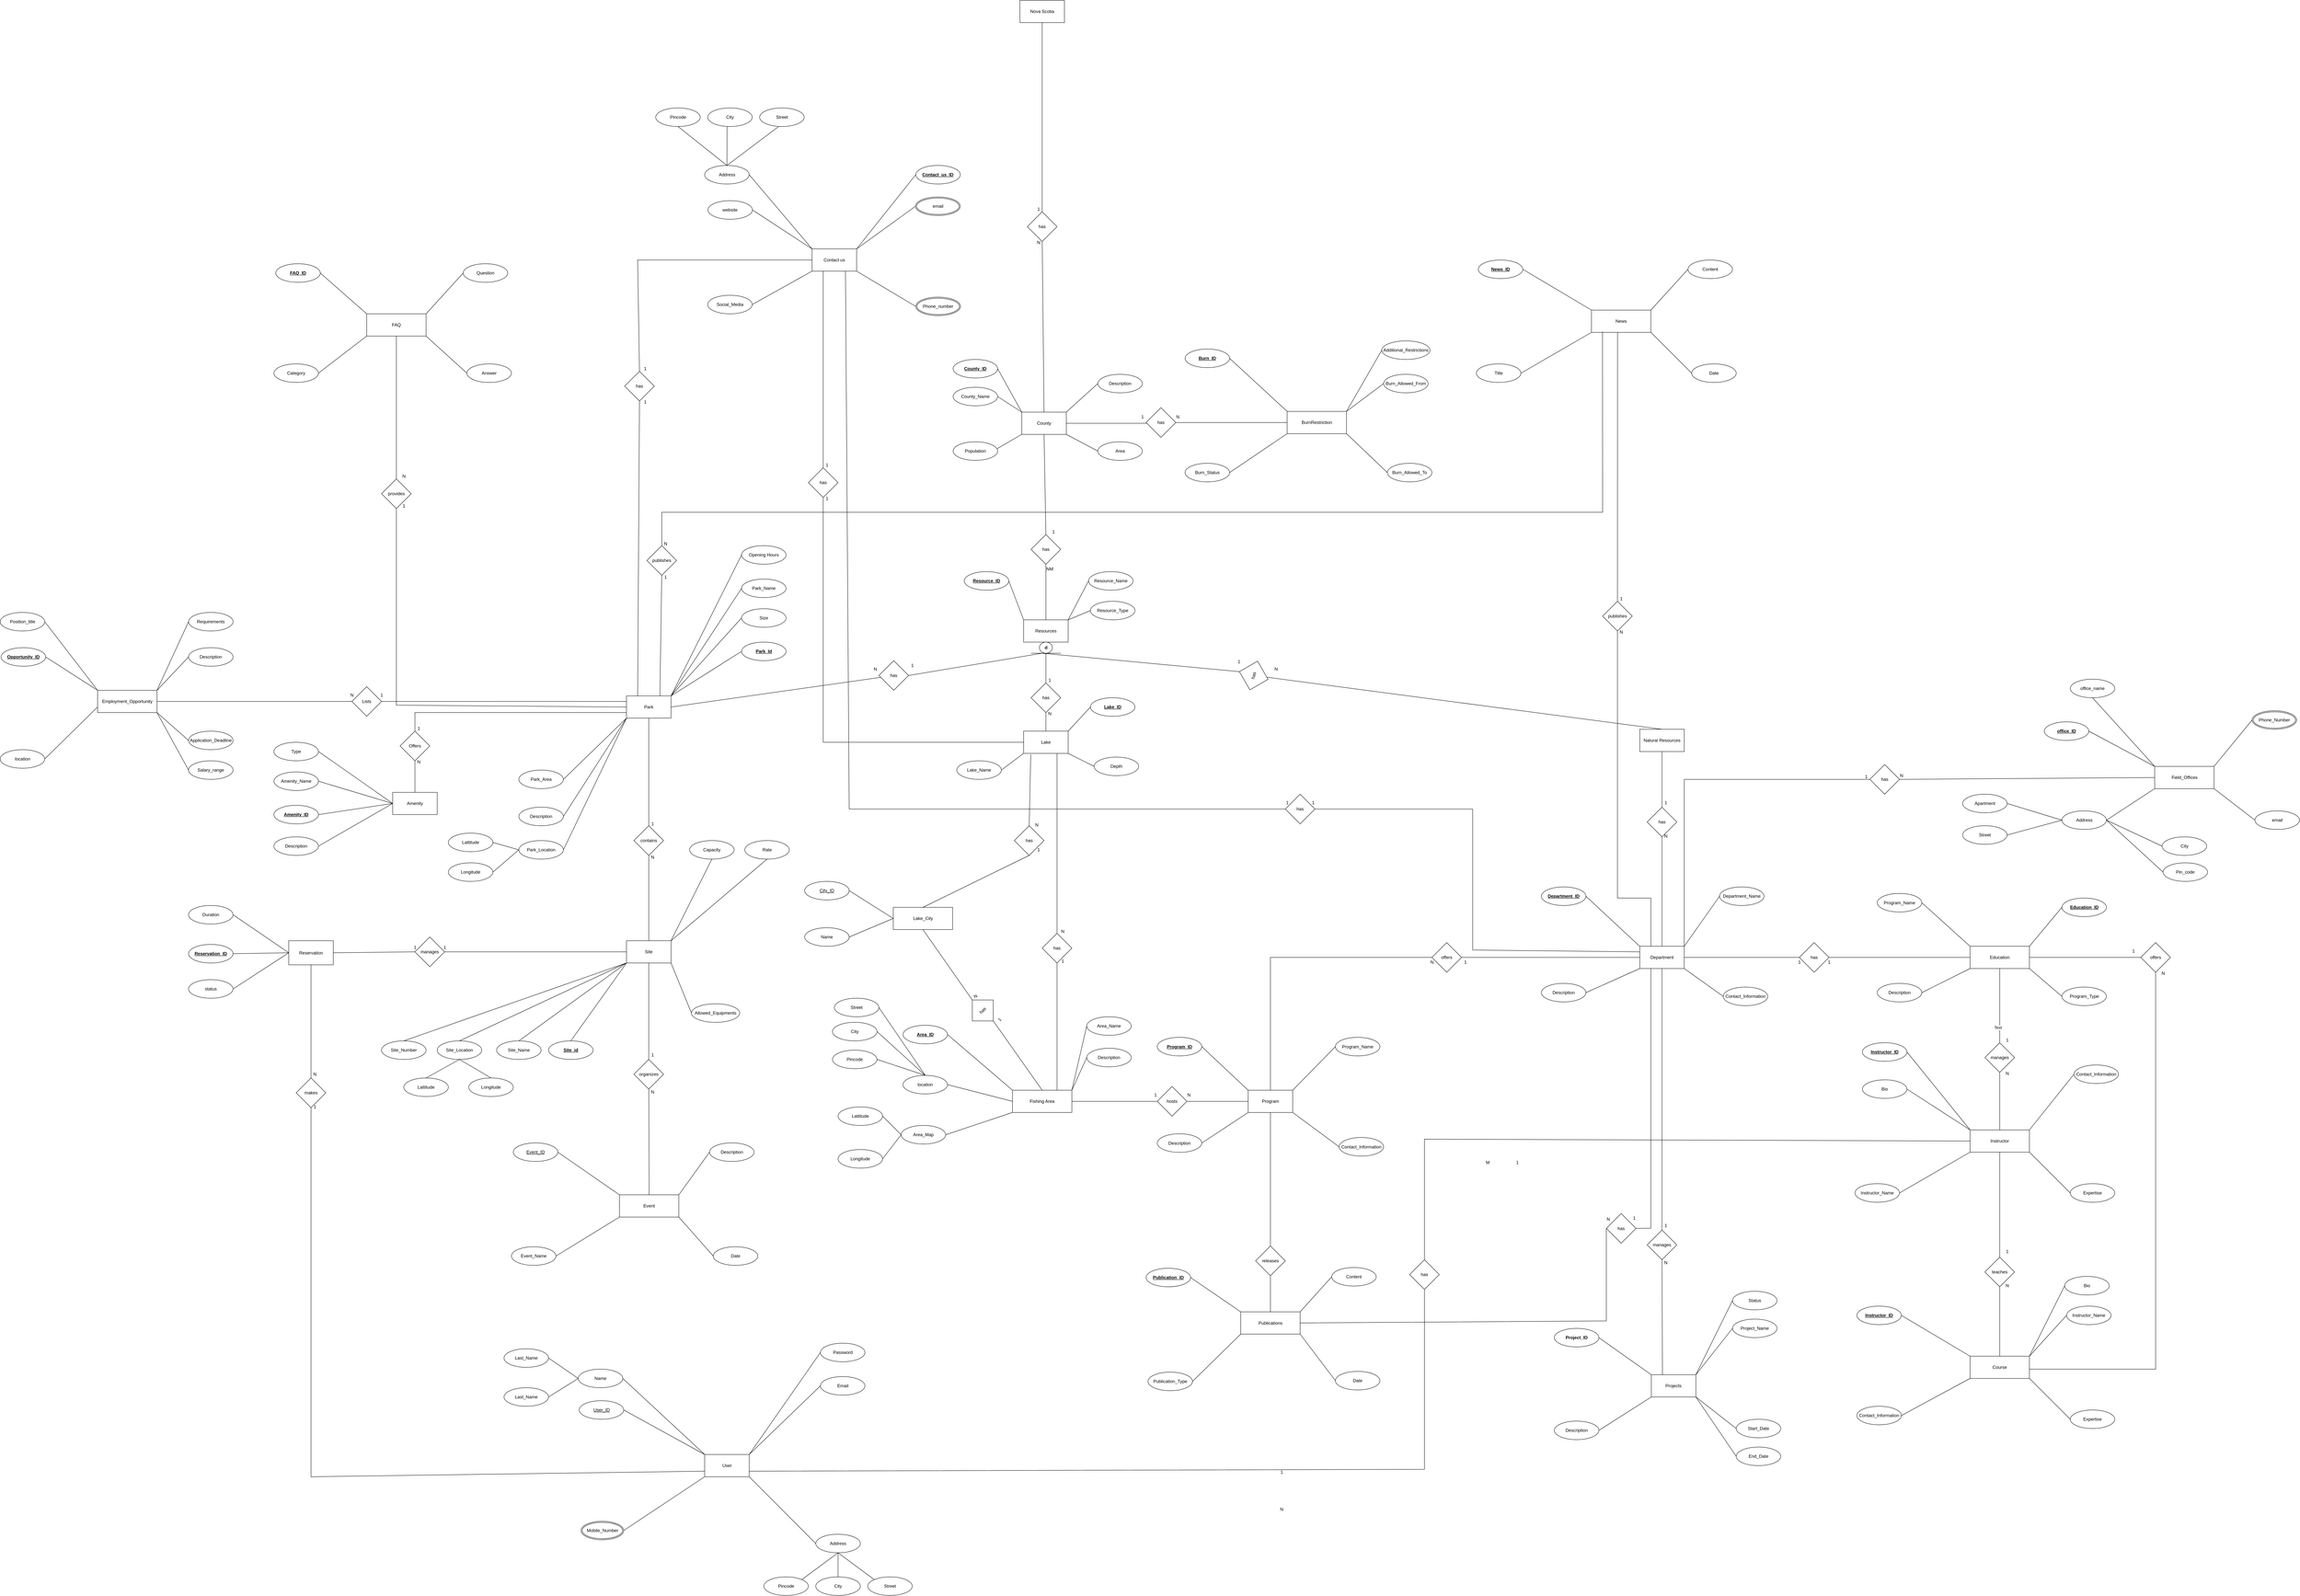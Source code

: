 <mxfile version="24.6.4" type="google">
  <diagram name="Page-1" id="rlAw1uW1w5WgoeO-FyUG">
    <mxGraphModel grid="1" page="1" gridSize="10" guides="1" tooltips="1" connect="1" arrows="1" fold="1" pageScale="1" pageWidth="850" pageHeight="1100" math="0" shadow="0">
      <root>
        <mxCell id="0" />
        <mxCell id="1" parent="0" />
        <mxCell id="3njZrD6ApjCg7004VLz5-1" value="User" style="rounded=0;whiteSpace=wrap;html=1;" vertex="1" parent="1">
          <mxGeometry x="460.63" y="2980" width="120" height="60" as="geometry" />
        </mxCell>
        <mxCell id="3njZrD6ApjCg7004VLz5-2" value="&lt;u&gt;User_ID&lt;/u&gt;" style="ellipse;whiteSpace=wrap;html=1;" vertex="1" parent="1">
          <mxGeometry x="122.5" y="2835" width="120" height="50" as="geometry" />
        </mxCell>
        <mxCell id="3njZrD6ApjCg7004VLz5-3" value="Address" style="ellipse;whiteSpace=wrap;html=1;" vertex="1" parent="1">
          <mxGeometry x="760" y="3195" width="120" height="50" as="geometry" />
        </mxCell>
        <mxCell id="3njZrD6ApjCg7004VLz5-4" value="Email" style="ellipse;whiteSpace=wrap;html=1;" vertex="1" parent="1">
          <mxGeometry x="772.5" y="2770" width="120" height="50" as="geometry" />
        </mxCell>
        <mxCell id="3njZrD6ApjCg7004VLz5-5" value="Name" style="ellipse;whiteSpace=wrap;html=1;" vertex="1" parent="1">
          <mxGeometry x="120" y="2750" width="120" height="50" as="geometry" />
        </mxCell>
        <mxCell id="3njZrD6ApjCg7004VLz5-6" value="" style="endArrow=none;html=1;rounded=0;entryX=1;entryY=0.5;entryDx=0;entryDy=0;exitX=0;exitY=0;exitDx=0;exitDy=0;" edge="1" parent="1" source="3njZrD6ApjCg7004VLz5-1" target="3njZrD6ApjCg7004VLz5-5">
          <mxGeometry width="50" height="50" relative="1" as="geometry">
            <mxPoint x="597.5" y="2990" as="sourcePoint" />
            <mxPoint x="647.5" y="2940" as="targetPoint" />
          </mxGeometry>
        </mxCell>
        <mxCell id="3njZrD6ApjCg7004VLz5-7" value="" style="endArrow=none;html=1;rounded=0;exitX=1;exitY=0.5;exitDx=0;exitDy=0;entryX=0;entryY=0;entryDx=0;entryDy=0;" edge="1" parent="1" source="3njZrD6ApjCg7004VLz5-2" target="3njZrD6ApjCg7004VLz5-1">
          <mxGeometry width="50" height="50" relative="1" as="geometry">
            <mxPoint x="617.5" y="3010" as="sourcePoint" />
            <mxPoint x="462.5" y="3005" as="targetPoint" />
          </mxGeometry>
        </mxCell>
        <mxCell id="3njZrD6ApjCg7004VLz5-8" value="" style="endArrow=none;html=1;rounded=0;exitX=1;exitY=0.5;exitDx=0;exitDy=0;entryX=0;entryY=1;entryDx=0;entryDy=0;" edge="1" parent="1" source="3njZrD6ApjCg7004VLz5-325" target="3njZrD6ApjCg7004VLz5-1">
          <mxGeometry width="50" height="50" relative="1" as="geometry">
            <mxPoint x="245" y="3185" as="sourcePoint" />
            <mxPoint x="677.5" y="2970" as="targetPoint" />
          </mxGeometry>
        </mxCell>
        <mxCell id="3njZrD6ApjCg7004VLz5-9" value="" style="endArrow=none;html=1;rounded=0;exitX=0;exitY=0.5;exitDx=0;exitDy=0;entryX=1;entryY=0;entryDx=0;entryDy=0;" edge="1" parent="1" source="3njZrD6ApjCg7004VLz5-4" target="3njZrD6ApjCg7004VLz5-1">
          <mxGeometry width="50" height="50" relative="1" as="geometry">
            <mxPoint x="637.5" y="3030" as="sourcePoint" />
            <mxPoint x="687.5" y="2980" as="targetPoint" />
          </mxGeometry>
        </mxCell>
        <mxCell id="3njZrD6ApjCg7004VLz5-10" value="" style="endArrow=none;html=1;rounded=0;exitX=0;exitY=0.5;exitDx=0;exitDy=0;entryX=1;entryY=1;entryDx=0;entryDy=0;" edge="1" parent="1" source="3njZrD6ApjCg7004VLz5-3" target="3njZrD6ApjCg7004VLz5-1">
          <mxGeometry width="50" height="50" relative="1" as="geometry">
            <mxPoint x="657.5" y="3050" as="sourcePoint" />
            <mxPoint x="707.5" y="3000" as="targetPoint" />
          </mxGeometry>
        </mxCell>
        <mxCell id="3njZrD6ApjCg7004VLz5-11" value="Employment_Opportunity" style="rounded=0;whiteSpace=wrap;html=1;" vertex="1" parent="1">
          <mxGeometry x="-1175" y="920" width="160" height="60" as="geometry" />
        </mxCell>
        <mxCell id="3njZrD6ApjCg7004VLz5-12" value="&lt;u&gt;&lt;b&gt;Opportunity_ID&lt;/b&gt;&lt;/u&gt;" style="ellipse;whiteSpace=wrap;html=1;" vertex="1" parent="1">
          <mxGeometry x="-1435" y="805" width="120" height="50" as="geometry" />
        </mxCell>
        <mxCell id="3njZrD6ApjCg7004VLz5-13" value="Application_Deadline" style="ellipse;whiteSpace=wrap;html=1;" vertex="1" parent="1">
          <mxGeometry x="-930" y="1030" width="120" height="50" as="geometry" />
        </mxCell>
        <mxCell id="3njZrD6ApjCg7004VLz5-14" value="Position_title" style="ellipse;whiteSpace=wrap;html=1;" vertex="1" parent="1">
          <mxGeometry x="-1437.5" y="710" width="120" height="50" as="geometry" />
        </mxCell>
        <mxCell id="3njZrD6ApjCg7004VLz5-15" value="location" style="ellipse;whiteSpace=wrap;html=1;" vertex="1" parent="1">
          <mxGeometry x="-1437.5" y="1080" width="120" height="50" as="geometry" />
        </mxCell>
        <mxCell id="3njZrD6ApjCg7004VLz5-16" value="Salary_range" style="ellipse;whiteSpace=wrap;html=1;" vertex="1" parent="1">
          <mxGeometry x="-930" y="1110" width="120" height="50" as="geometry" />
        </mxCell>
        <mxCell id="3njZrD6ApjCg7004VLz5-17" value="Description" style="ellipse;whiteSpace=wrap;html=1;" vertex="1" parent="1">
          <mxGeometry x="-930" y="805" width="120" height="50" as="geometry" />
        </mxCell>
        <mxCell id="3njZrD6ApjCg7004VLz5-18" value="" style="endArrow=none;html=1;rounded=0;entryX=1;entryY=0.5;entryDx=0;entryDy=0;exitX=0;exitY=0;exitDx=0;exitDy=0;" edge="1" parent="1" source="3njZrD6ApjCg7004VLz5-11" target="3njZrD6ApjCg7004VLz5-14">
          <mxGeometry width="50" height="50" relative="1" as="geometry">
            <mxPoint x="-1025" y="930" as="sourcePoint" />
            <mxPoint x="-975" y="880" as="targetPoint" />
          </mxGeometry>
        </mxCell>
        <mxCell id="3njZrD6ApjCg7004VLz5-19" value="" style="endArrow=none;html=1;rounded=0;entryX=0;entryY=0.5;entryDx=0;entryDy=0;exitX=1;exitY=0;exitDx=0;exitDy=0;" edge="1" parent="1" source="3njZrD6ApjCg7004VLz5-11" target="3njZrD6ApjCg7004VLz5-17">
          <mxGeometry width="50" height="50" relative="1" as="geometry">
            <mxPoint x="-1345" y="860" as="sourcePoint" />
            <mxPoint x="-965" y="890" as="targetPoint" />
          </mxGeometry>
        </mxCell>
        <mxCell id="3njZrD6ApjCg7004VLz5-20" value="" style="endArrow=none;html=1;rounded=0;exitX=1;exitY=0.5;exitDx=0;exitDy=0;entryX=0;entryY=0;entryDx=0;entryDy=0;" edge="1" parent="1" source="3njZrD6ApjCg7004VLz5-12" target="3njZrD6ApjCg7004VLz5-11">
          <mxGeometry width="50" height="50" relative="1" as="geometry">
            <mxPoint x="-1005" y="950" as="sourcePoint" />
            <mxPoint x="-955" y="900" as="targetPoint" />
          </mxGeometry>
        </mxCell>
        <mxCell id="3njZrD6ApjCg7004VLz5-21" value="" style="endArrow=none;html=1;rounded=0;exitX=1;exitY=0.5;exitDx=0;exitDy=0;entryX=0;entryY=0.75;entryDx=0;entryDy=0;" edge="1" parent="1" source="3njZrD6ApjCg7004VLz5-15" target="3njZrD6ApjCg7004VLz5-11">
          <mxGeometry width="50" height="50" relative="1" as="geometry">
            <mxPoint x="-1365" y="1010" as="sourcePoint" />
            <mxPoint x="-945" y="910" as="targetPoint" />
          </mxGeometry>
        </mxCell>
        <mxCell id="3njZrD6ApjCg7004VLz5-22" value="" style="endArrow=none;html=1;rounded=0;exitX=0;exitY=0.5;exitDx=0;exitDy=0;entryX=1;entryY=1;entryDx=0;entryDy=0;" edge="1" parent="1" source="3njZrD6ApjCg7004VLz5-16" target="3njZrD6ApjCg7004VLz5-11">
          <mxGeometry width="50" height="50" relative="1" as="geometry">
            <mxPoint x="-975" y="980" as="sourcePoint" />
            <mxPoint x="-1195" y="910" as="targetPoint" />
          </mxGeometry>
        </mxCell>
        <mxCell id="3njZrD6ApjCg7004VLz5-23" value="" style="endArrow=none;html=1;rounded=0;exitX=0;exitY=0.5;exitDx=0;exitDy=0;entryX=1;entryY=1;entryDx=0;entryDy=0;" edge="1" parent="1" source="3njZrD6ApjCg7004VLz5-13" target="3njZrD6ApjCg7004VLz5-11">
          <mxGeometry width="50" height="50" relative="1" as="geometry">
            <mxPoint x="-965" y="990" as="sourcePoint" />
            <mxPoint x="-915" y="940" as="targetPoint" />
          </mxGeometry>
        </mxCell>
        <mxCell id="3njZrD6ApjCg7004VLz5-24" value="Password" style="ellipse;whiteSpace=wrap;html=1;" vertex="1" parent="1">
          <mxGeometry x="772.5" y="2680" width="120" height="50" as="geometry" />
        </mxCell>
        <mxCell id="3njZrD6ApjCg7004VLz5-25" value="" style="endArrow=none;html=1;rounded=0;exitX=0;exitY=0.5;exitDx=0;exitDy=0;entryX=1;entryY=0;entryDx=0;entryDy=0;" edge="1" parent="1" source="3njZrD6ApjCg7004VLz5-24" target="3njZrD6ApjCg7004VLz5-1">
          <mxGeometry width="50" height="50" relative="1" as="geometry">
            <mxPoint x="527.5" y="3210" as="sourcePoint" />
            <mxPoint x="467.5" y="3010" as="targetPoint" />
          </mxGeometry>
        </mxCell>
        <mxCell id="3njZrD6ApjCg7004VLz5-26" value="Reservation" style="rounded=0;whiteSpace=wrap;html=1;" vertex="1" parent="1">
          <mxGeometry x="-660" y="1595" width="120" height="65" as="geometry" />
        </mxCell>
        <mxCell id="3njZrD6ApjCg7004VLz5-27" value="&lt;u&gt;&lt;b&gt;Reservation_ID&lt;/b&gt;&lt;/u&gt;" style="ellipse;whiteSpace=wrap;html=1;" vertex="1" parent="1">
          <mxGeometry x="-930" y="1605" width="120" height="50" as="geometry" />
        </mxCell>
        <mxCell id="3njZrD6ApjCg7004VLz5-28" value="status" style="ellipse;whiteSpace=wrap;html=1;" vertex="1" parent="1">
          <mxGeometry x="-930" y="1700" width="120" height="50" as="geometry" />
        </mxCell>
        <mxCell id="3njZrD6ApjCg7004VLz5-29" value="Duration" style="ellipse;whiteSpace=wrap;html=1;" vertex="1" parent="1">
          <mxGeometry x="-930" y="1500" width="120" height="50" as="geometry" />
        </mxCell>
        <mxCell id="3njZrD6ApjCg7004VLz5-30" value="" style="endArrow=none;html=1;rounded=0;entryX=1;entryY=0.5;entryDx=0;entryDy=0;exitX=0;exitY=0.5;exitDx=0;exitDy=0;" edge="1" parent="1" source="3njZrD6ApjCg7004VLz5-26" target="3njZrD6ApjCg7004VLz5-29">
          <mxGeometry width="50" height="50" relative="1" as="geometry">
            <mxPoint x="-690" y="1545" as="sourcePoint" />
            <mxPoint x="-310" y="1575" as="targetPoint" />
          </mxGeometry>
        </mxCell>
        <mxCell id="3njZrD6ApjCg7004VLz5-31" value="" style="endArrow=none;html=1;rounded=0;exitX=1;exitY=0.5;exitDx=0;exitDy=0;entryX=0;entryY=0.5;entryDx=0;entryDy=0;" edge="1" parent="1" source="3njZrD6ApjCg7004VLz5-27" target="3njZrD6ApjCg7004VLz5-26">
          <mxGeometry width="50" height="50" relative="1" as="geometry">
            <mxPoint x="-350" y="1635" as="sourcePoint" />
            <mxPoint x="-300" y="1585" as="targetPoint" />
          </mxGeometry>
        </mxCell>
        <mxCell id="3njZrD6ApjCg7004VLz5-32" value="" style="endArrow=none;html=1;rounded=0;exitX=1;exitY=0.5;exitDx=0;exitDy=0;entryX=0;entryY=0.5;entryDx=0;entryDy=0;" edge="1" parent="1" source="3njZrD6ApjCg7004VLz5-28" target="3njZrD6ApjCg7004VLz5-26">
          <mxGeometry width="50" height="50" relative="1" as="geometry">
            <mxPoint x="-310" y="1675" as="sourcePoint" />
            <mxPoint x="-260" y="1625" as="targetPoint" />
          </mxGeometry>
        </mxCell>
        <mxCell id="3njZrD6ApjCg7004VLz5-33" value="Requirements" style="ellipse;whiteSpace=wrap;html=1;" vertex="1" parent="1">
          <mxGeometry x="-930" y="710" width="120" height="50" as="geometry" />
        </mxCell>
        <mxCell id="3njZrD6ApjCg7004VLz5-34" value="" style="endArrow=none;html=1;rounded=0;exitX=0;exitY=0.5;exitDx=0;exitDy=0;entryX=1;entryY=0;entryDx=0;entryDy=0;" edge="1" parent="1" source="3njZrD6ApjCg7004VLz5-33" target="3njZrD6ApjCg7004VLz5-11">
          <mxGeometry width="50" height="50" relative="1" as="geometry">
            <mxPoint x="-975" y="920" as="sourcePoint" />
            <mxPoint x="-925" y="870" as="targetPoint" />
          </mxGeometry>
        </mxCell>
        <mxCell id="3njZrD6ApjCg7004VLz5-35" value="Amenity" style="rounded=0;whiteSpace=wrap;html=1;" vertex="1" parent="1">
          <mxGeometry x="-380" y="1195" width="120" height="60" as="geometry" />
        </mxCell>
        <mxCell id="3njZrD6ApjCg7004VLz5-36" value="&lt;u&gt;&lt;b&gt;Amenity_ID&lt;/b&gt;&lt;/u&gt;" style="ellipse;whiteSpace=wrap;html=1;" vertex="1" parent="1">
          <mxGeometry x="-700" y="1230" width="120" height="50" as="geometry" />
        </mxCell>
        <mxCell id="3njZrD6ApjCg7004VLz5-37" value="Description" style="ellipse;whiteSpace=wrap;html=1;" vertex="1" parent="1">
          <mxGeometry x="-700" y="1315" width="120" height="50" as="geometry" />
        </mxCell>
        <mxCell id="3njZrD6ApjCg7004VLz5-38" value="Amenity_Name" style="ellipse;whiteSpace=wrap;html=1;" vertex="1" parent="1">
          <mxGeometry x="-700" y="1140" width="120" height="50" as="geometry" />
        </mxCell>
        <mxCell id="3njZrD6ApjCg7004VLz5-39" value="Type" style="ellipse;whiteSpace=wrap;html=1;" vertex="1" parent="1">
          <mxGeometry x="-700" y="1060" width="120" height="50" as="geometry" />
        </mxCell>
        <mxCell id="3njZrD6ApjCg7004VLz5-40" value="" style="endArrow=none;html=1;rounded=0;entryX=1;entryY=0.5;entryDx=0;entryDy=0;exitX=0;exitY=0.5;exitDx=0;exitDy=0;" edge="1" parent="1" source="3njZrD6ApjCg7004VLz5-35" target="3njZrD6ApjCg7004VLz5-38">
          <mxGeometry width="50" height="50" relative="1" as="geometry">
            <mxPoint x="-220" y="1210" as="sourcePoint" />
            <mxPoint x="-170" y="1160" as="targetPoint" />
          </mxGeometry>
        </mxCell>
        <mxCell id="3njZrD6ApjCg7004VLz5-41" value="" style="endArrow=none;html=1;rounded=0;entryX=1;entryY=0.5;entryDx=0;entryDy=0;exitX=0;exitY=0.5;exitDx=0;exitDy=0;" edge="1" parent="1" source="3njZrD6ApjCg7004VLz5-35" target="3njZrD6ApjCg7004VLz5-39">
          <mxGeometry width="50" height="50" relative="1" as="geometry">
            <mxPoint x="-540" y="1140" as="sourcePoint" />
            <mxPoint x="-160" y="1170" as="targetPoint" />
          </mxGeometry>
        </mxCell>
        <mxCell id="3njZrD6ApjCg7004VLz5-42" value="" style="endArrow=none;html=1;rounded=0;exitX=1;exitY=0.5;exitDx=0;exitDy=0;entryX=0;entryY=0.5;entryDx=0;entryDy=0;" edge="1" parent="1" source="3njZrD6ApjCg7004VLz5-36" target="3njZrD6ApjCg7004VLz5-35">
          <mxGeometry width="50" height="50" relative="1" as="geometry">
            <mxPoint x="-200" y="1230" as="sourcePoint" />
            <mxPoint x="-150" y="1180" as="targetPoint" />
          </mxGeometry>
        </mxCell>
        <mxCell id="3njZrD6ApjCg7004VLz5-43" value="" style="endArrow=none;html=1;rounded=0;exitX=1;exitY=0.5;exitDx=0;exitDy=0;entryX=0;entryY=0.5;entryDx=0;entryDy=0;" edge="1" parent="1" source="3njZrD6ApjCg7004VLz5-37" target="3njZrD6ApjCg7004VLz5-35">
          <mxGeometry width="50" height="50" relative="1" as="geometry">
            <mxPoint x="-580" y="1415" as="sourcePoint" />
            <mxPoint x="-110" y="1220" as="targetPoint" />
          </mxGeometry>
        </mxCell>
        <mxCell id="3njZrD6ApjCg7004VLz5-44" value="Contact us" style="rounded=0;whiteSpace=wrap;html=1;" vertex="1" parent="1">
          <mxGeometry x="750" y="-270" width="120" height="60" as="geometry" />
        </mxCell>
        <mxCell id="3njZrD6ApjCg7004VLz5-45" value="&lt;u&gt;&lt;b&gt;Contact_us_ID&lt;/b&gt;&lt;/u&gt;" style="ellipse;whiteSpace=wrap;html=1;" vertex="1" parent="1">
          <mxGeometry x="1029.38" y="-495" width="120" height="50" as="geometry" />
        </mxCell>
        <mxCell id="3njZrD6ApjCg7004VLz5-46" value="website" style="ellipse;whiteSpace=wrap;html=1;" vertex="1" parent="1">
          <mxGeometry x="469.38" y="-400" width="120" height="50" as="geometry" />
        </mxCell>
        <mxCell id="3njZrD6ApjCg7004VLz5-47" value="Social_Media" style="ellipse;whiteSpace=wrap;html=1;" vertex="1" parent="1">
          <mxGeometry x="468.75" y="-145" width="120" height="50" as="geometry" />
        </mxCell>
        <mxCell id="3njZrD6ApjCg7004VLz5-48" value="Address" style="ellipse;whiteSpace=wrap;html=1;" vertex="1" parent="1">
          <mxGeometry x="460.63" y="-495" width="120" height="50" as="geometry" />
        </mxCell>
        <mxCell id="3njZrD6ApjCg7004VLz5-49" value="" style="endArrow=none;html=1;rounded=0;entryX=1;entryY=0.5;entryDx=0;entryDy=0;exitX=0;exitY=0;exitDx=0;exitDy=0;" edge="1" parent="1" source="3njZrD6ApjCg7004VLz5-44" target="3njZrD6ApjCg7004VLz5-46">
          <mxGeometry width="50" height="50" relative="1" as="geometry">
            <mxPoint x="924.38" y="-280" as="sourcePoint" />
            <mxPoint x="974.38" y="-330" as="targetPoint" />
          </mxGeometry>
        </mxCell>
        <mxCell id="3njZrD6ApjCg7004VLz5-50" value="" style="endArrow=none;html=1;rounded=0;entryX=1;entryY=0.5;entryDx=0;entryDy=0;exitX=0;exitY=0;exitDx=0;exitDy=0;" edge="1" parent="1" source="3njZrD6ApjCg7004VLz5-44" target="3njZrD6ApjCg7004VLz5-48">
          <mxGeometry width="50" height="50" relative="1" as="geometry">
            <mxPoint x="604.38" y="-350" as="sourcePoint" />
            <mxPoint x="984.38" y="-320" as="targetPoint" />
          </mxGeometry>
        </mxCell>
        <mxCell id="3njZrD6ApjCg7004VLz5-51" value="" style="endArrow=none;html=1;rounded=0;exitX=0;exitY=0.5;exitDx=0;exitDy=0;entryX=1;entryY=0;entryDx=0;entryDy=0;" edge="1" parent="1" source="3njZrD6ApjCg7004VLz5-45" target="3njZrD6ApjCg7004VLz5-44">
          <mxGeometry width="50" height="50" relative="1" as="geometry">
            <mxPoint x="944.38" y="-260" as="sourcePoint" />
            <mxPoint x="994.38" y="-310" as="targetPoint" />
          </mxGeometry>
        </mxCell>
        <mxCell id="3njZrD6ApjCg7004VLz5-52" value="" style="endArrow=none;html=1;rounded=0;exitX=0;exitY=0.5;exitDx=0;exitDy=0;entryX=1;entryY=0;entryDx=0;entryDy=0;" edge="1" parent="1" source="3njZrD6ApjCg7004VLz5-320" target="3njZrD6ApjCg7004VLz5-44">
          <mxGeometry width="50" height="50" relative="1" as="geometry">
            <mxPoint x="1029.38" y="-375" as="sourcePoint" />
            <mxPoint x="1004.38" y="-300" as="targetPoint" />
          </mxGeometry>
        </mxCell>
        <mxCell id="3njZrD6ApjCg7004VLz5-53" value="" style="endArrow=none;html=1;rounded=0;exitX=1;exitY=0.5;exitDx=0;exitDy=0;entryX=0;entryY=1;entryDx=0;entryDy=0;" edge="1" parent="1" source="3njZrD6ApjCg7004VLz5-47" target="3njZrD6ApjCg7004VLz5-44">
          <mxGeometry width="50" height="50" relative="1" as="geometry">
            <mxPoint x="974.38" y="-230" as="sourcePoint" />
            <mxPoint x="754.38" y="-300" as="targetPoint" />
          </mxGeometry>
        </mxCell>
        <mxCell id="3njZrD6ApjCg7004VLz5-54" value="" style="endArrow=none;html=1;rounded=0;exitX=0;exitY=0.5;exitDx=0;exitDy=0;entryX=1;entryY=1;entryDx=0;entryDy=0;" edge="1" parent="1" source="3njZrD6ApjCg7004VLz5-319" target="3njZrD6ApjCg7004VLz5-44">
          <mxGeometry width="50" height="50" relative="1" as="geometry">
            <mxPoint x="1024.38" y="-115" as="sourcePoint" />
            <mxPoint x="1034.38" y="-270" as="targetPoint" />
          </mxGeometry>
        </mxCell>
        <mxCell id="3njZrD6ApjCg7004VLz5-55" value="Resources" style="rounded=0;whiteSpace=wrap;html=1;" vertex="1" parent="1">
          <mxGeometry x="1320" y="730" width="120" height="60" as="geometry" />
        </mxCell>
        <mxCell id="3njZrD6ApjCg7004VLz5-56" value="&lt;b style=&quot;&quot;&gt;&lt;font style=&quot;font-size: 12px;&quot;&gt;d&lt;/font&gt;&lt;/b&gt;" style="ellipse;whiteSpace=wrap;html=1;" vertex="1" parent="1">
          <mxGeometry x="1362.5" y="790" width="35" height="30" as="geometry" />
        </mxCell>
        <mxCell id="3njZrD6ApjCg7004VLz5-57" value="" style="endArrow=none;html=1;rounded=0;exitX=0.5;exitY=0;exitDx=0;exitDy=0;entryX=0.5;entryY=1;entryDx=0;entryDy=0;" edge="1" parent="1" source="3njZrD6ApjCg7004VLz5-56" target="3njZrD6ApjCg7004VLz5-55">
          <mxGeometry width="50" height="50" relative="1" as="geometry">
            <mxPoint x="1160" y="700" as="sourcePoint" />
            <mxPoint x="1210" y="650" as="targetPoint" />
          </mxGeometry>
        </mxCell>
        <mxCell id="3njZrD6ApjCg7004VLz5-58" value="" style="endArrow=none;html=1;rounded=0;" edge="1" parent="1">
          <mxGeometry width="50" height="50" relative="1" as="geometry">
            <mxPoint x="1340" y="820" as="sourcePoint" />
            <mxPoint x="1420" y="820" as="targetPoint" />
            <Array as="points">
              <mxPoint x="1370" y="820" />
            </Array>
          </mxGeometry>
        </mxCell>
        <mxCell id="3njZrD6ApjCg7004VLz5-59" value="Lake" style="rounded=0;whiteSpace=wrap;html=1;" vertex="1" parent="1">
          <mxGeometry x="1320" y="1030" width="120" height="60" as="geometry" />
        </mxCell>
        <mxCell id="3njZrD6ApjCg7004VLz5-60" value="Natural Resources" style="rounded=0;whiteSpace=wrap;html=1;" vertex="1" parent="1">
          <mxGeometry x="2980" y="1025" width="120" height="60" as="geometry" />
        </mxCell>
        <mxCell id="3njZrD6ApjCg7004VLz5-61" value="" style="endArrow=none;html=1;rounded=0;exitX=0.5;exitY=0;exitDx=0;exitDy=0;entryX=0.5;entryY=1;entryDx=0;entryDy=0;" edge="1" parent="1" source="7_UV4Mxnz30BFYZljL8q-1" target="3njZrD6ApjCg7004VLz5-56">
          <mxGeometry width="50" height="50" relative="1" as="geometry">
            <mxPoint x="1410" y="920" as="sourcePoint" />
            <mxPoint x="1460" y="870" as="targetPoint" />
          </mxGeometry>
        </mxCell>
        <mxCell id="3njZrD6ApjCg7004VLz5-64" value="contains" style="rhombus;whiteSpace=wrap;html=1;" vertex="1" parent="1">
          <mxGeometry x="270" y="1285" width="80" height="80" as="geometry" />
        </mxCell>
        <mxCell id="3njZrD6ApjCg7004VLz5-65" value="" style="endArrow=none;html=1;rounded=0;entryX=0.5;entryY=1;entryDx=0;entryDy=0;exitX=0.5;exitY=0;exitDx=0;exitDy=0;" edge="1" parent="1" source="3njZrD6ApjCg7004VLz5-64">
          <mxGeometry width="50" height="50" relative="1" as="geometry">
            <mxPoint x="380" y="1125" as="sourcePoint" />
            <mxPoint x="310" y="995" as="targetPoint" />
          </mxGeometry>
        </mxCell>
        <mxCell id="3njZrD6ApjCg7004VLz5-66" value="" style="endArrow=none;html=1;rounded=0;entryX=0.5;entryY=1;entryDx=0;entryDy=0;exitX=0.5;exitY=0;exitDx=0;exitDy=0;" edge="1" parent="1" source="3njZrD6ApjCg7004VLz5-68" target="3njZrD6ApjCg7004VLz5-64">
          <mxGeometry width="50" height="50" relative="1" as="geometry">
            <mxPoint x="310" y="1464.739" as="sourcePoint" />
            <mxPoint x="320" y="1005" as="targetPoint" />
          </mxGeometry>
        </mxCell>
        <mxCell id="3njZrD6ApjCg7004VLz5-67" style="edgeStyle=orthogonalEdgeStyle;rounded=0;orthogonalLoop=1;jettySize=auto;html=1;exitX=0.5;exitY=1;exitDx=0;exitDy=0;" edge="1" parent="1" source="3njZrD6ApjCg7004VLz5-68">
          <mxGeometry relative="1" as="geometry">
            <mxPoint x="309.545" y="1655.545" as="targetPoint" />
          </mxGeometry>
        </mxCell>
        <mxCell id="3njZrD6ApjCg7004VLz5-68" value="Site" style="rounded=0;whiteSpace=wrap;html=1;" vertex="1" parent="1">
          <mxGeometry x="250" y="1595" width="120" height="60" as="geometry" />
        </mxCell>
        <mxCell id="3njZrD6ApjCg7004VLz5-69" value="&lt;u&gt;&lt;b&gt;Site_id&lt;/b&gt;&lt;/u&gt;" style="ellipse;whiteSpace=wrap;html=1;" vertex="1" parent="1">
          <mxGeometry x="40" y="1865" width="120" height="50" as="geometry" />
        </mxCell>
        <mxCell id="3njZrD6ApjCg7004VLz5-70" value="Allowed_Equipments" style="ellipse;whiteSpace=wrap;html=1;" vertex="1" parent="1">
          <mxGeometry x="425" y="1765" width="130" height="50" as="geometry" />
        </mxCell>
        <mxCell id="3njZrD6ApjCg7004VLz5-71" value="Site_Name" style="ellipse;whiteSpace=wrap;html=1;" vertex="1" parent="1">
          <mxGeometry x="-100" y="1865" width="120" height="50" as="geometry" />
        </mxCell>
        <mxCell id="3njZrD6ApjCg7004VLz5-72" value="Capacity" style="ellipse;whiteSpace=wrap;html=1;" vertex="1" parent="1">
          <mxGeometry x="420" y="1325" width="120" height="50" as="geometry" />
        </mxCell>
        <mxCell id="3njZrD6ApjCg7004VLz5-73" value="Rate" style="ellipse;whiteSpace=wrap;html=1;" vertex="1" parent="1">
          <mxGeometry x="568.75" y="1325" width="120" height="50" as="geometry" />
        </mxCell>
        <mxCell id="3njZrD6ApjCg7004VLz5-74" value="Site_Location" style="ellipse;whiteSpace=wrap;html=1;" vertex="1" parent="1">
          <mxGeometry x="-260" y="1865" width="120" height="50" as="geometry" />
        </mxCell>
        <mxCell id="3njZrD6ApjCg7004VLz5-75" value="" style="endArrow=none;html=1;rounded=0;entryX=0.5;entryY=0;entryDx=0;entryDy=0;exitX=0;exitY=1;exitDx=0;exitDy=0;" edge="1" parent="1" source="3njZrD6ApjCg7004VLz5-68" target="3njZrD6ApjCg7004VLz5-71">
          <mxGeometry width="50" height="50" relative="1" as="geometry">
            <mxPoint x="560" y="1215" as="sourcePoint" />
            <mxPoint x="610" y="1165" as="targetPoint" />
          </mxGeometry>
        </mxCell>
        <mxCell id="3njZrD6ApjCg7004VLz5-76" value="" style="endArrow=none;html=1;rounded=0;entryX=0.5;entryY=0;entryDx=0;entryDy=0;exitX=0;exitY=1;exitDx=0;exitDy=0;" edge="1" parent="1" source="3njZrD6ApjCg7004VLz5-68" target="3njZrD6ApjCg7004VLz5-74">
          <mxGeometry width="50" height="50" relative="1" as="geometry">
            <mxPoint x="240" y="1145" as="sourcePoint" />
            <mxPoint x="620" y="1175" as="targetPoint" />
          </mxGeometry>
        </mxCell>
        <mxCell id="3njZrD6ApjCg7004VLz5-77" value="" style="endArrow=none;html=1;rounded=0;exitX=0.5;exitY=0;exitDx=0;exitDy=0;entryX=0;entryY=1;entryDx=0;entryDy=0;" edge="1" parent="1" source="3njZrD6ApjCg7004VLz5-69" target="3njZrD6ApjCg7004VLz5-68">
          <mxGeometry width="50" height="50" relative="1" as="geometry">
            <mxPoint x="580" y="1235" as="sourcePoint" />
            <mxPoint x="630" y="1185" as="targetPoint" />
          </mxGeometry>
        </mxCell>
        <mxCell id="3njZrD6ApjCg7004VLz5-78" value="" style="endArrow=none;html=1;rounded=0;exitX=0.5;exitY=1;exitDx=0;exitDy=0;entryX=1;entryY=0;entryDx=0;entryDy=0;" edge="1" parent="1" source="3njZrD6ApjCg7004VLz5-72" target="3njZrD6ApjCg7004VLz5-68">
          <mxGeometry width="50" height="50" relative="1" as="geometry">
            <mxPoint x="220" y="1295" as="sourcePoint" />
            <mxPoint x="640" y="1195" as="targetPoint" />
          </mxGeometry>
        </mxCell>
        <mxCell id="3njZrD6ApjCg7004VLz5-79" value="" style="endArrow=none;html=1;rounded=0;exitX=0.5;exitY=1;exitDx=0;exitDy=0;entryX=1;entryY=0;entryDx=0;entryDy=0;" edge="1" parent="1" source="3njZrD6ApjCg7004VLz5-73" target="3njZrD6ApjCg7004VLz5-68">
          <mxGeometry width="50" height="50" relative="1" as="geometry">
            <mxPoint x="1300" y="1260" as="sourcePoint" />
            <mxPoint x="1080" y="1190" as="targetPoint" />
          </mxGeometry>
        </mxCell>
        <mxCell id="3njZrD6ApjCg7004VLz5-80" value="" style="endArrow=none;html=1;rounded=0;exitX=0;exitY=0.5;exitDx=0;exitDy=0;entryX=1;entryY=1;entryDx=0;entryDy=0;" edge="1" parent="1" source="3njZrD6ApjCg7004VLz5-70" target="3njZrD6ApjCg7004VLz5-68">
          <mxGeometry width="50" height="50" relative="1" as="geometry">
            <mxPoint x="1310" y="1270" as="sourcePoint" />
            <mxPoint x="1360" y="1220" as="targetPoint" />
          </mxGeometry>
        </mxCell>
        <mxCell id="3njZrD6ApjCg7004VLz5-81" value="Site_Number" style="ellipse;whiteSpace=wrap;html=1;" vertex="1" parent="1">
          <mxGeometry x="-410" y="1865" width="120" height="50" as="geometry" />
        </mxCell>
        <mxCell id="3njZrD6ApjCg7004VLz5-82" value="" style="endArrow=none;html=1;rounded=0;exitX=0.5;exitY=0;exitDx=0;exitDy=0;entryX=0;entryY=1;entryDx=0;entryDy=0;" edge="1" parent="1" source="3njZrD6ApjCg7004VLz5-81" target="3njZrD6ApjCg7004VLz5-68">
          <mxGeometry width="50" height="50" relative="1" as="geometry">
            <mxPoint x="610" y="1205" as="sourcePoint" />
            <mxPoint x="660" y="1155" as="targetPoint" />
          </mxGeometry>
        </mxCell>
        <mxCell id="3njZrD6ApjCg7004VLz5-83" value="Park" style="rounded=0;whiteSpace=wrap;html=1;" vertex="1" parent="1">
          <mxGeometry x="250" y="935" width="120" height="60" as="geometry" />
        </mxCell>
        <mxCell id="3njZrD6ApjCg7004VLz5-84" value="&lt;u&gt;&lt;b&gt;Park_Id&lt;/b&gt;&lt;/u&gt;" style="ellipse;whiteSpace=wrap;html=1;" vertex="1" parent="1">
          <mxGeometry x="560" y="790" width="120" height="50" as="geometry" />
        </mxCell>
        <mxCell id="3njZrD6ApjCg7004VLz5-85" value="Park_Location" style="ellipse;whiteSpace=wrap;html=1;" vertex="1" parent="1">
          <mxGeometry x="-40" y="1325" width="120" height="50" as="geometry" />
        </mxCell>
        <mxCell id="3njZrD6ApjCg7004VLz5-86" value="Opening Hours" style="ellipse;whiteSpace=wrap;html=1;" vertex="1" parent="1">
          <mxGeometry x="560" y="530" width="120" height="50" as="geometry" />
        </mxCell>
        <mxCell id="3njZrD6ApjCg7004VLz5-87" value="Size" style="ellipse;whiteSpace=wrap;html=1;" vertex="1" parent="1">
          <mxGeometry x="560" y="700" width="120" height="50" as="geometry" />
        </mxCell>
        <mxCell id="3njZrD6ApjCg7004VLz5-88" value="Park_Area" style="ellipse;whiteSpace=wrap;html=1;" vertex="1" parent="1">
          <mxGeometry x="-40" y="1135" width="120" height="50" as="geometry" />
        </mxCell>
        <mxCell id="3njZrD6ApjCg7004VLz5-89" value="Description" style="ellipse;whiteSpace=wrap;html=1;" vertex="1" parent="1">
          <mxGeometry x="-40" y="1235" width="120" height="50" as="geometry" />
        </mxCell>
        <mxCell id="3njZrD6ApjCg7004VLz5-90" value="Park_Name" style="ellipse;whiteSpace=wrap;html=1;" vertex="1" parent="1">
          <mxGeometry x="560" y="620" width="120" height="50" as="geometry" />
        </mxCell>
        <mxCell id="3njZrD6ApjCg7004VLz5-91" value="" style="endArrow=none;html=1;rounded=0;entryX=0;entryY=0.5;entryDx=0;entryDy=0;exitX=1;exitY=0;exitDx=0;exitDy=0;" edge="1" parent="1" source="3njZrD6ApjCg7004VLz5-83" target="3njZrD6ApjCg7004VLz5-87">
          <mxGeometry width="50" height="50" relative="1" as="geometry">
            <mxPoint x="540" y="945" as="sourcePoint" />
            <mxPoint x="590" y="895" as="targetPoint" />
          </mxGeometry>
        </mxCell>
        <mxCell id="3njZrD6ApjCg7004VLz5-92" value="" style="endArrow=none;html=1;rounded=0;entryX=0;entryY=0.5;entryDx=0;entryDy=0;exitX=1;exitY=0;exitDx=0;exitDy=0;" edge="1" parent="1" source="3njZrD6ApjCg7004VLz5-83" target="3njZrD6ApjCg7004VLz5-90">
          <mxGeometry width="50" height="50" relative="1" as="geometry">
            <mxPoint x="220" y="875" as="sourcePoint" />
            <mxPoint x="600" y="905" as="targetPoint" />
          </mxGeometry>
        </mxCell>
        <mxCell id="3njZrD6ApjCg7004VLz5-93" value="" style="endArrow=none;html=1;rounded=0;exitX=0;exitY=0.5;exitDx=0;exitDy=0;entryX=1;entryY=0;entryDx=0;entryDy=0;" edge="1" parent="1" source="3njZrD6ApjCg7004VLz5-84" target="3njZrD6ApjCg7004VLz5-83">
          <mxGeometry width="50" height="50" relative="1" as="geometry">
            <mxPoint x="560" y="965" as="sourcePoint" />
            <mxPoint x="610" y="915" as="targetPoint" />
          </mxGeometry>
        </mxCell>
        <mxCell id="3njZrD6ApjCg7004VLz5-94" value="" style="endArrow=none;html=1;rounded=0;exitX=1;exitY=0.5;exitDx=0;exitDy=0;entryX=0;entryY=1;entryDx=0;entryDy=0;" edge="1" parent="1" source="3njZrD6ApjCg7004VLz5-88" target="3njZrD6ApjCg7004VLz5-83">
          <mxGeometry width="50" height="50" relative="1" as="geometry">
            <mxPoint x="200" y="1025" as="sourcePoint" />
            <mxPoint x="620" y="925" as="targetPoint" />
          </mxGeometry>
        </mxCell>
        <mxCell id="3njZrD6ApjCg7004VLz5-95" value="" style="endArrow=none;html=1;rounded=0;exitX=0;exitY=0.5;exitDx=0;exitDy=0;entryX=1;entryY=0;entryDx=0;entryDy=0;" edge="1" parent="1" source="3njZrD6ApjCg7004VLz5-86" target="3njZrD6ApjCg7004VLz5-83">
          <mxGeometry width="50" height="50" relative="1" as="geometry">
            <mxPoint x="580" y="985" as="sourcePoint" />
            <mxPoint x="630" y="935" as="targetPoint" />
          </mxGeometry>
        </mxCell>
        <mxCell id="3njZrD6ApjCg7004VLz5-96" value="" style="endArrow=none;html=1;rounded=0;exitX=1;exitY=0.5;exitDx=0;exitDy=0;entryX=0;entryY=1;entryDx=0;entryDy=0;" edge="1" parent="1" source="3njZrD6ApjCg7004VLz5-89" target="3njZrD6ApjCg7004VLz5-83">
          <mxGeometry width="50" height="50" relative="1" as="geometry">
            <mxPoint x="590" y="995" as="sourcePoint" />
            <mxPoint x="370" y="925" as="targetPoint" />
          </mxGeometry>
        </mxCell>
        <mxCell id="3njZrD6ApjCg7004VLz5-97" value="" style="endArrow=none;html=1;rounded=0;exitX=1;exitY=0.5;exitDx=0;exitDy=0;entryX=0;entryY=1;entryDx=0;entryDy=0;" edge="1" parent="1" source="3njZrD6ApjCg7004VLz5-85" target="3njZrD6ApjCg7004VLz5-83">
          <mxGeometry width="50" height="50" relative="1" as="geometry">
            <mxPoint x="600" y="1005" as="sourcePoint" />
            <mxPoint x="650" y="955" as="targetPoint" />
          </mxGeometry>
        </mxCell>
        <mxCell id="3njZrD6ApjCg7004VLz5-98" value="manages" style="rhombus;whiteSpace=wrap;html=1;" vertex="1" parent="1">
          <mxGeometry x="-320" y="1585" width="80" height="80" as="geometry" />
        </mxCell>
        <mxCell id="3njZrD6ApjCg7004VLz5-99" value="" style="endArrow=none;html=1;rounded=0;exitX=1;exitY=0.5;exitDx=0;exitDy=0;entryX=0;entryY=0.5;entryDx=0;entryDy=0;" edge="1" parent="1" source="3njZrD6ApjCg7004VLz5-26" target="3njZrD6ApjCg7004VLz5-98">
          <mxGeometry width="50" height="50" relative="1" as="geometry">
            <mxPoint x="-50" y="1345" as="sourcePoint" />
            <mxPoint y="1295" as="targetPoint" />
          </mxGeometry>
        </mxCell>
        <mxCell id="3njZrD6ApjCg7004VLz5-100" value="" style="endArrow=none;html=1;rounded=0;exitX=1;exitY=0.5;exitDx=0;exitDy=0;entryX=0;entryY=0.5;entryDx=0;entryDy=0;" edge="1" parent="1" source="3njZrD6ApjCg7004VLz5-98" target="3njZrD6ApjCg7004VLz5-68">
          <mxGeometry width="50" height="50" relative="1" as="geometry">
            <mxPoint x="190" y="1345" as="sourcePoint" />
            <mxPoint x="240" y="1295" as="targetPoint" />
          </mxGeometry>
        </mxCell>
        <mxCell id="3njZrD6ApjCg7004VLz5-101" value="Offers" style="rhombus;whiteSpace=wrap;html=1;" vertex="1" parent="1">
          <mxGeometry x="-360" y="1030" width="80" height="80" as="geometry" />
        </mxCell>
        <mxCell id="3njZrD6ApjCg7004VLz5-102" value="" style="endArrow=none;html=1;rounded=0;entryX=0;entryY=0.75;entryDx=0;entryDy=0;exitX=0.5;exitY=0;exitDx=0;exitDy=0;" edge="1" parent="1" source="3njZrD6ApjCg7004VLz5-101" target="3njZrD6ApjCg7004VLz5-83">
          <mxGeometry width="50" height="50" relative="1" as="geometry">
            <mxPoint x="-30" y="1010" as="sourcePoint" />
            <mxPoint x="460" y="1015" as="targetPoint" />
            <Array as="points">
              <mxPoint x="-320" y="980" />
            </Array>
          </mxGeometry>
        </mxCell>
        <mxCell id="3njZrD6ApjCg7004VLz5-103" value="Fishing Area" style="rounded=0;whiteSpace=wrap;html=1;" vertex="1" parent="1">
          <mxGeometry x="1290" y="1998" width="160" height="60" as="geometry" />
        </mxCell>
        <mxCell id="3njZrD6ApjCg7004VLz5-104" value="Area_Name" style="ellipse;whiteSpace=wrap;html=1;" vertex="1" parent="1">
          <mxGeometry x="1490" y="1800" width="120" height="50" as="geometry" />
        </mxCell>
        <mxCell id="3njZrD6ApjCg7004VLz5-105" value="location" style="ellipse;whiteSpace=wrap;html=1;" vertex="1" parent="1">
          <mxGeometry x="995" y="1958" width="120" height="50" as="geometry" />
        </mxCell>
        <mxCell id="3njZrD6ApjCg7004VLz5-106" value="Area_Map" style="ellipse;whiteSpace=wrap;html=1;" vertex="1" parent="1">
          <mxGeometry x="990" y="2093" width="120" height="50" as="geometry" />
        </mxCell>
        <mxCell id="3njZrD6ApjCg7004VLz5-107" value="Description" style="ellipse;whiteSpace=wrap;html=1;" vertex="1" parent="1">
          <mxGeometry x="1490" y="1885" width="120" height="50" as="geometry" />
        </mxCell>
        <mxCell id="3njZrD6ApjCg7004VLz5-108" value="" style="endArrow=none;html=1;rounded=0;entryX=0;entryY=0.5;entryDx=0;entryDy=0;exitX=1;exitY=0;exitDx=0;exitDy=0;" edge="1" parent="1" source="3njZrD6ApjCg7004VLz5-103" target="3njZrD6ApjCg7004VLz5-104">
          <mxGeometry width="50" height="50" relative="1" as="geometry">
            <mxPoint x="1555" y="2780" as="sourcePoint" />
            <mxPoint x="1605" y="2730" as="targetPoint" />
          </mxGeometry>
        </mxCell>
        <mxCell id="3njZrD6ApjCg7004VLz5-109" value="" style="endArrow=none;html=1;rounded=0;entryX=0;entryY=0.5;entryDx=0;entryDy=0;exitX=1;exitY=0;exitDx=0;exitDy=0;" edge="1" parent="1" source="3njZrD6ApjCg7004VLz5-103" target="3njZrD6ApjCg7004VLz5-107">
          <mxGeometry width="50" height="50" relative="1" as="geometry">
            <mxPoint x="1235" y="2710" as="sourcePoint" />
            <mxPoint x="1615" y="2740" as="targetPoint" />
          </mxGeometry>
        </mxCell>
        <mxCell id="3njZrD6ApjCg7004VLz5-110" value="" style="endArrow=none;html=1;rounded=0;exitX=1;exitY=0.5;exitDx=0;exitDy=0;entryX=0;entryY=0.5;entryDx=0;entryDy=0;" edge="1" parent="1" source="3njZrD6ApjCg7004VLz5-105" target="3njZrD6ApjCg7004VLz5-103">
          <mxGeometry width="50" height="50" relative="1" as="geometry">
            <mxPoint x="1215" y="2860" as="sourcePoint" />
            <mxPoint x="1635" y="2760" as="targetPoint" />
          </mxGeometry>
        </mxCell>
        <mxCell id="3njZrD6ApjCg7004VLz5-111" value="" style="endArrow=none;html=1;rounded=0;exitX=1;exitY=0.5;exitDx=0;exitDy=0;entryX=0;entryY=1;entryDx=0;entryDy=0;" edge="1" parent="1" source="3njZrD6ApjCg7004VLz5-106" target="3njZrD6ApjCg7004VLz5-103">
          <mxGeometry width="50" height="50" relative="1" as="geometry">
            <mxPoint x="1605" y="2830" as="sourcePoint" />
            <mxPoint x="1385" y="2760" as="targetPoint" />
          </mxGeometry>
        </mxCell>
        <mxCell id="3njZrD6ApjCg7004VLz5-112" value="&lt;u&gt;&lt;b&gt;Area_ID&lt;/b&gt;&lt;/u&gt;" style="ellipse;whiteSpace=wrap;html=1;" vertex="1" parent="1">
          <mxGeometry x="995" y="1823" width="120" height="50" as="geometry" />
        </mxCell>
        <mxCell id="3njZrD6ApjCg7004VLz5-113" value="" style="endArrow=none;html=1;rounded=0;exitX=1;exitY=0.5;exitDx=0;exitDy=0;entryX=0;entryY=0;entryDx=0;entryDy=0;" edge="1" parent="1" source="3njZrD6ApjCg7004VLz5-112" target="3njZrD6ApjCg7004VLz5-103">
          <mxGeometry width="50" height="50" relative="1" as="geometry">
            <mxPoint x="1605" y="2770" as="sourcePoint" />
            <mxPoint x="1655" y="2720" as="targetPoint" />
          </mxGeometry>
        </mxCell>
        <mxCell id="3njZrD6ApjCg7004VLz5-114" value="Lake_City" style="rounded=0;whiteSpace=wrap;html=1;" vertex="1" parent="1">
          <mxGeometry x="968.75" y="1505" width="160" height="60" as="geometry" />
        </mxCell>
        <mxCell id="3njZrD6ApjCg7004VLz5-115" value="&lt;u&gt;City_ID&lt;/u&gt;" style="ellipse;whiteSpace=wrap;html=1;" vertex="1" parent="1">
          <mxGeometry x="730" y="1435" width="120" height="50" as="geometry" />
        </mxCell>
        <mxCell id="3njZrD6ApjCg7004VLz5-116" value="Name" style="ellipse;whiteSpace=wrap;html=1;" vertex="1" parent="1">
          <mxGeometry x="730" y="1560" width="120" height="50" as="geometry" />
        </mxCell>
        <mxCell id="3njZrD6ApjCg7004VLz5-117" value="" style="endArrow=none;html=1;rounded=0;exitX=1;exitY=0.5;exitDx=0;exitDy=0;entryX=0;entryY=0.5;entryDx=0;entryDy=0;" edge="1" parent="1" source="3njZrD6ApjCg7004VLz5-115" target="3njZrD6ApjCg7004VLz5-114">
          <mxGeometry width="50" height="50" relative="1" as="geometry">
            <mxPoint x="808.75" y="1520" as="sourcePoint" />
            <mxPoint x="1228.75" y="1420" as="targetPoint" />
          </mxGeometry>
        </mxCell>
        <mxCell id="3njZrD6ApjCg7004VLz5-118" value="" style="endArrow=none;html=1;rounded=0;exitX=1;exitY=0.5;exitDx=0;exitDy=0;entryX=0;entryY=0.5;entryDx=0;entryDy=0;" edge="1" parent="1" source="3njZrD6ApjCg7004VLz5-116" target="3njZrD6ApjCg7004VLz5-114">
          <mxGeometry width="50" height="50" relative="1" as="geometry">
            <mxPoint x="1198.75" y="1490" as="sourcePoint" />
            <mxPoint x="978.75" y="1420" as="targetPoint" />
          </mxGeometry>
        </mxCell>
        <mxCell id="3njZrD6ApjCg7004VLz5-119" value="" style="endArrow=none;html=1;rounded=0;entryX=0.5;entryY=1;entryDx=0;entryDy=0;" edge="1" parent="1" target="3njZrD6ApjCg7004VLz5-26">
          <mxGeometry width="50" height="50" relative="1" as="geometry">
            <mxPoint x="-600" y="1970" as="sourcePoint" />
            <mxPoint x="-580" y="1930" as="targetPoint" />
          </mxGeometry>
        </mxCell>
        <mxCell id="3njZrD6ApjCg7004VLz5-120" value="makes" style="rhombus;whiteSpace=wrap;html=1;" vertex="1" parent="1">
          <mxGeometry x="-640" y="1965" width="80" height="80" as="geometry" />
        </mxCell>
        <mxCell id="3njZrD6ApjCg7004VLz5-121" value="" style="endArrow=none;html=1;rounded=0;exitX=0;exitY=0.75;exitDx=0;exitDy=0;entryX=0.5;entryY=1;entryDx=0;entryDy=0;" edge="1" parent="1" source="3njZrD6ApjCg7004VLz5-1" target="3njZrD6ApjCg7004VLz5-120">
          <mxGeometry width="50" height="50" relative="1" as="geometry">
            <mxPoint x="530" y="3040" as="sourcePoint" />
            <mxPoint x="-500" y="2630" as="targetPoint" />
            <Array as="points">
              <mxPoint x="-600" y="3040" />
            </Array>
          </mxGeometry>
        </mxCell>
        <mxCell id="3njZrD6ApjCg7004VLz5-122" value="News" style="rounded=0;whiteSpace=wrap;html=1;" vertex="1" parent="1">
          <mxGeometry x="2850" y="-105" width="160" height="60" as="geometry" />
        </mxCell>
        <mxCell id="3njZrD6ApjCg7004VLz5-123" value="Date" style="ellipse;whiteSpace=wrap;html=1;" vertex="1" parent="1">
          <mxGeometry x="3120" y="40" width="120" height="50" as="geometry" />
        </mxCell>
        <mxCell id="3njZrD6ApjCg7004VLz5-124" value="Title" style="ellipse;whiteSpace=wrap;html=1;" vertex="1" parent="1">
          <mxGeometry x="2540" y="40" width="120" height="50" as="geometry" />
        </mxCell>
        <mxCell id="3njZrD6ApjCg7004VLz5-125" value="Content" style="ellipse;whiteSpace=wrap;html=1;" vertex="1" parent="1">
          <mxGeometry x="3110" y="-240" width="120" height="50" as="geometry" />
        </mxCell>
        <mxCell id="3njZrD6ApjCg7004VLz5-126" value="" style="endArrow=none;html=1;rounded=0;entryX=0;entryY=0.5;entryDx=0;entryDy=0;exitX=1;exitY=1;exitDx=0;exitDy=0;" edge="1" parent="1" source="3njZrD6ApjCg7004VLz5-122" target="3njZrD6ApjCg7004VLz5-123">
          <mxGeometry width="50" height="50" relative="1" as="geometry">
            <mxPoint x="3000" y="-95" as="sourcePoint" />
            <mxPoint x="3050" y="-145" as="targetPoint" />
          </mxGeometry>
        </mxCell>
        <mxCell id="3njZrD6ApjCg7004VLz5-127" value="" style="endArrow=none;html=1;rounded=0;entryX=0;entryY=0.5;entryDx=0;entryDy=0;exitX=1;exitY=0;exitDx=0;exitDy=0;" edge="1" parent="1" source="3njZrD6ApjCg7004VLz5-122" target="3njZrD6ApjCg7004VLz5-125">
          <mxGeometry width="50" height="50" relative="1" as="geometry">
            <mxPoint x="2680" y="-165" as="sourcePoint" />
            <mxPoint x="3060" y="-135" as="targetPoint" />
          </mxGeometry>
        </mxCell>
        <mxCell id="3njZrD6ApjCg7004VLz5-128" value="" style="endArrow=none;html=1;rounded=0;exitX=1;exitY=0.5;exitDx=0;exitDy=0;entryX=0;entryY=1;entryDx=0;entryDy=0;" edge="1" parent="1" source="3njZrD6ApjCg7004VLz5-124" target="3njZrD6ApjCg7004VLz5-122">
          <mxGeometry width="50" height="50" relative="1" as="geometry">
            <mxPoint x="3050" y="-45" as="sourcePoint" />
            <mxPoint x="2830" y="-115" as="targetPoint" />
          </mxGeometry>
        </mxCell>
        <mxCell id="3njZrD6ApjCg7004VLz5-129" value="&lt;u&gt;&lt;b&gt;News_ID&lt;/b&gt;&lt;/u&gt;" style="ellipse;whiteSpace=wrap;html=1;" vertex="1" parent="1">
          <mxGeometry x="2545" y="-240" width="120" height="50" as="geometry" />
        </mxCell>
        <mxCell id="3njZrD6ApjCg7004VLz5-130" value="" style="endArrow=none;html=1;rounded=0;exitX=1;exitY=0.5;exitDx=0;exitDy=0;entryX=0;entryY=0;entryDx=0;entryDy=0;" edge="1" parent="1" source="3njZrD6ApjCg7004VLz5-129" target="3njZrD6ApjCg7004VLz5-122">
          <mxGeometry width="50" height="50" relative="1" as="geometry">
            <mxPoint x="3050" y="-105" as="sourcePoint" />
            <mxPoint x="3100" y="-155" as="targetPoint" />
          </mxGeometry>
        </mxCell>
        <mxCell id="3njZrD6ApjCg7004VLz5-131" value="Publications" style="rounded=0;whiteSpace=wrap;html=1;" vertex="1" parent="1">
          <mxGeometry x="1905" y="2595.5" width="160" height="60" as="geometry" />
        </mxCell>
        <mxCell id="3njZrD6ApjCg7004VLz5-132" value="Date" style="ellipse;whiteSpace=wrap;html=1;" vertex="1" parent="1">
          <mxGeometry x="2160" y="2756" width="120" height="50" as="geometry" />
        </mxCell>
        <mxCell id="3njZrD6ApjCg7004VLz5-133" value="Publication_Type" style="ellipse;whiteSpace=wrap;html=1;" vertex="1" parent="1">
          <mxGeometry x="1655" y="2758" width="120" height="50" as="geometry" />
        </mxCell>
        <mxCell id="3njZrD6ApjCg7004VLz5-134" value="Content" style="ellipse;whiteSpace=wrap;html=1;" vertex="1" parent="1">
          <mxGeometry x="2150" y="2476" width="120" height="50" as="geometry" />
        </mxCell>
        <mxCell id="3njZrD6ApjCg7004VLz5-135" value="" style="endArrow=none;html=1;rounded=0;entryX=0;entryY=0.5;entryDx=0;entryDy=0;exitX=1;exitY=1;exitDx=0;exitDy=0;" edge="1" parent="1" source="3njZrD6ApjCg7004VLz5-131" target="3njZrD6ApjCg7004VLz5-132">
          <mxGeometry width="50" height="50" relative="1" as="geometry">
            <mxPoint x="2040" y="2621" as="sourcePoint" />
            <mxPoint x="2090" y="2571" as="targetPoint" />
          </mxGeometry>
        </mxCell>
        <mxCell id="3njZrD6ApjCg7004VLz5-136" value="" style="endArrow=none;html=1;rounded=0;entryX=0;entryY=0.5;entryDx=0;entryDy=0;exitX=1;exitY=0;exitDx=0;exitDy=0;" edge="1" parent="1" source="3njZrD6ApjCg7004VLz5-131" target="3njZrD6ApjCg7004VLz5-134">
          <mxGeometry width="50" height="50" relative="1" as="geometry">
            <mxPoint x="1720" y="2551" as="sourcePoint" />
            <mxPoint x="2100" y="2581" as="targetPoint" />
          </mxGeometry>
        </mxCell>
        <mxCell id="3njZrD6ApjCg7004VLz5-137" value="" style="endArrow=none;html=1;rounded=0;exitX=1;exitY=0.5;exitDx=0;exitDy=0;entryX=0;entryY=1;entryDx=0;entryDy=0;" edge="1" parent="1" source="3njZrD6ApjCg7004VLz5-133" target="3njZrD6ApjCg7004VLz5-131">
          <mxGeometry width="50" height="50" relative="1" as="geometry">
            <mxPoint x="2090" y="2671" as="sourcePoint" />
            <mxPoint x="1870" y="2601" as="targetPoint" />
          </mxGeometry>
        </mxCell>
        <mxCell id="3njZrD6ApjCg7004VLz5-138" value="&lt;u&gt;&lt;b&gt;Publication_ID&lt;/b&gt;&lt;/u&gt;" style="ellipse;whiteSpace=wrap;html=1;" vertex="1" parent="1">
          <mxGeometry x="1650" y="2478" width="120" height="50" as="geometry" />
        </mxCell>
        <mxCell id="3njZrD6ApjCg7004VLz5-139" value="" style="endArrow=none;html=1;rounded=0;exitX=1;exitY=0.5;exitDx=0;exitDy=0;entryX=0;entryY=0;entryDx=0;entryDy=0;" edge="1" parent="1" source="3njZrD6ApjCg7004VLz5-138" target="3njZrD6ApjCg7004VLz5-131">
          <mxGeometry width="50" height="50" relative="1" as="geometry">
            <mxPoint x="2090" y="2611" as="sourcePoint" />
            <mxPoint x="2140" y="2561" as="targetPoint" />
          </mxGeometry>
        </mxCell>
        <mxCell id="3njZrD6ApjCg7004VLz5-140" value="Education" style="rounded=0;whiteSpace=wrap;html=1;" vertex="1" parent="1">
          <mxGeometry x="3870" y="1610" width="160" height="60" as="geometry" />
        </mxCell>
        <mxCell id="3njZrD6ApjCg7004VLz5-141" value="Program_Type" style="ellipse;whiteSpace=wrap;html=1;" vertex="1" parent="1">
          <mxGeometry x="4117.5" y="1720" width="120" height="50" as="geometry" />
        </mxCell>
        <mxCell id="3njZrD6ApjCg7004VLz5-142" value="Description" style="ellipse;whiteSpace=wrap;html=1;" vertex="1" parent="1">
          <mxGeometry x="3620" y="1710" width="120" height="50" as="geometry" />
        </mxCell>
        <mxCell id="3njZrD6ApjCg7004VLz5-143" value="&lt;u&gt;&lt;b&gt;Education_ID&lt;/b&gt;&lt;/u&gt;" style="ellipse;whiteSpace=wrap;html=1;" vertex="1" parent="1">
          <mxGeometry x="4117.5" y="1480" width="120" height="50" as="geometry" />
        </mxCell>
        <mxCell id="3njZrD6ApjCg7004VLz5-144" value="" style="endArrow=none;html=1;rounded=0;entryX=0;entryY=0.5;entryDx=0;entryDy=0;exitX=1;exitY=1;exitDx=0;exitDy=0;" edge="1" parent="1" source="3njZrD6ApjCg7004VLz5-140" target="3njZrD6ApjCg7004VLz5-141">
          <mxGeometry width="50" height="50" relative="1" as="geometry">
            <mxPoint x="4020" y="1585" as="sourcePoint" />
            <mxPoint x="4070" y="1535" as="targetPoint" />
          </mxGeometry>
        </mxCell>
        <mxCell id="3njZrD6ApjCg7004VLz5-145" value="" style="endArrow=none;html=1;rounded=0;entryX=0;entryY=0.5;entryDx=0;entryDy=0;exitX=1;exitY=0;exitDx=0;exitDy=0;" edge="1" parent="1" source="3njZrD6ApjCg7004VLz5-140" target="3njZrD6ApjCg7004VLz5-143">
          <mxGeometry width="50" height="50" relative="1" as="geometry">
            <mxPoint x="3700" y="1515" as="sourcePoint" />
            <mxPoint x="4080" y="1545" as="targetPoint" />
          </mxGeometry>
        </mxCell>
        <mxCell id="3njZrD6ApjCg7004VLz5-146" value="" style="endArrow=none;html=1;rounded=0;exitX=1;exitY=0.5;exitDx=0;exitDy=0;entryX=0;entryY=1;entryDx=0;entryDy=0;" edge="1" parent="1" source="3njZrD6ApjCg7004VLz5-142" target="3njZrD6ApjCg7004VLz5-140">
          <mxGeometry width="50" height="50" relative="1" as="geometry">
            <mxPoint x="4070" y="1635" as="sourcePoint" />
            <mxPoint x="3850" y="1565" as="targetPoint" />
          </mxGeometry>
        </mxCell>
        <mxCell id="3njZrD6ApjCg7004VLz5-147" value="Program_Name" style="ellipse;whiteSpace=wrap;html=1;" vertex="1" parent="1">
          <mxGeometry x="3620" y="1467.5" width="120" height="50" as="geometry" />
        </mxCell>
        <mxCell id="3njZrD6ApjCg7004VLz5-148" value="" style="endArrow=none;html=1;rounded=0;exitX=1;exitY=0.5;exitDx=0;exitDy=0;entryX=0;entryY=0;entryDx=0;entryDy=0;" edge="1" parent="1" source="3njZrD6ApjCg7004VLz5-147" target="3njZrD6ApjCg7004VLz5-140">
          <mxGeometry width="50" height="50" relative="1" as="geometry">
            <mxPoint x="4070" y="1575" as="sourcePoint" />
            <mxPoint x="4120" y="1525" as="targetPoint" />
          </mxGeometry>
        </mxCell>
        <mxCell id="3njZrD6ApjCg7004VLz5-149" value="Instructor" style="rounded=0;whiteSpace=wrap;html=1;" vertex="1" parent="1">
          <mxGeometry x="3870" y="2105" width="160" height="60" as="geometry" />
        </mxCell>
        <mxCell id="3njZrD6ApjCg7004VLz5-150" value="Expertise" style="ellipse;whiteSpace=wrap;html=1;" vertex="1" parent="1">
          <mxGeometry x="4140" y="2250" width="120" height="50" as="geometry" />
        </mxCell>
        <mxCell id="3njZrD6ApjCg7004VLz5-151" value="Bio" style="ellipse;whiteSpace=wrap;html=1;" vertex="1" parent="1">
          <mxGeometry x="3580" y="1970" width="120" height="50" as="geometry" />
        </mxCell>
        <mxCell id="3njZrD6ApjCg7004VLz5-152" value="Instructor_Name" style="ellipse;whiteSpace=wrap;html=1;" vertex="1" parent="1">
          <mxGeometry x="3560" y="2250" width="120" height="50" as="geometry" />
        </mxCell>
        <mxCell id="3njZrD6ApjCg7004VLz5-154" value="" style="endArrow=none;html=1;rounded=0;entryX=0;entryY=0.5;entryDx=0;entryDy=0;exitX=1;exitY=1;exitDx=0;exitDy=0;" edge="1" parent="1" source="3njZrD6ApjCg7004VLz5-149" target="3njZrD6ApjCg7004VLz5-150">
          <mxGeometry width="50" height="50" relative="1" as="geometry">
            <mxPoint x="4020" y="2115" as="sourcePoint" />
            <mxPoint x="4070" y="2065" as="targetPoint" />
          </mxGeometry>
        </mxCell>
        <mxCell id="3njZrD6ApjCg7004VLz5-156" value="" style="endArrow=none;html=1;rounded=0;exitX=1;exitY=0.5;exitDx=0;exitDy=0;entryX=0;entryY=0;entryDx=0;entryDy=0;" edge="1" parent="1" source="3njZrD6ApjCg7004VLz5-151" target="3njZrD6ApjCg7004VLz5-149">
          <mxGeometry width="50" height="50" relative="1" as="geometry">
            <mxPoint x="3680" y="2195" as="sourcePoint" />
            <mxPoint x="4100" y="2095" as="targetPoint" />
          </mxGeometry>
        </mxCell>
        <mxCell id="3njZrD6ApjCg7004VLz5-157" value="" style="endArrow=none;html=1;rounded=0;exitX=1;exitY=0.5;exitDx=0;exitDy=0;entryX=0;entryY=1;entryDx=0;entryDy=0;" edge="1" parent="1" source="3njZrD6ApjCg7004VLz5-152" target="3njZrD6ApjCg7004VLz5-149">
          <mxGeometry width="50" height="50" relative="1" as="geometry">
            <mxPoint x="4070" y="2165" as="sourcePoint" />
            <mxPoint x="3850" y="2095" as="targetPoint" />
          </mxGeometry>
        </mxCell>
        <mxCell id="3njZrD6ApjCg7004VLz5-158" value="&lt;u&gt;&lt;b&gt;Instructor_ID&lt;/b&gt;&lt;/u&gt;" style="ellipse;whiteSpace=wrap;html=1;" vertex="1" parent="1">
          <mxGeometry x="3580" y="1870" width="120" height="50" as="geometry" />
        </mxCell>
        <mxCell id="3njZrD6ApjCg7004VLz5-159" value="" style="endArrow=none;html=1;rounded=0;exitX=1;exitY=0.5;exitDx=0;exitDy=0;entryX=0;entryY=0;entryDx=0;entryDy=0;" edge="1" parent="1" source="3njZrD6ApjCg7004VLz5-158" target="3njZrD6ApjCg7004VLz5-149">
          <mxGeometry width="50" height="50" relative="1" as="geometry">
            <mxPoint x="4070" y="2105" as="sourcePoint" />
            <mxPoint x="4120" y="2055" as="targetPoint" />
          </mxGeometry>
        </mxCell>
        <mxCell id="3njZrD6ApjCg7004VLz5-160" value="Contact_Information" style="ellipse;whiteSpace=wrap;html=1;" vertex="1" parent="1">
          <mxGeometry x="4150" y="1930" width="120" height="50" as="geometry" />
        </mxCell>
        <mxCell id="3njZrD6ApjCg7004VLz5-161" value="Course" style="rounded=0;whiteSpace=wrap;html=1;" vertex="1" parent="1">
          <mxGeometry x="3870" y="2715" width="160" height="60" as="geometry" />
        </mxCell>
        <mxCell id="3njZrD6ApjCg7004VLz5-162" value="Expertise" style="ellipse;whiteSpace=wrap;html=1;" vertex="1" parent="1">
          <mxGeometry x="4140" y="2860" width="120" height="50" as="geometry" />
        </mxCell>
        <mxCell id="3njZrD6ApjCg7004VLz5-163" value="Contact_Information" style="ellipse;whiteSpace=wrap;html=1;" vertex="1" parent="1">
          <mxGeometry x="3565" y="2850" width="120" height="50" as="geometry" />
        </mxCell>
        <mxCell id="3njZrD6ApjCg7004VLz5-164" value="Instructor_Name" style="ellipse;whiteSpace=wrap;html=1;" vertex="1" parent="1">
          <mxGeometry x="4130" y="2580" width="120" height="50" as="geometry" />
        </mxCell>
        <mxCell id="3njZrD6ApjCg7004VLz5-165" value="" style="endArrow=none;html=1;rounded=0;entryX=0;entryY=0.5;entryDx=0;entryDy=0;exitX=1;exitY=1;exitDx=0;exitDy=0;" edge="1" parent="1" source="3njZrD6ApjCg7004VLz5-161" target="3njZrD6ApjCg7004VLz5-162">
          <mxGeometry width="50" height="50" relative="1" as="geometry">
            <mxPoint x="4020" y="2725" as="sourcePoint" />
            <mxPoint x="4070" y="2675" as="targetPoint" />
          </mxGeometry>
        </mxCell>
        <mxCell id="3njZrD6ApjCg7004VLz5-166" value="" style="endArrow=none;html=1;rounded=0;entryX=0;entryY=0.5;entryDx=0;entryDy=0;exitX=1;exitY=0;exitDx=0;exitDy=0;" edge="1" parent="1" source="3njZrD6ApjCg7004VLz5-161" target="3njZrD6ApjCg7004VLz5-164">
          <mxGeometry width="50" height="50" relative="1" as="geometry">
            <mxPoint x="3700" y="2655" as="sourcePoint" />
            <mxPoint x="4080" y="2685" as="targetPoint" />
          </mxGeometry>
        </mxCell>
        <mxCell id="3njZrD6ApjCg7004VLz5-167" value="" style="endArrow=none;html=1;rounded=0;exitX=1;exitY=0.5;exitDx=0;exitDy=0;entryX=0;entryY=1;entryDx=0;entryDy=0;" edge="1" parent="1" source="3njZrD6ApjCg7004VLz5-163" target="3njZrD6ApjCg7004VLz5-161">
          <mxGeometry width="50" height="50" relative="1" as="geometry">
            <mxPoint x="4070" y="2775" as="sourcePoint" />
            <mxPoint x="3850" y="2705" as="targetPoint" />
          </mxGeometry>
        </mxCell>
        <mxCell id="3njZrD6ApjCg7004VLz5-168" value="&lt;u&gt;&lt;b&gt;Instructor_ID&lt;/b&gt;&lt;/u&gt;" style="ellipse;whiteSpace=wrap;html=1;" vertex="1" parent="1">
          <mxGeometry x="3565" y="2580" width="120" height="50" as="geometry" />
        </mxCell>
        <mxCell id="3njZrD6ApjCg7004VLz5-169" value="" style="endArrow=none;html=1;rounded=0;exitX=1;exitY=0.5;exitDx=0;exitDy=0;entryX=0;entryY=0;entryDx=0;entryDy=0;" edge="1" parent="1" source="3njZrD6ApjCg7004VLz5-168" target="3njZrD6ApjCg7004VLz5-161">
          <mxGeometry width="50" height="50" relative="1" as="geometry">
            <mxPoint x="4070" y="2715" as="sourcePoint" />
            <mxPoint x="4120" y="2665" as="targetPoint" />
          </mxGeometry>
        </mxCell>
        <mxCell id="3njZrD6ApjCg7004VLz5-170" value="Bio" style="ellipse;whiteSpace=wrap;html=1;" vertex="1" parent="1">
          <mxGeometry x="4125" y="2500" width="120" height="50" as="geometry" />
        </mxCell>
        <mxCell id="3njZrD6ApjCg7004VLz5-171" value="" style="endArrow=none;html=1;rounded=0;entryX=0;entryY=0.5;entryDx=0;entryDy=0;exitX=1;exitY=0;exitDx=0;exitDy=0;" edge="1" parent="1" source="3njZrD6ApjCg7004VLz5-161" target="3njZrD6ApjCg7004VLz5-170">
          <mxGeometry width="50" height="50" relative="1" as="geometry">
            <mxPoint x="4035" y="2710" as="sourcePoint" />
            <mxPoint x="4140" y="2615" as="targetPoint" />
          </mxGeometry>
        </mxCell>
        <mxCell id="3njZrD6ApjCg7004VLz5-172" value="has" style="rhombus;whiteSpace=wrap;html=1;" vertex="1" parent="1">
          <mxGeometry x="1295" y="1285" width="80" height="80" as="geometry" />
        </mxCell>
        <mxCell id="3njZrD6ApjCg7004VLz5-173" value="" style="endArrow=none;html=1;rounded=0;entryX=0.16;entryY=1.042;entryDx=0;entryDy=0;exitX=0.5;exitY=0;exitDx=0;exitDy=0;strokeColor=#000000;entryPerimeter=0;" edge="1" parent="1" source="3njZrD6ApjCg7004VLz5-172" target="3njZrD6ApjCg7004VLz5-59">
          <mxGeometry width="50" height="50" relative="1" as="geometry">
            <mxPoint x="1180" y="1510" as="sourcePoint" />
            <mxPoint x="1230" y="1460" as="targetPoint" />
          </mxGeometry>
        </mxCell>
        <mxCell id="3njZrD6ApjCg7004VLz5-175" value="" style="endArrow=none;html=1;rounded=0;entryX=0.5;entryY=0;entryDx=0;entryDy=0;exitX=0.5;exitY=1;exitDx=0;exitDy=0;strokeColor=#000000;" edge="1" parent="1" source="3njZrD6ApjCg7004VLz5-442" target="3njZrD6ApjCg7004VLz5-103">
          <mxGeometry width="50" height="50" relative="1" as="geometry">
            <mxPoint x="1300" y="1750" as="sourcePoint" />
            <mxPoint x="1350" y="1700" as="targetPoint" />
          </mxGeometry>
        </mxCell>
        <mxCell id="3njZrD6ApjCg7004VLz5-177" value="" style="endArrow=none;html=1;rounded=0;exitX=1;exitY=0.5;exitDx=0;exitDy=0;entryX=0;entryY=0.5;entryDx=0;entryDy=0;" edge="1" parent="1" source="3njZrD6ApjCg7004VLz5-179" target="3njZrD6ApjCg7004VLz5-251">
          <mxGeometry width="50" height="50" relative="1" as="geometry">
            <mxPoint x="1985" y="2058" as="sourcePoint" />
            <mxPoint x="1915" y="2028" as="targetPoint" />
          </mxGeometry>
        </mxCell>
        <mxCell id="3njZrD6ApjCg7004VLz5-178" value="" style="endArrow=none;html=1;rounded=0;exitX=1;exitY=0.5;exitDx=0;exitDy=0;entryX=0;entryY=0.5;entryDx=0;entryDy=0;" edge="1" parent="1" source="3njZrD6ApjCg7004VLz5-103" target="3njZrD6ApjCg7004VLz5-179">
          <mxGeometry width="50" height="50" relative="1" as="geometry">
            <mxPoint x="1575" y="2795" as="sourcePoint" />
            <mxPoint x="1845" y="2795" as="targetPoint" />
          </mxGeometry>
        </mxCell>
        <mxCell id="3njZrD6ApjCg7004VLz5-179" value="hosts" style="rhombus;whiteSpace=wrap;html=1;" vertex="1" parent="1">
          <mxGeometry x="1680" y="1988" width="80" height="80" as="geometry" />
        </mxCell>
        <mxCell id="3njZrD6ApjCg7004VLz5-180" value="" style="endArrow=none;html=1;rounded=0;entryX=0.5;entryY=1;entryDx=0;entryDy=0;exitX=0.5;exitY=0;exitDx=0;exitDy=0;" edge="1" parent="1" source="3njZrD6ApjCg7004VLz5-182" target="3njZrD6ApjCg7004VLz5-251">
          <mxGeometry width="50" height="50" relative="1" as="geometry">
            <mxPoint x="1985" y="2178" as="sourcePoint" />
            <mxPoint x="1985" y="3213" as="targetPoint" />
          </mxGeometry>
        </mxCell>
        <mxCell id="3njZrD6ApjCg7004VLz5-181" value="" style="endArrow=none;html=1;rounded=0;entryX=0.5;entryY=1;entryDx=0;entryDy=0;exitX=0.5;exitY=0;exitDx=0;exitDy=0;" edge="1" parent="1" source="3njZrD6ApjCg7004VLz5-131" target="3njZrD6ApjCg7004VLz5-182">
          <mxGeometry width="50" height="50" relative="1" as="geometry">
            <mxPoint x="1855" y="2803" as="sourcePoint" />
            <mxPoint x="1860" y="2298" as="targetPoint" />
          </mxGeometry>
        </mxCell>
        <mxCell id="3njZrD6ApjCg7004VLz5-182" value="releases" style="rhombus;whiteSpace=wrap;html=1;" vertex="1" parent="1">
          <mxGeometry x="1945" y="2418" width="80" height="80" as="geometry" />
        </mxCell>
        <mxCell id="3njZrD6ApjCg7004VLz5-183" value="" style="endArrow=none;html=1;rounded=0;entryX=0;entryY=0.5;entryDx=0;entryDy=0;exitX=0.5;exitY=0;exitDx=0;exitDy=0;" edge="1" parent="1" source="3njZrD6ApjCg7004VLz5-185" target="3njZrD6ApjCg7004VLz5-44">
          <mxGeometry width="50" height="50" relative="1" as="geometry">
            <mxPoint x="560" y="230" as="sourcePoint" />
            <mxPoint x="350" y="-690" as="targetPoint" />
            <Array as="points">
              <mxPoint x="280" y="-240" />
            </Array>
          </mxGeometry>
        </mxCell>
        <mxCell id="3njZrD6ApjCg7004VLz5-184" value="" style="endArrow=none;html=1;rounded=0;entryX=0.5;entryY=1;entryDx=0;entryDy=0;exitX=0.25;exitY=0;exitDx=0;exitDy=0;" edge="1" parent="1" source="3njZrD6ApjCg7004VLz5-83" target="3njZrD6ApjCg7004VLz5-185">
          <mxGeometry width="50" height="50" relative="1" as="geometry">
            <mxPoint x="310" y="935" as="sourcePoint" />
            <mxPoint x="310" y="-800" as="targetPoint" />
          </mxGeometry>
        </mxCell>
        <mxCell id="3njZrD6ApjCg7004VLz5-185" value="has" style="rhombus;whiteSpace=wrap;html=1;" vertex="1" parent="1">
          <mxGeometry x="245" y="60" width="80" height="80" as="geometry" />
        </mxCell>
        <mxCell id="3njZrD6ApjCg7004VLz5-186" value="" style="endArrow=none;html=1;rounded=0;exitX=0.5;exitY=0;exitDx=0;exitDy=0;entryX=0.186;entryY=0.971;entryDx=0;entryDy=0;entryPerimeter=0;" edge="1" parent="1" source="3njZrD6ApjCg7004VLz5-188" target="3njZrD6ApjCg7004VLz5-122">
          <mxGeometry width="50" height="50" relative="1" as="geometry">
            <mxPoint x="345" y="385" as="sourcePoint" />
            <mxPoint x="2930" y="-60" as="targetPoint" />
            <Array as="points">
              <mxPoint x="345" y="440" />
              <mxPoint x="1080" y="440" />
              <mxPoint x="2080" y="440" />
              <mxPoint x="2880" y="440" />
            </Array>
          </mxGeometry>
        </mxCell>
        <mxCell id="3njZrD6ApjCg7004VLz5-187" value="" style="endArrow=none;html=1;rounded=0;exitX=0.75;exitY=0;exitDx=0;exitDy=0;entryX=0.5;entryY=1;entryDx=0;entryDy=0;" edge="1" parent="1" source="3njZrD6ApjCg7004VLz5-83" target="3njZrD6ApjCg7004VLz5-188">
          <mxGeometry width="50" height="50" relative="1" as="geometry">
            <mxPoint x="340" y="935" as="sourcePoint" />
            <mxPoint x="1070" y="-825" as="targetPoint" />
            <Array as="points" />
          </mxGeometry>
        </mxCell>
        <mxCell id="3njZrD6ApjCg7004VLz5-188" value="publishes" style="rhombus;whiteSpace=wrap;html=1;" vertex="1" parent="1">
          <mxGeometry x="305" y="530" width="80" height="80" as="geometry" />
        </mxCell>
        <mxCell id="3njZrD6ApjCg7004VLz5-189" value="" style="endArrow=none;html=1;rounded=0;entryX=0;entryY=0.25;entryDx=0;entryDy=0;" edge="1" parent="1" source="3njZrD6ApjCg7004VLz5-192" target="3njZrD6ApjCg7004VLz5-83">
          <mxGeometry width="50" height="50" relative="1" as="geometry">
            <mxPoint x="-550" y="940" as="sourcePoint" />
            <mxPoint x="-10" y="830" as="targetPoint" />
          </mxGeometry>
        </mxCell>
        <mxCell id="3njZrD6ApjCg7004VLz5-190" value="" style="endArrow=none;html=1;rounded=0;exitX=0.5;exitY=0;exitDx=0;exitDy=0;entryX=0.5;entryY=1;entryDx=0;entryDy=0;" edge="1" parent="1" source="3njZrD6ApjCg7004VLz5-35" target="3njZrD6ApjCg7004VLz5-101">
          <mxGeometry width="50" height="50" relative="1" as="geometry">
            <mxPoint x="-50" y="870" as="sourcePoint" />
            <mxPoint y="820" as="targetPoint" />
          </mxGeometry>
        </mxCell>
        <mxCell id="3njZrD6ApjCg7004VLz5-191" value="" style="endArrow=none;html=1;rounded=0;entryX=0;entryY=0.5;entryDx=0;entryDy=0;exitX=1;exitY=0.5;exitDx=0;exitDy=0;" edge="1" parent="1" source="3njZrD6ApjCg7004VLz5-11" target="3njZrD6ApjCg7004VLz5-192">
          <mxGeometry width="50" height="50" relative="1" as="geometry">
            <mxPoint x="-550" y="940" as="sourcePoint" />
            <mxPoint x="250" y="950" as="targetPoint" />
          </mxGeometry>
        </mxCell>
        <mxCell id="3njZrD6ApjCg7004VLz5-192" value="Lists" style="rhombus;whiteSpace=wrap;html=1;" vertex="1" parent="1">
          <mxGeometry x="-490" y="910" width="80" height="80" as="geometry" />
        </mxCell>
        <mxCell id="3njZrD6ApjCg7004VLz5-193" value="Event" style="rounded=0;whiteSpace=wrap;html=1;" vertex="1" parent="1">
          <mxGeometry x="231" y="2280" width="160" height="60" as="geometry" />
        </mxCell>
        <mxCell id="3njZrD6ApjCg7004VLz5-194" value="Date" style="ellipse;whiteSpace=wrap;html=1;" vertex="1" parent="1">
          <mxGeometry x="483.75" y="2420" width="120" height="50" as="geometry" />
        </mxCell>
        <mxCell id="3njZrD6ApjCg7004VLz5-195" value="Event_Name" style="ellipse;whiteSpace=wrap;html=1;" vertex="1" parent="1">
          <mxGeometry x="-60" y="2420" width="120" height="50" as="geometry" />
        </mxCell>
        <mxCell id="3njZrD6ApjCg7004VLz5-196" value="Description" style="ellipse;whiteSpace=wrap;html=1;" vertex="1" parent="1">
          <mxGeometry x="473.75" y="2140" width="120" height="50" as="geometry" />
        </mxCell>
        <mxCell id="3njZrD6ApjCg7004VLz5-197" value="" style="endArrow=none;html=1;rounded=0;entryX=0;entryY=0.5;entryDx=0;entryDy=0;exitX=1;exitY=1;exitDx=0;exitDy=0;" edge="1" parent="1" source="3njZrD6ApjCg7004VLz5-193" target="3njZrD6ApjCg7004VLz5-194">
          <mxGeometry width="50" height="50" relative="1" as="geometry">
            <mxPoint x="363.75" y="2285" as="sourcePoint" />
            <mxPoint x="413.75" y="2235" as="targetPoint" />
          </mxGeometry>
        </mxCell>
        <mxCell id="3njZrD6ApjCg7004VLz5-198" value="" style="endArrow=none;html=1;rounded=0;entryX=0;entryY=0.5;entryDx=0;entryDy=0;exitX=1;exitY=0;exitDx=0;exitDy=0;" edge="1" parent="1" source="3njZrD6ApjCg7004VLz5-193" target="3njZrD6ApjCg7004VLz5-196">
          <mxGeometry width="50" height="50" relative="1" as="geometry">
            <mxPoint x="43.75" y="2215" as="sourcePoint" />
            <mxPoint x="423.75" y="2245" as="targetPoint" />
          </mxGeometry>
        </mxCell>
        <mxCell id="3njZrD6ApjCg7004VLz5-199" value="" style="endArrow=none;html=1;rounded=0;exitX=1;exitY=0.5;exitDx=0;exitDy=0;entryX=0;entryY=1;entryDx=0;entryDy=0;" edge="1" parent="1" source="3njZrD6ApjCg7004VLz5-195" target="3njZrD6ApjCg7004VLz5-193">
          <mxGeometry width="50" height="50" relative="1" as="geometry">
            <mxPoint x="413.75" y="2335" as="sourcePoint" />
            <mxPoint x="193.75" y="2265" as="targetPoint" />
          </mxGeometry>
        </mxCell>
        <mxCell id="3njZrD6ApjCg7004VLz5-200" value="&lt;u&gt;Event_ID&lt;/u&gt;" style="ellipse;whiteSpace=wrap;html=1;" vertex="1" parent="1">
          <mxGeometry x="-55" y="2140" width="120" height="50" as="geometry" />
        </mxCell>
        <mxCell id="3njZrD6ApjCg7004VLz5-201" value="" style="endArrow=none;html=1;rounded=0;exitX=1;exitY=0.5;exitDx=0;exitDy=0;entryX=0;entryY=0;entryDx=0;entryDy=0;" edge="1" parent="1" source="3njZrD6ApjCg7004VLz5-200" target="3njZrD6ApjCg7004VLz5-193">
          <mxGeometry width="50" height="50" relative="1" as="geometry">
            <mxPoint x="413.75" y="2275" as="sourcePoint" />
            <mxPoint x="463.75" y="2225" as="targetPoint" />
          </mxGeometry>
        </mxCell>
        <mxCell id="3njZrD6ApjCg7004VLz5-202" value="" style="endArrow=none;html=1;rounded=0;entryX=0.5;entryY=1;entryDx=0;entryDy=0;exitX=0.5;exitY=0;exitDx=0;exitDy=0;" edge="1" parent="1" source="3njZrD6ApjCg7004VLz5-204" target="3njZrD6ApjCg7004VLz5-68">
          <mxGeometry width="50" height="50" relative="1" as="geometry">
            <mxPoint x="620" y="2230" as="sourcePoint" />
            <mxPoint x="670" y="2180" as="targetPoint" />
          </mxGeometry>
        </mxCell>
        <mxCell id="3njZrD6ApjCg7004VLz5-203" value="" style="endArrow=none;html=1;rounded=0;entryX=0.5;entryY=1;entryDx=0;entryDy=0;exitX=0.5;exitY=0;exitDx=0;exitDy=0;" edge="1" parent="1" source="3njZrD6ApjCg7004VLz5-193" target="3njZrD6ApjCg7004VLz5-204">
          <mxGeometry width="50" height="50" relative="1" as="geometry">
            <mxPoint x="310" y="2280" as="sourcePoint" />
            <mxPoint x="310" y="1655" as="targetPoint" />
          </mxGeometry>
        </mxCell>
        <mxCell id="3njZrD6ApjCg7004VLz5-204" value="organizes" style="rhombus;whiteSpace=wrap;html=1;" vertex="1" parent="1">
          <mxGeometry x="270" y="1915" width="80" height="80" as="geometry" />
        </mxCell>
        <mxCell id="3njZrD6ApjCg7004VLz5-205" value="Field_Offices" style="rounded=0;whiteSpace=wrap;html=1;" vertex="1" parent="1">
          <mxGeometry x="4367.5" y="1125" width="160" height="60" as="geometry" />
        </mxCell>
        <mxCell id="3njZrD6ApjCg7004VLz5-206" value="email" style="ellipse;whiteSpace=wrap;html=1;" vertex="1" parent="1">
          <mxGeometry x="4637.5" y="1245" width="120" height="50" as="geometry" />
        </mxCell>
        <mxCell id="3njZrD6ApjCg7004VLz5-207" value="Address" style="ellipse;whiteSpace=wrap;html=1;" vertex="1" parent="1">
          <mxGeometry x="4117.5" y="1245" width="120" height="50" as="geometry" />
        </mxCell>
        <mxCell id="3njZrD6ApjCg7004VLz5-208" value="" style="endArrow=none;html=1;rounded=0;entryX=0;entryY=0.5;entryDx=0;entryDy=0;exitX=1;exitY=1;exitDx=0;exitDy=0;" edge="1" parent="1" source="3njZrD6ApjCg7004VLz5-205" target="3njZrD6ApjCg7004VLz5-206">
          <mxGeometry width="50" height="50" relative="1" as="geometry">
            <mxPoint x="4517.5" y="1130" as="sourcePoint" />
            <mxPoint x="4567.5" y="1080" as="targetPoint" />
          </mxGeometry>
        </mxCell>
        <mxCell id="3njZrD6ApjCg7004VLz5-209" value="" style="endArrow=none;html=1;rounded=0;entryX=0;entryY=0.5;entryDx=0;entryDy=0;exitX=1;exitY=0;exitDx=0;exitDy=0;" edge="1" parent="1" source="3njZrD6ApjCg7004VLz5-205" target="3njZrD6ApjCg7004VLz5-352">
          <mxGeometry width="50" height="50" relative="1" as="geometry">
            <mxPoint x="4197.5" y="1060" as="sourcePoint" />
            <mxPoint x="4620" y="1040" as="targetPoint" />
          </mxGeometry>
        </mxCell>
        <mxCell id="3njZrD6ApjCg7004VLz5-210" value="" style="endArrow=none;html=1;rounded=0;exitX=1;exitY=0.5;exitDx=0;exitDy=0;entryX=0;entryY=1;entryDx=0;entryDy=0;" edge="1" parent="1" source="3njZrD6ApjCg7004VLz5-207" target="3njZrD6ApjCg7004VLz5-205">
          <mxGeometry width="50" height="50" relative="1" as="geometry">
            <mxPoint x="4567.5" y="1180" as="sourcePoint" />
            <mxPoint x="4347.5" y="1110" as="targetPoint" />
          </mxGeometry>
        </mxCell>
        <mxCell id="3njZrD6ApjCg7004VLz5-211" value="&lt;u&gt;&lt;b&gt;office_ID&lt;/b&gt;&lt;/u&gt;" style="ellipse;whiteSpace=wrap;html=1;" vertex="1" parent="1">
          <mxGeometry x="4070" y="1005" width="120" height="50" as="geometry" />
        </mxCell>
        <mxCell id="3njZrD6ApjCg7004VLz5-212" value="" style="endArrow=none;html=1;rounded=0;exitX=1;exitY=0.5;exitDx=0;exitDy=0;entryX=0;entryY=0;entryDx=0;entryDy=0;" edge="1" parent="1" source="3njZrD6ApjCg7004VLz5-211" target="3njZrD6ApjCg7004VLz5-205">
          <mxGeometry width="50" height="50" relative="1" as="geometry">
            <mxPoint x="4567.5" y="1120" as="sourcePoint" />
            <mxPoint x="4617.5" y="1070" as="targetPoint" />
          </mxGeometry>
        </mxCell>
        <mxCell id="3njZrD6ApjCg7004VLz5-213" value="Street" style="ellipse;whiteSpace=wrap;html=1;" vertex="1" parent="1">
          <mxGeometry x="3850" y="1285" width="120" height="50" as="geometry" />
        </mxCell>
        <mxCell id="3njZrD6ApjCg7004VLz5-214" value="Pin_code" style="ellipse;whiteSpace=wrap;html=1;" vertex="1" parent="1">
          <mxGeometry x="4390" y="1385" width="120" height="50" as="geometry" />
        </mxCell>
        <mxCell id="3njZrD6ApjCg7004VLz5-215" value="Apartment" style="ellipse;whiteSpace=wrap;html=1;" vertex="1" parent="1">
          <mxGeometry x="3850" y="1200" width="120" height="50" as="geometry" />
        </mxCell>
        <mxCell id="3njZrD6ApjCg7004VLz5-216" value="City" style="ellipse;whiteSpace=wrap;html=1;" vertex="1" parent="1">
          <mxGeometry x="4387.5" y="1315" width="120" height="50" as="geometry" />
        </mxCell>
        <mxCell id="3njZrD6ApjCg7004VLz5-217" value="office_name" style="ellipse;whiteSpace=wrap;html=1;" vertex="1" parent="1">
          <mxGeometry x="4140" y="890" width="120" height="50" as="geometry" />
        </mxCell>
        <mxCell id="3njZrD6ApjCg7004VLz5-218" value="" style="endArrow=none;html=1;rounded=0;entryX=0.5;entryY=1;entryDx=0;entryDy=0;exitX=0;exitY=0;exitDx=0;exitDy=0;" edge="1" parent="1" source="3njZrD6ApjCg7004VLz5-205" target="3njZrD6ApjCg7004VLz5-217">
          <mxGeometry width="50" height="50" relative="1" as="geometry">
            <mxPoint x="4100" y="1170" as="sourcePoint" />
            <mxPoint x="4227.5" y="935" as="targetPoint" />
          </mxGeometry>
        </mxCell>
        <mxCell id="3njZrD6ApjCg7004VLz5-219" value="" style="endArrow=none;html=1;rounded=0;entryX=1;entryY=0.5;entryDx=0;entryDy=0;exitX=0;exitY=0.5;exitDx=0;exitDy=0;" edge="1" parent="1" source="3njZrD6ApjCg7004VLz5-207" target="3njZrD6ApjCg7004VLz5-215">
          <mxGeometry width="50" height="50" relative="1" as="geometry">
            <mxPoint x="4140" y="1290" as="sourcePoint" />
            <mxPoint x="4190" y="1240" as="targetPoint" />
          </mxGeometry>
        </mxCell>
        <mxCell id="3njZrD6ApjCg7004VLz5-220" value="" style="endArrow=none;html=1;rounded=0;exitX=1;exitY=0.5;exitDx=0;exitDy=0;entryX=0;entryY=0.5;entryDx=0;entryDy=0;" edge="1" parent="1" source="3njZrD6ApjCg7004VLz5-213" target="3njZrD6ApjCg7004VLz5-207">
          <mxGeometry width="50" height="50" relative="1" as="geometry">
            <mxPoint x="4140" y="1290" as="sourcePoint" />
            <mxPoint x="4190" y="1240" as="targetPoint" />
          </mxGeometry>
        </mxCell>
        <mxCell id="3njZrD6ApjCg7004VLz5-221" value="" style="endArrow=none;html=1;rounded=0;exitX=0;exitY=0.5;exitDx=0;exitDy=0;entryX=1;entryY=0.5;entryDx=0;entryDy=0;" edge="1" parent="1" source="3njZrD6ApjCg7004VLz5-214" target="3njZrD6ApjCg7004VLz5-207">
          <mxGeometry width="50" height="50" relative="1" as="geometry">
            <mxPoint x="4140" y="1290" as="sourcePoint" />
            <mxPoint x="4190" y="1240" as="targetPoint" />
          </mxGeometry>
        </mxCell>
        <mxCell id="3njZrD6ApjCg7004VLz5-222" value="" style="endArrow=none;html=1;rounded=0;exitX=0;exitY=0.5;exitDx=0;exitDy=0;entryX=1;entryY=0.5;entryDx=0;entryDy=0;" edge="1" parent="1" source="3njZrD6ApjCg7004VLz5-216" target="3njZrD6ApjCg7004VLz5-207">
          <mxGeometry width="50" height="50" relative="1" as="geometry">
            <mxPoint x="4140" y="1290" as="sourcePoint" />
            <mxPoint x="4190" y="1240" as="targetPoint" />
          </mxGeometry>
        </mxCell>
        <mxCell id="3njZrD6ApjCg7004VLz5-223" value="BurnRestriction" style="rounded=0;whiteSpace=wrap;html=1;" vertex="1" parent="1">
          <mxGeometry x="2030" y="168" width="160" height="60" as="geometry" />
        </mxCell>
        <mxCell id="3njZrD6ApjCg7004VLz5-224" value="Burn_Allowed_To" style="ellipse;whiteSpace=wrap;html=1;" vertex="1" parent="1">
          <mxGeometry x="2300" y="308" width="120" height="50" as="geometry" />
        </mxCell>
        <mxCell id="3njZrD6ApjCg7004VLz5-225" value="Burn_Status" style="ellipse;whiteSpace=wrap;html=1;" vertex="1" parent="1">
          <mxGeometry x="1755" y="308" width="120" height="50" as="geometry" />
        </mxCell>
        <mxCell id="3njZrD6ApjCg7004VLz5-226" value="Burn_Allowed_From" style="ellipse;whiteSpace=wrap;html=1;" vertex="1" parent="1">
          <mxGeometry x="2290" y="68" width="120" height="50" as="geometry" />
        </mxCell>
        <mxCell id="3njZrD6ApjCg7004VLz5-227" value="" style="endArrow=none;html=1;rounded=0;entryX=0;entryY=0.5;entryDx=0;entryDy=0;exitX=1;exitY=1;exitDx=0;exitDy=0;" edge="1" parent="1" source="3njZrD6ApjCg7004VLz5-223" target="3njZrD6ApjCg7004VLz5-224">
          <mxGeometry width="50" height="50" relative="1" as="geometry">
            <mxPoint x="2180" y="173" as="sourcePoint" />
            <mxPoint x="2230" y="123" as="targetPoint" />
          </mxGeometry>
        </mxCell>
        <mxCell id="3njZrD6ApjCg7004VLz5-228" value="" style="endArrow=none;html=1;rounded=0;entryX=0;entryY=0.5;entryDx=0;entryDy=0;exitX=1;exitY=0;exitDx=0;exitDy=0;" edge="1" parent="1" source="3njZrD6ApjCg7004VLz5-223" target="3njZrD6ApjCg7004VLz5-226">
          <mxGeometry width="50" height="50" relative="1" as="geometry">
            <mxPoint x="1860" y="103" as="sourcePoint" />
            <mxPoint x="2240" y="133" as="targetPoint" />
          </mxGeometry>
        </mxCell>
        <mxCell id="3njZrD6ApjCg7004VLz5-229" value="" style="endArrow=none;html=1;rounded=0;exitX=1;exitY=0.5;exitDx=0;exitDy=0;entryX=0;entryY=0.5;entryDx=0;entryDy=0;" edge="1" parent="1" source="3njZrD6ApjCg7004VLz5-284" target="3njZrD6ApjCg7004VLz5-223">
          <mxGeometry width="50" height="50" relative="1" as="geometry">
            <mxPoint x="1865" y="188" as="sourcePoint" />
            <mxPoint x="2260" y="153" as="targetPoint" />
          </mxGeometry>
        </mxCell>
        <mxCell id="3njZrD6ApjCg7004VLz5-230" value="" style="endArrow=none;html=1;rounded=0;exitX=1;exitY=0.5;exitDx=0;exitDy=0;entryX=0;entryY=1;entryDx=0;entryDy=0;" edge="1" parent="1" source="3njZrD6ApjCg7004VLz5-225" target="3njZrD6ApjCg7004VLz5-223">
          <mxGeometry width="50" height="50" relative="1" as="geometry">
            <mxPoint x="2230" y="223" as="sourcePoint" />
            <mxPoint x="2010" y="153" as="targetPoint" />
          </mxGeometry>
        </mxCell>
        <mxCell id="3njZrD6ApjCg7004VLz5-231" value="Additional_Restrictions" style="ellipse;whiteSpace=wrap;html=1;" vertex="1" parent="1">
          <mxGeometry x="2285" y="-22" width="130" height="50" as="geometry" />
        </mxCell>
        <mxCell id="3njZrD6ApjCg7004VLz5-232" value="" style="endArrow=none;html=1;rounded=0;entryX=0;entryY=0.5;entryDx=0;entryDy=0;exitX=1;exitY=0;exitDx=0;exitDy=0;" edge="1" parent="1" source="3njZrD6ApjCg7004VLz5-223" target="3njZrD6ApjCg7004VLz5-231">
          <mxGeometry width="50" height="50" relative="1" as="geometry">
            <mxPoint x="2200" y="173" as="sourcePoint" />
            <mxPoint x="2295" y="73" as="targetPoint" />
          </mxGeometry>
        </mxCell>
        <mxCell id="3njZrD6ApjCg7004VLz5-233" value="FAQ" style="rounded=0;whiteSpace=wrap;html=1;" vertex="1" parent="1">
          <mxGeometry x="-450" y="-95" width="160" height="60" as="geometry" />
        </mxCell>
        <mxCell id="3njZrD6ApjCg7004VLz5-234" value="Answer" style="ellipse;whiteSpace=wrap;html=1;" vertex="1" parent="1">
          <mxGeometry x="-180" y="40" width="120" height="50" as="geometry" />
        </mxCell>
        <mxCell id="3njZrD6ApjCg7004VLz5-235" value="Category" style="ellipse;whiteSpace=wrap;html=1;" vertex="1" parent="1">
          <mxGeometry x="-700" y="40" width="120" height="50" as="geometry" />
        </mxCell>
        <mxCell id="3njZrD6ApjCg7004VLz5-236" value="Question" style="ellipse;whiteSpace=wrap;html=1;" vertex="1" parent="1">
          <mxGeometry x="-190" y="-230" width="120" height="50" as="geometry" />
        </mxCell>
        <mxCell id="3njZrD6ApjCg7004VLz5-237" value="" style="endArrow=none;html=1;rounded=0;entryX=0;entryY=0.5;entryDx=0;entryDy=0;exitX=1;exitY=1;exitDx=0;exitDy=0;" edge="1" parent="1" source="3njZrD6ApjCg7004VLz5-233" target="3njZrD6ApjCg7004VLz5-234">
          <mxGeometry width="50" height="50" relative="1" as="geometry">
            <mxPoint x="-300" y="-85" as="sourcePoint" />
            <mxPoint x="-250" y="-135" as="targetPoint" />
          </mxGeometry>
        </mxCell>
        <mxCell id="3njZrD6ApjCg7004VLz5-238" value="" style="endArrow=none;html=1;rounded=0;entryX=0;entryY=0.5;entryDx=0;entryDy=0;exitX=1;exitY=0;exitDx=0;exitDy=0;" edge="1" parent="1" source="3njZrD6ApjCg7004VLz5-233" target="3njZrD6ApjCg7004VLz5-236">
          <mxGeometry width="50" height="50" relative="1" as="geometry">
            <mxPoint x="-620" y="-155" as="sourcePoint" />
            <mxPoint x="-240" y="-125" as="targetPoint" />
          </mxGeometry>
        </mxCell>
        <mxCell id="3njZrD6ApjCg7004VLz5-239" value="" style="endArrow=none;html=1;rounded=0;exitX=1;exitY=0.5;exitDx=0;exitDy=0;entryX=0;entryY=1;entryDx=0;entryDy=0;" edge="1" parent="1" source="3njZrD6ApjCg7004VLz5-235" target="3njZrD6ApjCg7004VLz5-233">
          <mxGeometry width="50" height="50" relative="1" as="geometry">
            <mxPoint x="-250" y="-35" as="sourcePoint" />
            <mxPoint x="-470" y="-105" as="targetPoint" />
          </mxGeometry>
        </mxCell>
        <mxCell id="3njZrD6ApjCg7004VLz5-240" value="&lt;u&gt;&lt;b&gt;FAQ_ID&lt;/b&gt;&lt;/u&gt;" style="ellipse;whiteSpace=wrap;html=1;" vertex="1" parent="1">
          <mxGeometry x="-695" y="-230" width="120" height="50" as="geometry" />
        </mxCell>
        <mxCell id="3njZrD6ApjCg7004VLz5-241" value="" style="endArrow=none;html=1;rounded=0;exitX=1;exitY=0.5;exitDx=0;exitDy=0;entryX=0;entryY=0;entryDx=0;entryDy=0;" edge="1" parent="1" source="3njZrD6ApjCg7004VLz5-240" target="3njZrD6ApjCg7004VLz5-233">
          <mxGeometry width="50" height="50" relative="1" as="geometry">
            <mxPoint x="-250" y="-95" as="sourcePoint" />
            <mxPoint x="-200" y="-145" as="targetPoint" />
          </mxGeometry>
        </mxCell>
        <mxCell id="3njZrD6ApjCg7004VLz5-242" value="Department" style="rounded=0;whiteSpace=wrap;html=1;" vertex="1" parent="1">
          <mxGeometry x="2980" y="1610" width="120" height="60" as="geometry" />
        </mxCell>
        <mxCell id="3njZrD6ApjCg7004VLz5-243" value="Department_Name" style="ellipse;whiteSpace=wrap;html=1;" vertex="1" parent="1">
          <mxGeometry x="3195" y="1450" width="120" height="50" as="geometry" />
        </mxCell>
        <mxCell id="3njZrD6ApjCg7004VLz5-244" value="Contact_Information" style="ellipse;whiteSpace=wrap;html=1;" vertex="1" parent="1">
          <mxGeometry x="3205" y="1720" width="120" height="50" as="geometry" />
        </mxCell>
        <mxCell id="3njZrD6ApjCg7004VLz5-245" value="Description" style="ellipse;whiteSpace=wrap;html=1;" vertex="1" parent="1">
          <mxGeometry x="2715" y="1710" width="120" height="50" as="geometry" />
        </mxCell>
        <mxCell id="3njZrD6ApjCg7004VLz5-246" value="&lt;u&gt;&lt;b&gt;Department_ID &lt;/b&gt;&lt;/u&gt;" style="ellipse;whiteSpace=wrap;html=1;" vertex="1" parent="1">
          <mxGeometry x="2715" y="1450" width="120" height="50" as="geometry" />
        </mxCell>
        <mxCell id="3njZrD6ApjCg7004VLz5-247" value="" style="endArrow=none;html=1;rounded=0;entryX=1;entryY=0.5;entryDx=0;entryDy=0;exitX=0;exitY=0;exitDx=0;exitDy=0;" edge="1" parent="1" source="3njZrD6ApjCg7004VLz5-242" target="3njZrD6ApjCg7004VLz5-246">
          <mxGeometry width="50" height="50" relative="1" as="geometry">
            <mxPoint x="2806.25" y="1525" as="sourcePoint" />
            <mxPoint x="3186.25" y="1555" as="targetPoint" />
          </mxGeometry>
        </mxCell>
        <mxCell id="3njZrD6ApjCg7004VLz5-248" value="" style="endArrow=none;html=1;rounded=0;exitX=0;exitY=0.5;exitDx=0;exitDy=0;entryX=1;entryY=0;entryDx=0;entryDy=0;" edge="1" parent="1" source="3njZrD6ApjCg7004VLz5-243" target="3njZrD6ApjCg7004VLz5-242">
          <mxGeometry width="50" height="50" relative="1" as="geometry">
            <mxPoint x="3146.25" y="1615" as="sourcePoint" />
            <mxPoint x="3196.25" y="1565" as="targetPoint" />
          </mxGeometry>
        </mxCell>
        <mxCell id="3njZrD6ApjCg7004VLz5-249" value="" style="endArrow=none;html=1;rounded=0;exitX=1;exitY=0.5;exitDx=0;exitDy=0;entryX=0;entryY=1;entryDx=0;entryDy=0;" edge="1" parent="1" source="3njZrD6ApjCg7004VLz5-245" target="3njZrD6ApjCg7004VLz5-242">
          <mxGeometry width="50" height="50" relative="1" as="geometry">
            <mxPoint x="3176.25" y="1645" as="sourcePoint" />
            <mxPoint x="2956.25" y="1575" as="targetPoint" />
          </mxGeometry>
        </mxCell>
        <mxCell id="3njZrD6ApjCg7004VLz5-250" value="" style="endArrow=none;html=1;rounded=0;exitX=0;exitY=0.5;exitDx=0;exitDy=0;entryX=1;entryY=1;entryDx=0;entryDy=0;" edge="1" parent="1" source="3njZrD6ApjCg7004VLz5-244" target="3njZrD6ApjCg7004VLz5-242">
          <mxGeometry width="50" height="50" relative="1" as="geometry">
            <mxPoint x="3186.25" y="1655" as="sourcePoint" />
            <mxPoint x="3236.25" y="1605" as="targetPoint" />
          </mxGeometry>
        </mxCell>
        <mxCell id="3njZrD6ApjCg7004VLz5-251" value="Program" style="rounded=0;whiteSpace=wrap;html=1;" vertex="1" parent="1">
          <mxGeometry x="1925" y="1998" width="120" height="60" as="geometry" />
        </mxCell>
        <mxCell id="3njZrD6ApjCg7004VLz5-252" value="Program_Name" style="ellipse;whiteSpace=wrap;html=1;" vertex="1" parent="1">
          <mxGeometry x="2160" y="1855.5" width="120" height="50" as="geometry" />
        </mxCell>
        <mxCell id="3njZrD6ApjCg7004VLz5-253" value="Contact_Information" style="ellipse;whiteSpace=wrap;html=1;" vertex="1" parent="1">
          <mxGeometry x="2170" y="2125.5" width="120" height="50" as="geometry" />
        </mxCell>
        <mxCell id="3njZrD6ApjCg7004VLz5-254" value="Description" style="ellipse;whiteSpace=wrap;html=1;" vertex="1" parent="1">
          <mxGeometry x="1680" y="2115.5" width="120" height="50" as="geometry" />
        </mxCell>
        <mxCell id="3njZrD6ApjCg7004VLz5-255" value="&lt;u&gt;&lt;b&gt;Program_ID  &lt;/b&gt;&lt;/u&gt;" style="ellipse;whiteSpace=wrap;html=1;" vertex="1" parent="1">
          <mxGeometry x="1680" y="1855.5" width="120" height="50" as="geometry" />
        </mxCell>
        <mxCell id="3njZrD6ApjCg7004VLz5-256" value="" style="endArrow=none;html=1;rounded=0;entryX=1;entryY=0.5;entryDx=0;entryDy=0;exitX=0;exitY=0;exitDx=0;exitDy=0;" edge="1" parent="1" source="3njZrD6ApjCg7004VLz5-251" target="3njZrD6ApjCg7004VLz5-255">
          <mxGeometry width="50" height="50" relative="1" as="geometry">
            <mxPoint x="1771.25" y="1930.5" as="sourcePoint" />
            <mxPoint x="2151.25" y="1960.5" as="targetPoint" />
          </mxGeometry>
        </mxCell>
        <mxCell id="3njZrD6ApjCg7004VLz5-257" value="" style="endArrow=none;html=1;rounded=0;exitX=0;exitY=0.5;exitDx=0;exitDy=0;entryX=1;entryY=0;entryDx=0;entryDy=0;" edge="1" parent="1" source="3njZrD6ApjCg7004VLz5-252" target="3njZrD6ApjCg7004VLz5-251">
          <mxGeometry width="50" height="50" relative="1" as="geometry">
            <mxPoint x="2111.25" y="2020.5" as="sourcePoint" />
            <mxPoint x="2161.25" y="1970.5" as="targetPoint" />
          </mxGeometry>
        </mxCell>
        <mxCell id="3njZrD6ApjCg7004VLz5-258" value="" style="endArrow=none;html=1;rounded=0;exitX=1;exitY=0.5;exitDx=0;exitDy=0;entryX=0;entryY=1;entryDx=0;entryDy=0;" edge="1" parent="1" source="3njZrD6ApjCg7004VLz5-254" target="3njZrD6ApjCg7004VLz5-251">
          <mxGeometry width="50" height="50" relative="1" as="geometry">
            <mxPoint x="2141.25" y="2050.5" as="sourcePoint" />
            <mxPoint x="1921.25" y="1980.5" as="targetPoint" />
          </mxGeometry>
        </mxCell>
        <mxCell id="3njZrD6ApjCg7004VLz5-259" value="" style="endArrow=none;html=1;rounded=0;exitX=0;exitY=0.5;exitDx=0;exitDy=0;entryX=1;entryY=1;entryDx=0;entryDy=0;" edge="1" parent="1" source="3njZrD6ApjCg7004VLz5-253" target="3njZrD6ApjCg7004VLz5-251">
          <mxGeometry width="50" height="50" relative="1" as="geometry">
            <mxPoint x="2151.25" y="2060.5" as="sourcePoint" />
            <mxPoint x="2201.25" y="2010.5" as="targetPoint" />
          </mxGeometry>
        </mxCell>
        <mxCell id="3njZrD6ApjCg7004VLz5-260" value="Projects" style="rounded=0;whiteSpace=wrap;html=1;" vertex="1" parent="1">
          <mxGeometry x="3011.25" y="2765" width="120" height="60" as="geometry" />
        </mxCell>
        <mxCell id="3njZrD6ApjCg7004VLz5-261" value="Project_Name" style="ellipse;whiteSpace=wrap;html=1;" vertex="1" parent="1">
          <mxGeometry x="3230" y="2615" width="120" height="50" as="geometry" />
        </mxCell>
        <mxCell id="3njZrD6ApjCg7004VLz5-262" value="Start_Date" style="ellipse;whiteSpace=wrap;html=1;" vertex="1" parent="1">
          <mxGeometry x="3240" y="2885" width="120" height="50" as="geometry" />
        </mxCell>
        <mxCell id="3njZrD6ApjCg7004VLz5-263" value="Description" style="ellipse;whiteSpace=wrap;html=1;" vertex="1" parent="1">
          <mxGeometry x="2750" y="2890" width="120" height="50" as="geometry" />
        </mxCell>
        <mxCell id="3njZrD6ApjCg7004VLz5-264" value="&lt;b&gt;Project_ID&lt;/b&gt;" style="ellipse;whiteSpace=wrap;html=1;" vertex="1" parent="1">
          <mxGeometry x="2750" y="2640" width="120" height="50" as="geometry" />
        </mxCell>
        <mxCell id="3njZrD6ApjCg7004VLz5-265" value="" style="endArrow=none;html=1;rounded=0;entryX=1;entryY=0.5;entryDx=0;entryDy=0;exitX=0;exitY=0;exitDx=0;exitDy=0;" edge="1" parent="1" source="3njZrD6ApjCg7004VLz5-260" target="3njZrD6ApjCg7004VLz5-264">
          <mxGeometry width="50" height="50" relative="1" as="geometry">
            <mxPoint x="2841.25" y="2705" as="sourcePoint" />
            <mxPoint x="3221.25" y="2735" as="targetPoint" />
          </mxGeometry>
        </mxCell>
        <mxCell id="3njZrD6ApjCg7004VLz5-266" value="" style="endArrow=none;html=1;rounded=0;exitX=0;exitY=0.5;exitDx=0;exitDy=0;entryX=1;entryY=0;entryDx=0;entryDy=0;" edge="1" parent="1" source="3njZrD6ApjCg7004VLz5-261" target="3njZrD6ApjCg7004VLz5-260">
          <mxGeometry width="50" height="50" relative="1" as="geometry">
            <mxPoint x="3181.25" y="2795" as="sourcePoint" />
            <mxPoint x="3231.25" y="2745" as="targetPoint" />
          </mxGeometry>
        </mxCell>
        <mxCell id="3njZrD6ApjCg7004VLz5-267" value="" style="endArrow=none;html=1;rounded=0;exitX=1;exitY=0.5;exitDx=0;exitDy=0;entryX=0;entryY=1;entryDx=0;entryDy=0;" edge="1" parent="1" source="3njZrD6ApjCg7004VLz5-263" target="3njZrD6ApjCg7004VLz5-260">
          <mxGeometry width="50" height="50" relative="1" as="geometry">
            <mxPoint x="3211.25" y="2825" as="sourcePoint" />
            <mxPoint x="2991.25" y="2755" as="targetPoint" />
          </mxGeometry>
        </mxCell>
        <mxCell id="3njZrD6ApjCg7004VLz5-268" value="" style="endArrow=none;html=1;rounded=0;exitX=0;exitY=0.5;exitDx=0;exitDy=0;entryX=1;entryY=1;entryDx=0;entryDy=0;" edge="1" parent="1" source="3njZrD6ApjCg7004VLz5-262" target="3njZrD6ApjCg7004VLz5-260">
          <mxGeometry width="50" height="50" relative="1" as="geometry">
            <mxPoint x="3221.25" y="2835" as="sourcePoint" />
            <mxPoint x="3271.25" y="2785" as="targetPoint" />
          </mxGeometry>
        </mxCell>
        <mxCell id="3njZrD6ApjCg7004VLz5-269" value="End_Date" style="ellipse;whiteSpace=wrap;html=1;" vertex="1" parent="1">
          <mxGeometry x="3240" y="2960" width="120" height="50" as="geometry" />
        </mxCell>
        <mxCell id="3njZrD6ApjCg7004VLz5-270" value="Status" style="ellipse;whiteSpace=wrap;html=1;" vertex="1" parent="1">
          <mxGeometry x="3230" y="2540" width="120" height="50" as="geometry" />
        </mxCell>
        <mxCell id="3njZrD6ApjCg7004VLz5-271" value="" style="endArrow=none;html=1;rounded=0;entryX=0;entryY=0.5;entryDx=0;entryDy=0;exitX=1;exitY=0;exitDx=0;exitDy=0;" edge="1" parent="1" source="3njZrD6ApjCg7004VLz5-260" target="3njZrD6ApjCg7004VLz5-270">
          <mxGeometry width="50" height="50" relative="1" as="geometry">
            <mxPoint x="2880" y="2840" as="sourcePoint" />
            <mxPoint x="2930" y="2790" as="targetPoint" />
          </mxGeometry>
        </mxCell>
        <mxCell id="3njZrD6ApjCg7004VLz5-272" value="" style="endArrow=none;html=1;rounded=0;entryX=0;entryY=0.5;entryDx=0;entryDy=0;exitX=1;exitY=1;exitDx=0;exitDy=0;" edge="1" parent="1" source="3njZrD6ApjCg7004VLz5-260" target="3njZrD6ApjCg7004VLz5-269">
          <mxGeometry width="50" height="50" relative="1" as="geometry">
            <mxPoint x="2880" y="2840" as="sourcePoint" />
            <mxPoint x="2930" y="2790" as="targetPoint" />
          </mxGeometry>
        </mxCell>
        <mxCell id="3njZrD6ApjCg7004VLz5-273" value="has" style="rhombus;whiteSpace=wrap;html=1;" vertex="1" parent="1">
          <mxGeometry x="3000" y="1235" width="80" height="80" as="geometry" />
        </mxCell>
        <mxCell id="3njZrD6ApjCg7004VLz5-274" value="" style="endArrow=none;html=1;rounded=0;entryX=0.5;entryY=1;entryDx=0;entryDy=0;exitX=0.5;exitY=0;exitDx=0;exitDy=0;" edge="1" parent="1" source="3njZrD6ApjCg7004VLz5-273" target="3njZrD6ApjCg7004VLz5-60">
          <mxGeometry width="50" height="50" relative="1" as="geometry">
            <mxPoint x="2680" y="1350" as="sourcePoint" />
            <mxPoint x="2730" y="1300" as="targetPoint" />
          </mxGeometry>
        </mxCell>
        <mxCell id="3njZrD6ApjCg7004VLz5-275" value="" style="endArrow=none;html=1;rounded=0;entryX=0.5;entryY=1;entryDx=0;entryDy=0;exitX=0.5;exitY=0;exitDx=0;exitDy=0;" edge="1" parent="1" source="3njZrD6ApjCg7004VLz5-242" target="3njZrD6ApjCg7004VLz5-273">
          <mxGeometry width="50" height="50" relative="1" as="geometry">
            <mxPoint x="2840" y="1530" as="sourcePoint" />
            <mxPoint x="2890" y="1480" as="targetPoint" />
          </mxGeometry>
        </mxCell>
        <mxCell id="3njZrD6ApjCg7004VLz5-276" value="" style="endArrow=none;html=1;rounded=0;exitX=1;exitY=0.5;exitDx=0;exitDy=0;entryX=0;entryY=0.5;entryDx=0;entryDy=0;" edge="1" parent="1" source="3njZrD6ApjCg7004VLz5-278" target="3njZrD6ApjCg7004VLz5-242">
          <mxGeometry width="50" height="50" relative="1" as="geometry">
            <mxPoint x="2848" y="1735" as="sourcePoint" />
            <mxPoint x="2989" y="1645" as="targetPoint" />
          </mxGeometry>
        </mxCell>
        <mxCell id="3njZrD6ApjCg7004VLz5-277" value="" style="endArrow=none;html=1;rounded=0;exitX=0.5;exitY=0;exitDx=0;exitDy=0;entryX=0;entryY=0.5;entryDx=0;entryDy=0;" edge="1" parent="1" source="3njZrD6ApjCg7004VLz5-251" target="3njZrD6ApjCg7004VLz5-278">
          <mxGeometry width="50" height="50" relative="1" as="geometry">
            <mxPoint x="1940" y="1640" as="sourcePoint" />
            <mxPoint x="2979" y="1605" as="targetPoint" />
            <Array as="points">
              <mxPoint x="1985" y="1640" />
            </Array>
          </mxGeometry>
        </mxCell>
        <mxCell id="3njZrD6ApjCg7004VLz5-278" value="offers" style="rhombus;whiteSpace=wrap;html=1;" vertex="1" parent="1">
          <mxGeometry x="2420" y="1600" width="80" height="80" as="geometry" />
        </mxCell>
        <mxCell id="3njZrD6ApjCg7004VLz5-279" value="County" style="rounded=0;whiteSpace=wrap;html=1;" vertex="1" parent="1">
          <mxGeometry x="1315" y="170" width="120" height="60" as="geometry" />
        </mxCell>
        <mxCell id="3njZrD6ApjCg7004VLz5-280" value="Nova Scotia" style="rounded=0;whiteSpace=wrap;html=1;" vertex="1" parent="1">
          <mxGeometry x="1310" y="-940" width="120" height="60" as="geometry" />
        </mxCell>
        <mxCell id="3njZrD6ApjCg7004VLz5-281" value="" style="endArrow=none;html=1;rounded=0;entryX=0.5;entryY=1;entryDx=0;entryDy=0;exitX=0.5;exitY=0;exitDx=0;exitDy=0;" edge="1" parent="1" source="3njZrD6ApjCg7004VLz5-420" target="3njZrD6ApjCg7004VLz5-279">
          <mxGeometry width="50" height="50" relative="1" as="geometry">
            <mxPoint x="1410" y="710" as="sourcePoint" />
            <mxPoint x="1460" y="660" as="targetPoint" />
          </mxGeometry>
        </mxCell>
        <mxCell id="3njZrD6ApjCg7004VLz5-282" value="" style="endArrow=none;html=1;rounded=0;entryX=0.5;entryY=1;entryDx=0;entryDy=0;exitX=0.5;exitY=0;exitDx=0;exitDy=0;" edge="1" parent="1" source="3njZrD6ApjCg7004VLz5-418" target="3njZrD6ApjCg7004VLz5-280">
          <mxGeometry width="50" height="50" relative="1" as="geometry">
            <mxPoint x="1380" y="660" as="sourcePoint" />
            <mxPoint x="1380" y="580" as="targetPoint" />
          </mxGeometry>
        </mxCell>
        <mxCell id="3njZrD6ApjCg7004VLz5-283" value="" style="endArrow=none;html=1;rounded=0;exitX=1;exitY=0.5;exitDx=0;exitDy=0;entryX=0;entryY=0.5;entryDx=0;entryDy=0;" edge="1" parent="1" source="3njZrD6ApjCg7004VLz5-279">
          <mxGeometry width="50" height="50" relative="1" as="geometry">
            <mxPoint x="1440" y="200" as="sourcePoint" />
            <mxPoint x="1655" y="200" as="targetPoint" />
          </mxGeometry>
        </mxCell>
        <mxCell id="3njZrD6ApjCg7004VLz5-284" value="has" style="rhombus;whiteSpace=wrap;html=1;" vertex="1" parent="1">
          <mxGeometry x="1650" y="158" width="80" height="80" as="geometry" />
        </mxCell>
        <mxCell id="3njZrD6ApjCg7004VLz5-285" value="has" style="rhombus;whiteSpace=wrap;html=1;" vertex="1" parent="1">
          <mxGeometry x="2890" y="2330.5" width="80" height="80" as="geometry" />
        </mxCell>
        <mxCell id="3njZrD6ApjCg7004VLz5-286" value="" style="endArrow=none;html=1;rounded=0;entryX=0.25;entryY=1;entryDx=0;entryDy=0;exitX=1;exitY=0.5;exitDx=0;exitDy=0;" edge="1" parent="1" source="3njZrD6ApjCg7004VLz5-285" target="3njZrD6ApjCg7004VLz5-242">
          <mxGeometry width="50" height="50" relative="1" as="geometry">
            <mxPoint x="2970" y="2370" as="sourcePoint" />
            <mxPoint x="2640" y="1810" as="targetPoint" />
            <Array as="points">
              <mxPoint x="3010" y="2370" />
              <mxPoint x="3010" y="2010" />
            </Array>
          </mxGeometry>
        </mxCell>
        <mxCell id="3njZrD6ApjCg7004VLz5-287" value="" style="endArrow=none;html=1;rounded=0;exitX=1;exitY=0.5;exitDx=0;exitDy=0;" edge="1" parent="1" source="3njZrD6ApjCg7004VLz5-131">
          <mxGeometry width="50" height="50" relative="1" as="geometry">
            <mxPoint x="2065" y="2610.5" as="sourcePoint" />
            <mxPoint x="2890" y="2370" as="targetPoint" />
            <Array as="points">
              <mxPoint x="2890" y="2620" />
            </Array>
          </mxGeometry>
        </mxCell>
        <mxCell id="3njZrD6ApjCg7004VLz5-288" value="has" style="rhombus;whiteSpace=wrap;html=1;" vertex="1" parent="1">
          <mxGeometry x="3600" y="1120" width="80" height="80" as="geometry" />
        </mxCell>
        <mxCell id="3njZrD6ApjCg7004VLz5-289" value="" style="endArrow=none;html=1;rounded=0;entryX=0;entryY=0.5;entryDx=0;entryDy=0;exitX=1;exitY=0.5;exitDx=0;exitDy=0;" edge="1" parent="1" source="3njZrD6ApjCg7004VLz5-288" target="3njZrD6ApjCg7004VLz5-205">
          <mxGeometry width="50" height="50" relative="1" as="geometry">
            <mxPoint x="3520" y="855" as="sourcePoint" />
            <mxPoint x="3570" y="805" as="targetPoint" />
          </mxGeometry>
        </mxCell>
        <mxCell id="3njZrD6ApjCg7004VLz5-290" value="" style="endArrow=none;html=1;rounded=0;entryX=0;entryY=0.5;entryDx=0;entryDy=0;exitX=1;exitY=0;exitDx=0;exitDy=0;" edge="1" parent="1" source="3njZrD6ApjCg7004VLz5-242" target="3njZrD6ApjCg7004VLz5-288">
          <mxGeometry width="50" height="50" relative="1" as="geometry">
            <mxPoint x="3130" y="1000" as="sourcePoint" />
            <mxPoint x="3830" y="1890" as="targetPoint" />
            <Array as="points">
              <mxPoint x="3100" y="1160" />
            </Array>
          </mxGeometry>
        </mxCell>
        <mxCell id="3njZrD6ApjCg7004VLz5-291" value="" style="endArrow=none;html=1;rounded=0;exitX=1;exitY=0.5;exitDx=0;exitDy=0;entryX=0;entryY=0.5;entryDx=0;entryDy=0;" edge="1" parent="1" source="3njZrD6ApjCg7004VLz5-293" target="3njZrD6ApjCg7004VLz5-140">
          <mxGeometry width="50" height="50" relative="1" as="geometry">
            <mxPoint x="3780" y="1600" as="sourcePoint" />
            <mxPoint x="3830" y="1550" as="targetPoint" />
          </mxGeometry>
        </mxCell>
        <mxCell id="3njZrD6ApjCg7004VLz5-292" value="" style="endArrow=none;html=1;rounded=0;exitX=1;exitY=0.5;exitDx=0;exitDy=0;entryX=0;entryY=0.5;entryDx=0;entryDy=0;" edge="1" parent="1" source="3njZrD6ApjCg7004VLz5-242" target="3njZrD6ApjCg7004VLz5-293">
          <mxGeometry width="50" height="50" relative="1" as="geometry">
            <mxPoint x="3100" y="1640" as="sourcePoint" />
            <mxPoint x="3870" y="1640" as="targetPoint" />
          </mxGeometry>
        </mxCell>
        <mxCell id="3njZrD6ApjCg7004VLz5-293" value="has" style="rhombus;whiteSpace=wrap;html=1;" vertex="1" parent="1">
          <mxGeometry x="3410" y="1600" width="80" height="80" as="geometry" />
        </mxCell>
        <mxCell id="3njZrD6ApjCg7004VLz5-294" value="" style="endArrow=none;html=1;rounded=0;exitX=1;exitY=0;exitDx=0;exitDy=0;entryX=0;entryY=0.5;entryDx=0;entryDy=0;" edge="1" parent="1" source="3njZrD6ApjCg7004VLz5-149" target="3njZrD6ApjCg7004VLz5-160">
          <mxGeometry width="50" height="50" relative="1" as="geometry">
            <mxPoint x="4180" y="2130" as="sourcePoint" />
            <mxPoint x="4230" y="2080" as="targetPoint" />
          </mxGeometry>
        </mxCell>
        <mxCell id="3njZrD6ApjCg7004VLz5-295" value="" style="endArrow=none;html=1;rounded=0;entryX=0.5;entryY=1;entryDx=0;entryDy=0;exitX=0.5;exitY=0;exitDx=0;exitDy=0;strokeColor=#000000;" edge="1" parent="1" source="3njZrD6ApjCg7004VLz5-297" target="3njZrD6ApjCg7004VLz5-140">
          <mxGeometry width="50" height="50" relative="1" as="geometry">
            <mxPoint x="3280" y="2040" as="sourcePoint" />
            <mxPoint x="3330" y="1990" as="targetPoint" />
          </mxGeometry>
        </mxCell>
        <mxCell id="3njZrD6ApjCg7004VLz5-504" value="Text" style="edgeLabel;html=1;align=center;verticalAlign=middle;resizable=0;points=[];strokeColor=#000000;" connectable="0" vertex="1" parent="3njZrD6ApjCg7004VLz5-295">
          <mxGeometry x="-0.588" y="5" relative="1" as="geometry">
            <mxPoint as="offset" />
          </mxGeometry>
        </mxCell>
        <mxCell id="3njZrD6ApjCg7004VLz5-296" value="" style="endArrow=none;html=1;rounded=0;entryX=0.5;entryY=1;entryDx=0;entryDy=0;exitX=0.5;exitY=0;exitDx=0;exitDy=0;strokeColor=#000000;" edge="1" parent="1" source="3njZrD6ApjCg7004VLz5-149" target="3njZrD6ApjCg7004VLz5-297">
          <mxGeometry width="50" height="50" relative="1" as="geometry">
            <mxPoint x="3950" y="2105" as="sourcePoint" />
            <mxPoint x="3950" y="1670" as="targetPoint" />
          </mxGeometry>
        </mxCell>
        <mxCell id="3njZrD6ApjCg7004VLz5-297" value="manages" style="rhombus;whiteSpace=wrap;html=1;" vertex="1" parent="1">
          <mxGeometry x="3910" y="1870" width="80" height="80" as="geometry" />
        </mxCell>
        <mxCell id="3njZrD6ApjCg7004VLz5-298" value="" style="endArrow=none;html=1;rounded=0;entryX=0.5;entryY=1;entryDx=0;entryDy=0;exitX=0.5;exitY=0;exitDx=0;exitDy=0;strokeColor=#000000;" edge="1" parent="1" source="3njZrD6ApjCg7004VLz5-300" target="3njZrD6ApjCg7004VLz5-149">
          <mxGeometry width="50" height="50" relative="1" as="geometry">
            <mxPoint x="3280" y="2650" as="sourcePoint" />
            <mxPoint x="3330" y="2600" as="targetPoint" />
          </mxGeometry>
        </mxCell>
        <mxCell id="3njZrD6ApjCg7004VLz5-299" value="" style="endArrow=none;html=1;rounded=0;entryX=0.5;entryY=1;entryDx=0;entryDy=0;exitX=0.5;exitY=0;exitDx=0;exitDy=0;strokeColor=#000000;" edge="1" parent="1" source="3njZrD6ApjCg7004VLz5-161" target="3njZrD6ApjCg7004VLz5-300">
          <mxGeometry width="50" height="50" relative="1" as="geometry">
            <mxPoint x="3950" y="2715" as="sourcePoint" />
            <mxPoint x="3950" y="2165" as="targetPoint" />
          </mxGeometry>
        </mxCell>
        <mxCell id="3njZrD6ApjCg7004VLz5-300" value="teaches" style="rhombus;whiteSpace=wrap;html=1;" vertex="1" parent="1">
          <mxGeometry x="3910" y="2448" width="80" height="80" as="geometry" />
        </mxCell>
        <mxCell id="3njZrD6ApjCg7004VLz5-301" value="has" style="rhombus;whiteSpace=wrap;html=1;rotation=0;" vertex="1" parent="1">
          <mxGeometry x="2025" y="1200" width="80" height="80" as="geometry" />
        </mxCell>
        <mxCell id="3njZrD6ApjCg7004VLz5-302" value="" style="endArrow=none;html=1;rounded=0;entryX=0;entryY=0.25;entryDx=0;entryDy=0;exitX=1;exitY=0.5;exitDx=0;exitDy=0;" edge="1" parent="1" source="3njZrD6ApjCg7004VLz5-301" target="3njZrD6ApjCg7004VLz5-242">
          <mxGeometry width="50" height="50" relative="1" as="geometry">
            <mxPoint x="1810" y="1280" as="sourcePoint" />
            <mxPoint x="1860" y="1230" as="targetPoint" />
            <Array as="points">
              <mxPoint x="2530" y="1240" />
              <mxPoint x="2530" y="1620" />
            </Array>
          </mxGeometry>
        </mxCell>
        <mxCell id="3njZrD6ApjCg7004VLz5-303" value="" style="endArrow=none;html=1;rounded=0;entryX=0;entryY=0.5;entryDx=0;entryDy=0;exitX=0.75;exitY=1;exitDx=0;exitDy=0;" edge="1" parent="1" source="3njZrD6ApjCg7004VLz5-44" target="3njZrD6ApjCg7004VLz5-301">
          <mxGeometry width="50" height="50" relative="1" as="geometry">
            <mxPoint x="1150" y="1160" as="sourcePoint" />
            <mxPoint x="2130" y="1215" as="targetPoint" />
            <Array as="points">
              <mxPoint x="850" y="1240" />
            </Array>
          </mxGeometry>
        </mxCell>
        <mxCell id="3njZrD6ApjCg7004VLz5-304" value="" style="endArrow=none;html=1;rounded=0;entryX=0.25;entryY=1;entryDx=0;entryDy=0;exitX=0.5;exitY=0;exitDx=0;exitDy=0;" edge="1" parent="1" source="3njZrD6ApjCg7004VLz5-306" target="3njZrD6ApjCg7004VLz5-44">
          <mxGeometry width="50" height="50" relative="1" as="geometry">
            <mxPoint x="810" y="691.778" as="sourcePoint" />
            <mxPoint x="1220" y="320" as="targetPoint" />
            <Array as="points" />
          </mxGeometry>
        </mxCell>
        <mxCell id="3njZrD6ApjCg7004VLz5-305" value="" style="endArrow=none;html=1;rounded=0;entryX=0.5;entryY=1;entryDx=0;entryDy=0;exitX=0;exitY=0.5;exitDx=0;exitDy=0;" edge="1" parent="1" source="3njZrD6ApjCg7004VLz5-59" target="3njZrD6ApjCg7004VLz5-306">
          <mxGeometry width="50" height="50" relative="1" as="geometry">
            <mxPoint x="1310" y="1050" as="sourcePoint" />
            <mxPoint x="810" y="-210" as="targetPoint" />
            <Array as="points">
              <mxPoint x="780" y="1060" />
            </Array>
          </mxGeometry>
        </mxCell>
        <mxCell id="3njZrD6ApjCg7004VLz5-306" value="has" style="rhombus;whiteSpace=wrap;html=1;" vertex="1" parent="1">
          <mxGeometry x="740" y="320" width="80" height="80" as="geometry" />
        </mxCell>
        <mxCell id="3njZrD6ApjCg7004VLz5-307" value="" style="endArrow=none;html=1;rounded=0;entryX=0.439;entryY=0.989;entryDx=0;entryDy=0;entryPerimeter=0;exitX=0.5;exitY=0;exitDx=0;exitDy=0;" edge="1" parent="1" source="3njZrD6ApjCg7004VLz5-308" target="3njZrD6ApjCg7004VLz5-122">
          <mxGeometry width="50" height="50" relative="1" as="geometry">
            <mxPoint x="2920" y="1400" as="sourcePoint" />
            <mxPoint x="2910" y="214.667" as="targetPoint" />
            <Array as="points" />
          </mxGeometry>
        </mxCell>
        <mxCell id="3njZrD6ApjCg7004VLz5-308" value="publishes" style="rhombus;whiteSpace=wrap;html=1;rotation=0;" vertex="1" parent="1">
          <mxGeometry x="2880" y="680" width="80" height="80" as="geometry" />
        </mxCell>
        <mxCell id="3njZrD6ApjCg7004VLz5-309" value="" style="endArrow=none;html=1;rounded=0;entryX=0.5;entryY=1;entryDx=0;entryDy=0;exitX=0.25;exitY=0;exitDx=0;exitDy=0;" edge="1" parent="1" source="3njZrD6ApjCg7004VLz5-242" target="3njZrD6ApjCg7004VLz5-308">
          <mxGeometry width="50" height="50" relative="1" as="geometry">
            <mxPoint x="2760" y="890" as="sourcePoint" />
            <mxPoint x="2810" y="840" as="targetPoint" />
            <Array as="points">
              <mxPoint x="3010" y="1480" />
              <mxPoint x="2920" y="1480" />
            </Array>
          </mxGeometry>
        </mxCell>
        <mxCell id="3njZrD6ApjCg7004VLz5-310" value="" style="endArrow=none;html=1;rounded=0;entryX=0.5;entryY=1;entryDx=0;entryDy=0;exitX=0.5;exitY=0;exitDx=0;exitDy=0;" edge="1" parent="1" source="3njZrD6ApjCg7004VLz5-312" target="3njZrD6ApjCg7004VLz5-242">
          <mxGeometry width="50" height="50" relative="1" as="geometry">
            <mxPoint x="3530" y="2360" as="sourcePoint" />
            <mxPoint x="3580" y="2310" as="targetPoint" />
          </mxGeometry>
        </mxCell>
        <mxCell id="3njZrD6ApjCg7004VLz5-311" value="" style="endArrow=none;html=1;rounded=0;entryX=0.5;entryY=1;entryDx=0;entryDy=0;exitX=0.25;exitY=0;exitDx=0;exitDy=0;" edge="1" parent="1" source="3njZrD6ApjCg7004VLz5-260" target="3njZrD6ApjCg7004VLz5-312">
          <mxGeometry width="50" height="50" relative="1" as="geometry">
            <mxPoint x="3041" y="2765" as="sourcePoint" />
            <mxPoint x="3040" y="1670" as="targetPoint" />
          </mxGeometry>
        </mxCell>
        <mxCell id="3njZrD6ApjCg7004VLz5-312" value="manages" style="rhombus;whiteSpace=wrap;html=1;" vertex="1" parent="1">
          <mxGeometry x="3000" y="2375" width="80" height="80" as="geometry" />
        </mxCell>
        <mxCell id="3njZrD6ApjCg7004VLz5-313" value="" style="endArrow=none;html=1;rounded=0;entryX=0.5;entryY=1;entryDx=0;entryDy=0;exitX=0.5;exitY=0;exitDx=0;exitDy=0;" edge="1" parent="1" source="3njZrD6ApjCg7004VLz5-315" target="3njZrD6ApjCg7004VLz5-233">
          <mxGeometry width="50" height="50" relative="1" as="geometry">
            <mxPoint x="-460" y="680" as="sourcePoint" />
            <mxPoint x="60" y="200" as="targetPoint" />
            <Array as="points" />
          </mxGeometry>
        </mxCell>
        <mxCell id="3njZrD6ApjCg7004VLz5-314" value="" style="endArrow=none;html=1;rounded=0;entryX=0.5;entryY=1;entryDx=0;entryDy=0;exitX=0;exitY=0.5;exitDx=0;exitDy=0;" edge="1" parent="1" source="3njZrD6ApjCg7004VLz5-83" target="3njZrD6ApjCg7004VLz5-315">
          <mxGeometry width="50" height="50" relative="1" as="geometry">
            <mxPoint x="250" y="965" as="sourcePoint" />
            <mxPoint x="-370" y="-35" as="targetPoint" />
            <Array as="points">
              <mxPoint x="-370" y="960" />
            </Array>
          </mxGeometry>
        </mxCell>
        <mxCell id="3njZrD6ApjCg7004VLz5-315" value="provides" style="rhombus;whiteSpace=wrap;html=1;" vertex="1" parent="1">
          <mxGeometry x="-410" y="350" width="80" height="80" as="geometry" />
        </mxCell>
        <mxCell id="3njZrD6ApjCg7004VLz5-316" value="" style="endArrow=none;html=1;rounded=0;entryX=0;entryY=0.5;entryDx=0;entryDy=0;exitX=0.5;exitY=0;exitDx=0;exitDy=0;" edge="1" parent="1" source="3njZrD6ApjCg7004VLz5-318" target="3njZrD6ApjCg7004VLz5-149">
          <mxGeometry width="50" height="50" relative="1" as="geometry">
            <mxPoint x="2400" y="3000" as="sourcePoint" />
            <mxPoint x="950" y="2730" as="targetPoint" />
            <Array as="points">
              <mxPoint x="2400" y="2130" />
            </Array>
          </mxGeometry>
        </mxCell>
        <mxCell id="3njZrD6ApjCg7004VLz5-317" value="" style="endArrow=none;html=1;rounded=0;exitX=1;exitY=0.75;exitDx=0;exitDy=0;entryX=0.5;entryY=1;entryDx=0;entryDy=0;" edge="1" parent="1" source="3njZrD6ApjCg7004VLz5-1" target="3njZrD6ApjCg7004VLz5-318">
          <mxGeometry width="50" height="50" relative="1" as="geometry">
            <mxPoint x="588" y="3005" as="sourcePoint" />
            <mxPoint x="3870" y="2135" as="targetPoint" />
            <Array as="points">
              <mxPoint x="2400" y="3020" />
            </Array>
          </mxGeometry>
        </mxCell>
        <mxCell id="3njZrD6ApjCg7004VLz5-318" value="has" style="rhombus;whiteSpace=wrap;html=1;" vertex="1" parent="1">
          <mxGeometry x="2360" y="2455" width="80" height="80" as="geometry" />
        </mxCell>
        <mxCell id="3njZrD6ApjCg7004VLz5-319" value="Phone_number" style="ellipse;shape=doubleEllipse;margin=3;whiteSpace=wrap;html=1;align=center;" vertex="1" parent="1">
          <mxGeometry x="1029.38" y="-140" width="120.62" height="50" as="geometry" />
        </mxCell>
        <mxCell id="3njZrD6ApjCg7004VLz5-320" value="email" style="ellipse;shape=doubleEllipse;margin=3;whiteSpace=wrap;html=1;align=center;" vertex="1" parent="1">
          <mxGeometry x="1028.76" y="-410" width="120.62" height="50" as="geometry" />
        </mxCell>
        <mxCell id="3njZrD6ApjCg7004VLz5-321" value="Lattitude" style="ellipse;whiteSpace=wrap;html=1;" vertex="1" parent="1">
          <mxGeometry x="-230" y="1305" width="120" height="50" as="geometry" />
        </mxCell>
        <mxCell id="3njZrD6ApjCg7004VLz5-322" value="Longitude" style="ellipse;whiteSpace=wrap;html=1;" vertex="1" parent="1">
          <mxGeometry x="-230" y="1385" width="120" height="50" as="geometry" />
        </mxCell>
        <mxCell id="3njZrD6ApjCg7004VLz5-323" value="" style="endArrow=none;html=1;rounded=0;exitX=1;exitY=0.5;exitDx=0;exitDy=0;entryX=0;entryY=0.5;entryDx=0;entryDy=0;" edge="1" parent="1" source="3njZrD6ApjCg7004VLz5-321" target="3njZrD6ApjCg7004VLz5-85">
          <mxGeometry width="50" height="50" relative="1" as="geometry">
            <mxPoint x="130" y="1250" as="sourcePoint" />
            <mxPoint x="180" y="1200" as="targetPoint" />
          </mxGeometry>
        </mxCell>
        <mxCell id="3njZrD6ApjCg7004VLz5-324" value="" style="endArrow=none;html=1;rounded=0;exitX=1;exitY=0.5;exitDx=0;exitDy=0;entryX=0;entryY=0.5;entryDx=0;entryDy=0;" edge="1" parent="1" source="3njZrD6ApjCg7004VLz5-322" target="3njZrD6ApjCg7004VLz5-85">
          <mxGeometry width="50" height="50" relative="1" as="geometry">
            <mxPoint x="130" y="1250" as="sourcePoint" />
            <mxPoint x="180" y="1200" as="targetPoint" />
          </mxGeometry>
        </mxCell>
        <mxCell id="3njZrD6ApjCg7004VLz5-325" value="Mobile_Number" style="ellipse;shape=doubleEllipse;margin=3;whiteSpace=wrap;html=1;align=center;" vertex="1" parent="1">
          <mxGeometry x="127.5" y="3160" width="115" height="50" as="geometry" />
        </mxCell>
        <mxCell id="3njZrD6ApjCg7004VLz5-326" value="City" style="ellipse;whiteSpace=wrap;html=1;" vertex="1" parent="1">
          <mxGeometry x="760" y="3310" width="120" height="50" as="geometry" />
        </mxCell>
        <mxCell id="3njZrD6ApjCg7004VLz5-327" value="Pincode" style="ellipse;whiteSpace=wrap;html=1;" vertex="1" parent="1">
          <mxGeometry x="620" y="3310" width="120" height="50" as="geometry" />
        </mxCell>
        <mxCell id="3njZrD6ApjCg7004VLz5-328" value="Street" style="ellipse;whiteSpace=wrap;html=1;" vertex="1" parent="1">
          <mxGeometry x="900" y="3310" width="120" height="50" as="geometry" />
        </mxCell>
        <mxCell id="3njZrD6ApjCg7004VLz5-329" value="" style="endArrow=none;html=1;rounded=0;entryX=0.5;entryY=1;entryDx=0;entryDy=0;exitX=0.5;exitY=0;exitDx=0;exitDy=0;" edge="1" parent="1" source="3njZrD6ApjCg7004VLz5-326" target="3njZrD6ApjCg7004VLz5-3">
          <mxGeometry width="50" height="50" relative="1" as="geometry">
            <mxPoint x="1130" y="3380" as="sourcePoint" />
            <mxPoint x="1180" y="3330" as="targetPoint" />
          </mxGeometry>
        </mxCell>
        <mxCell id="3njZrD6ApjCg7004VLz5-330" value="" style="endArrow=none;html=1;rounded=0;entryX=0.5;entryY=1;entryDx=0;entryDy=0;exitX=1;exitY=0;exitDx=0;exitDy=0;" edge="1" parent="1" source="3njZrD6ApjCg7004VLz5-327" target="3njZrD6ApjCg7004VLz5-3">
          <mxGeometry width="50" height="50" relative="1" as="geometry">
            <mxPoint x="830" y="3320" as="sourcePoint" />
            <mxPoint x="830" y="3255" as="targetPoint" />
          </mxGeometry>
        </mxCell>
        <mxCell id="3njZrD6ApjCg7004VLz5-331" value="" style="endArrow=none;html=1;rounded=0;entryX=0.5;entryY=1;entryDx=0;entryDy=0;exitX=0;exitY=0;exitDx=0;exitDy=0;" edge="1" parent="1" source="3njZrD6ApjCg7004VLz5-328" target="3njZrD6ApjCg7004VLz5-3">
          <mxGeometry width="50" height="50" relative="1" as="geometry">
            <mxPoint x="840" y="3330" as="sourcePoint" />
            <mxPoint x="840" y="3265" as="targetPoint" />
          </mxGeometry>
        </mxCell>
        <mxCell id="3njZrD6ApjCg7004VLz5-332" value="Lattitude" style="ellipse;whiteSpace=wrap;html=1;" vertex="1" parent="1">
          <mxGeometry x="820" y="2043" width="120" height="50" as="geometry" />
        </mxCell>
        <mxCell id="3njZrD6ApjCg7004VLz5-333" value="Longitude" style="ellipse;whiteSpace=wrap;html=1;" vertex="1" parent="1">
          <mxGeometry x="820" y="2158" width="120" height="50" as="geometry" />
        </mxCell>
        <mxCell id="3njZrD6ApjCg7004VLz5-334" value="" style="endArrow=none;html=1;rounded=0;exitX=1;exitY=0.5;exitDx=0;exitDy=0;entryX=0;entryY=0.5;entryDx=0;entryDy=0;" edge="1" parent="1" source="3njZrD6ApjCg7004VLz5-332" target="3njZrD6ApjCg7004VLz5-106">
          <mxGeometry width="50" height="50" relative="1" as="geometry">
            <mxPoint x="1200" y="2153" as="sourcePoint" />
            <mxPoint x="1250" y="2103" as="targetPoint" />
          </mxGeometry>
        </mxCell>
        <mxCell id="3njZrD6ApjCg7004VLz5-335" value="" style="endArrow=none;html=1;rounded=0;exitX=1;exitY=0.5;exitDx=0;exitDy=0;entryX=0;entryY=0.5;entryDx=0;entryDy=0;" edge="1" parent="1" source="3njZrD6ApjCg7004VLz5-333" target="3njZrD6ApjCg7004VLz5-106">
          <mxGeometry width="50" height="50" relative="1" as="geometry">
            <mxPoint x="1200" y="2153" as="sourcePoint" />
            <mxPoint x="1250" y="2103" as="targetPoint" />
          </mxGeometry>
        </mxCell>
        <mxCell id="3njZrD6ApjCg7004VLz5-336" value="Lattitude" style="ellipse;whiteSpace=wrap;html=1;" vertex="1" parent="1">
          <mxGeometry x="-350" y="1965" width="120" height="50" as="geometry" />
        </mxCell>
        <mxCell id="3njZrD6ApjCg7004VLz5-337" value="Longitude" style="ellipse;whiteSpace=wrap;html=1;" vertex="1" parent="1">
          <mxGeometry x="-175" y="1965" width="120" height="50" as="geometry" />
        </mxCell>
        <mxCell id="3njZrD6ApjCg7004VLz5-338" value="" style="endArrow=none;html=1;rounded=0;entryX=0.5;entryY=1;entryDx=0;entryDy=0;exitX=0.5;exitY=0;exitDx=0;exitDy=0;" edge="1" parent="1" source="3njZrD6ApjCg7004VLz5-336" target="3njZrD6ApjCg7004VLz5-74">
          <mxGeometry width="50" height="50" relative="1" as="geometry">
            <mxPoint x="120" y="2000" as="sourcePoint" />
            <mxPoint x="170" y="1950" as="targetPoint" />
          </mxGeometry>
        </mxCell>
        <mxCell id="3njZrD6ApjCg7004VLz5-339" value="" style="endArrow=none;html=1;rounded=0;entryX=0.5;entryY=1;entryDx=0;entryDy=0;exitX=0.5;exitY=0;exitDx=0;exitDy=0;" edge="1" parent="1" source="3njZrD6ApjCg7004VLz5-337" target="3njZrD6ApjCg7004VLz5-74">
          <mxGeometry width="50" height="50" relative="1" as="geometry">
            <mxPoint x="130" y="2020" as="sourcePoint" />
            <mxPoint x="180" y="1970" as="targetPoint" />
          </mxGeometry>
        </mxCell>
        <mxCell id="3njZrD6ApjCg7004VLz5-340" value="City" style="ellipse;whiteSpace=wrap;html=1;" vertex="1" parent="1">
          <mxGeometry x="468.75" y="-650" width="120" height="50" as="geometry" />
        </mxCell>
        <mxCell id="3njZrD6ApjCg7004VLz5-341" value="Pincode" style="ellipse;whiteSpace=wrap;html=1;" vertex="1" parent="1">
          <mxGeometry x="328.75" y="-650" width="120" height="50" as="geometry" />
        </mxCell>
        <mxCell id="3njZrD6ApjCg7004VLz5-342" value="Street" style="ellipse;whiteSpace=wrap;html=1;" vertex="1" parent="1">
          <mxGeometry x="608.75" y="-650" width="120" height="50" as="geometry" />
        </mxCell>
        <mxCell id="3njZrD6ApjCg7004VLz5-343" value="" style="endArrow=none;html=1;rounded=0;exitX=0.5;exitY=0;exitDx=0;exitDy=0;" edge="1" parent="1" source="3njZrD6ApjCg7004VLz5-48">
          <mxGeometry width="50" height="50" relative="1" as="geometry">
            <mxPoint x="750" y="-660" as="sourcePoint" />
            <mxPoint x="660" y="-600" as="targetPoint" />
          </mxGeometry>
        </mxCell>
        <mxCell id="3njZrD6ApjCg7004VLz5-344" value="" style="endArrow=none;html=1;rounded=0;exitX=0.5;exitY=0;exitDx=0;exitDy=0;entryX=0.435;entryY=0.989;entryDx=0;entryDy=0;entryPerimeter=0;" edge="1" parent="1" source="3njZrD6ApjCg7004VLz5-48" target="3njZrD6ApjCg7004VLz5-340">
          <mxGeometry width="50" height="50" relative="1" as="geometry">
            <mxPoint x="750" y="-660" as="sourcePoint" />
            <mxPoint x="800" y="-710" as="targetPoint" />
          </mxGeometry>
        </mxCell>
        <mxCell id="3njZrD6ApjCg7004VLz5-345" value="" style="endArrow=none;html=1;rounded=0;exitX=0.5;exitY=0;exitDx=0;exitDy=0;entryX=0.5;entryY=1;entryDx=0;entryDy=0;" edge="1" parent="1" source="3njZrD6ApjCg7004VLz5-48" target="3njZrD6ApjCg7004VLz5-341">
          <mxGeometry width="50" height="50" relative="1" as="geometry">
            <mxPoint x="750" y="-660" as="sourcePoint" />
            <mxPoint x="800" y="-710" as="targetPoint" />
          </mxGeometry>
        </mxCell>
        <mxCell id="3njZrD6ApjCg7004VLz5-346" value="City" style="ellipse;whiteSpace=wrap;html=1;" vertex="1" parent="1">
          <mxGeometry x="805" y="1815" width="120" height="50" as="geometry" />
        </mxCell>
        <mxCell id="3njZrD6ApjCg7004VLz5-347" value="Pincode" style="ellipse;whiteSpace=wrap;html=1;" vertex="1" parent="1">
          <mxGeometry x="805" y="1890" width="120" height="50" as="geometry" />
        </mxCell>
        <mxCell id="3njZrD6ApjCg7004VLz5-348" value="Street" style="ellipse;whiteSpace=wrap;html=1;" vertex="1" parent="1">
          <mxGeometry x="810" y="1750" width="120" height="50" as="geometry" />
        </mxCell>
        <mxCell id="3njZrD6ApjCg7004VLz5-349" value="" style="endArrow=none;html=1;rounded=0;entryX=1;entryY=0.5;entryDx=0;entryDy=0;exitX=0.5;exitY=0;exitDx=0;exitDy=0;" edge="1" parent="1" source="3njZrD6ApjCg7004VLz5-105" target="3njZrD6ApjCg7004VLz5-348">
          <mxGeometry width="50" height="50" relative="1" as="geometry">
            <mxPoint x="660" y="1923" as="sourcePoint" />
            <mxPoint x="930" y="1785.5" as="targetPoint" />
          </mxGeometry>
        </mxCell>
        <mxCell id="3njZrD6ApjCg7004VLz5-350" value="" style="endArrow=none;html=1;rounded=0;entryX=1;entryY=0.5;entryDx=0;entryDy=0;exitX=0.5;exitY=0;exitDx=0;exitDy=0;" edge="1" parent="1" source="3njZrD6ApjCg7004VLz5-105" target="3njZrD6ApjCg7004VLz5-346">
          <mxGeometry width="50" height="50" relative="1" as="geometry">
            <mxPoint x="660" y="1923" as="sourcePoint" />
            <mxPoint x="930" y="1853" as="targetPoint" />
          </mxGeometry>
        </mxCell>
        <mxCell id="3njZrD6ApjCg7004VLz5-351" value="" style="endArrow=none;html=1;rounded=0;entryX=1;entryY=0.5;entryDx=0;entryDy=0;exitX=0.5;exitY=0;exitDx=0;exitDy=0;" edge="1" parent="1" source="3njZrD6ApjCg7004VLz5-105" target="3njZrD6ApjCg7004VLz5-347">
          <mxGeometry width="50" height="50" relative="1" as="geometry">
            <mxPoint x="660" y="1923" as="sourcePoint" />
            <mxPoint x="930" y="1918" as="targetPoint" />
          </mxGeometry>
        </mxCell>
        <mxCell id="3njZrD6ApjCg7004VLz5-352" value="Phone_Number" style="ellipse;shape=doubleEllipse;margin=3;whiteSpace=wrap;html=1;align=center;" vertex="1" parent="1">
          <mxGeometry x="4630" y="975" width="120" height="50" as="geometry" />
        </mxCell>
        <mxCell id="3njZrD6ApjCg7004VLz5-353" value="1" style="text;html=1;align=center;verticalAlign=middle;resizable=0;points=[];autosize=1;strokeColor=none;fillColor=none;" vertex="1" parent="1">
          <mxGeometry x="305" y="1265" width="30" height="30" as="geometry" />
        </mxCell>
        <mxCell id="3njZrD6ApjCg7004VLz5-354" value="N" style="text;html=1;align=center;verticalAlign=middle;resizable=0;points=[];autosize=1;strokeColor=none;fillColor=none;" vertex="1" parent="1">
          <mxGeometry x="305" y="1355" width="30" height="30" as="geometry" />
        </mxCell>
        <mxCell id="3njZrD6ApjCg7004VLz5-355" value="1" style="text;html=1;align=center;verticalAlign=middle;resizable=0;points=[];autosize=1;strokeColor=none;fillColor=none;" vertex="1" parent="1">
          <mxGeometry x="305" y="1888" width="30" height="30" as="geometry" />
        </mxCell>
        <mxCell id="3njZrD6ApjCg7004VLz5-356" value="N" style="text;html=1;align=center;verticalAlign=middle;resizable=0;points=[];autosize=1;strokeColor=none;fillColor=none;" vertex="1" parent="1">
          <mxGeometry x="305" y="1988" width="30" height="30" as="geometry" />
        </mxCell>
        <mxCell id="3njZrD6ApjCg7004VLz5-357" value="1" style="text;html=1;align=center;verticalAlign=middle;resizable=0;points=[];autosize=1;strokeColor=none;fillColor=none;" vertex="1" parent="1">
          <mxGeometry x="-605" y="2028" width="30" height="30" as="geometry" />
        </mxCell>
        <mxCell id="3njZrD6ApjCg7004VLz5-358" value="N" style="text;html=1;align=center;verticalAlign=middle;resizable=0;points=[];autosize=1;strokeColor=none;fillColor=none;" vertex="1" parent="1">
          <mxGeometry x="-605" y="1940" width="30" height="30" as="geometry" />
        </mxCell>
        <mxCell id="3njZrD6ApjCg7004VLz5-359" value="1" style="text;html=1;align=center;verticalAlign=middle;resizable=0;points=[];autosize=1;strokeColor=none;fillColor=none;" vertex="1" parent="1">
          <mxGeometry x="-255" y="1598" width="30" height="30" as="geometry" />
        </mxCell>
        <mxCell id="3njZrD6ApjCg7004VLz5-360" value="1" style="text;html=1;align=center;verticalAlign=middle;resizable=0;points=[];autosize=1;strokeColor=none;fillColor=none;" vertex="1" parent="1">
          <mxGeometry x="-335" y="1598" width="30" height="30" as="geometry" />
        </mxCell>
        <mxCell id="3njZrD6ApjCg7004VLz5-361" value="1" style="text;html=1;align=center;verticalAlign=middle;resizable=0;points=[];autosize=1;strokeColor=none;fillColor=none;" vertex="1" parent="1">
          <mxGeometry x="-325" y="1008" width="30" height="30" as="geometry" />
        </mxCell>
        <mxCell id="3njZrD6ApjCg7004VLz5-362" value="N" style="text;html=1;align=center;verticalAlign=middle;resizable=0;points=[];autosize=1;strokeColor=none;fillColor=none;" vertex="1" parent="1">
          <mxGeometry x="-325" y="1098" width="30" height="30" as="geometry" />
        </mxCell>
        <mxCell id="3njZrD6ApjCg7004VLz5-363" value="1" style="text;html=1;align=center;verticalAlign=middle;resizable=0;points=[];autosize=1;strokeColor=none;fillColor=none;" vertex="1" parent="1">
          <mxGeometry x="-425" y="918" width="30" height="30" as="geometry" />
        </mxCell>
        <mxCell id="3njZrD6ApjCg7004VLz5-364" value="N" style="text;html=1;align=center;verticalAlign=middle;resizable=0;points=[];autosize=1;strokeColor=none;fillColor=none;" vertex="1" parent="1">
          <mxGeometry x="-505" y="918" width="30" height="30" as="geometry" />
        </mxCell>
        <mxCell id="3njZrD6ApjCg7004VLz5-365" value="1" style="text;html=1;align=center;verticalAlign=middle;resizable=0;points=[];autosize=1;strokeColor=none;fillColor=none;" vertex="1" parent="1">
          <mxGeometry x="-365" y="408" width="30" height="30" as="geometry" />
        </mxCell>
        <mxCell id="3njZrD6ApjCg7004VLz5-366" value="N" style="text;html=1;align=center;verticalAlign=middle;resizable=0;points=[];autosize=1;strokeColor=none;fillColor=none;" vertex="1" parent="1">
          <mxGeometry x="-365" y="328" width="30" height="30" as="geometry" />
        </mxCell>
        <mxCell id="3njZrD6ApjCg7004VLz5-367" value="1" style="text;html=1;align=center;verticalAlign=middle;resizable=0;points=[];autosize=1;strokeColor=none;fillColor=none;" vertex="1" parent="1">
          <mxGeometry x="285" y="128" width="30" height="30" as="geometry" />
        </mxCell>
        <mxCell id="3njZrD6ApjCg7004VLz5-368" value="1" style="text;html=1;align=center;verticalAlign=middle;resizable=0;points=[];autosize=1;strokeColor=none;fillColor=none;" vertex="1" parent="1">
          <mxGeometry x="285" y="38" width="30" height="30" as="geometry" />
        </mxCell>
        <mxCell id="3njZrD6ApjCg7004VLz5-369" value="1" style="text;html=1;align=center;verticalAlign=middle;resizable=0;points=[];autosize=1;strokeColor=none;fillColor=none;" vertex="1" parent="1">
          <mxGeometry x="340" y="600" width="30" height="30" as="geometry" />
        </mxCell>
        <mxCell id="3njZrD6ApjCg7004VLz5-370" value="N" style="text;html=1;align=center;verticalAlign=middle;resizable=0;points=[];autosize=1;strokeColor=none;fillColor=none;" vertex="1" parent="1">
          <mxGeometry x="340" y="510" width="30" height="30" as="geometry" />
        </mxCell>
        <mxCell id="3njZrD6ApjCg7004VLz5-373" value="1" style="text;html=1;align=center;verticalAlign=middle;resizable=0;points=[];autosize=1;strokeColor=none;fillColor=none;" vertex="1" parent="1">
          <mxGeometry x="1660" y="1996" width="30" height="30" as="geometry" />
        </mxCell>
        <mxCell id="3njZrD6ApjCg7004VLz5-374" value="N" style="text;html=1;align=center;verticalAlign=middle;resizable=0;points=[];autosize=1;strokeColor=none;fillColor=none;" vertex="1" parent="1">
          <mxGeometry x="1750" y="1996" width="30" height="30" as="geometry" />
        </mxCell>
        <mxCell id="3njZrD6ApjCg7004VLz5-375" value="1" style="text;html=1;align=center;verticalAlign=middle;resizable=0;points=[];autosize=1;strokeColor=none;fillColor=none;" vertex="1" parent="1">
          <mxGeometry x="2495" y="1638" width="30" height="30" as="geometry" />
        </mxCell>
        <mxCell id="3njZrD6ApjCg7004VLz5-376" value="N" style="text;html=1;align=center;verticalAlign=middle;resizable=0;points=[];autosize=1;strokeColor=none;fillColor=none;" vertex="1" parent="1">
          <mxGeometry x="2405" y="1638" width="30" height="30" as="geometry" />
        </mxCell>
        <mxCell id="3njZrD6ApjCg7004VLz5-377" value="1" style="text;html=1;align=center;verticalAlign=middle;resizable=0;points=[];autosize=1;strokeColor=none;fillColor=none;" vertex="1" parent="1">
          <mxGeometry x="2000" y="3013" width="30" height="30" as="geometry" />
        </mxCell>
        <mxCell id="3njZrD6ApjCg7004VLz5-378" value="N" style="text;html=1;align=center;verticalAlign=middle;resizable=0;points=[];autosize=1;strokeColor=none;fillColor=none;" vertex="1" parent="1">
          <mxGeometry x="2000" y="3113" width="30" height="30" as="geometry" />
        </mxCell>
        <mxCell id="3njZrD6ApjCg7004VLz5-379" value="1" style="text;html=1;align=center;verticalAlign=middle;resizable=0;points=[];autosize=1;strokeColor=none;fillColor=none;" vertex="1" parent="1">
          <mxGeometry x="775" y="388" width="30" height="30" as="geometry" />
        </mxCell>
        <mxCell id="3njZrD6ApjCg7004VLz5-380" value="1" style="text;html=1;align=center;verticalAlign=middle;resizable=0;points=[];autosize=1;strokeColor=none;fillColor=none;" vertex="1" parent="1">
          <mxGeometry x="775" y="298" width="30" height="30" as="geometry" />
        </mxCell>
        <mxCell id="3njZrD6ApjCg7004VLz5-381" value="1" style="text;html=1;align=center;verticalAlign=middle;resizable=0;points=[];autosize=1;strokeColor=none;fillColor=none;" vertex="1" parent="1">
          <mxGeometry x="2085" y="1208" width="30" height="30" as="geometry" />
        </mxCell>
        <mxCell id="3njZrD6ApjCg7004VLz5-382" value="1" style="text;html=1;align=center;verticalAlign=middle;resizable=0;points=[];autosize=1;strokeColor=none;fillColor=none;" vertex="1" parent="1">
          <mxGeometry x="2015" y="1208" width="30" height="30" as="geometry" />
        </mxCell>
        <mxCell id="3njZrD6ApjCg7004VLz5-383" value="1" style="text;html=1;align=center;verticalAlign=middle;resizable=0;points=[];autosize=1;strokeColor=none;fillColor=none;" vertex="1" parent="1">
          <mxGeometry x="3035" y="1208" width="30" height="30" as="geometry" />
        </mxCell>
        <mxCell id="3njZrD6ApjCg7004VLz5-384" value="N" style="text;html=1;align=center;verticalAlign=middle;resizable=0;points=[];autosize=1;strokeColor=none;fillColor=none;" vertex="1" parent="1">
          <mxGeometry x="3035" y="1298" width="30" height="30" as="geometry" />
        </mxCell>
        <mxCell id="3njZrD6ApjCg7004VLz5-385" value="1" style="text;html=1;align=center;verticalAlign=middle;resizable=0;points=[];autosize=1;strokeColor=none;fillColor=none;" vertex="1" parent="1">
          <mxGeometry x="3395" y="1638" width="30" height="30" as="geometry" />
        </mxCell>
        <mxCell id="3njZrD6ApjCg7004VLz5-386" value="1" style="text;html=1;align=center;verticalAlign=middle;resizable=0;points=[];autosize=1;strokeColor=none;fillColor=none;" vertex="1" parent="1">
          <mxGeometry x="3475" y="1638" width="30" height="30" as="geometry" />
        </mxCell>
        <mxCell id="3njZrD6ApjCg7004VLz5-387" value="1" style="text;html=1;align=center;verticalAlign=middle;resizable=0;points=[];autosize=1;strokeColor=none;fillColor=none;" vertex="1" parent="1">
          <mxGeometry x="3955" y="1848" width="30" height="30" as="geometry" />
        </mxCell>
        <mxCell id="3njZrD6ApjCg7004VLz5-388" value="N" style="text;html=1;align=center;verticalAlign=middle;resizable=0;points=[];autosize=1;strokeColor=none;fillColor=none;" vertex="1" parent="1">
          <mxGeometry x="3955" y="1938" width="30" height="30" as="geometry" />
        </mxCell>
        <mxCell id="3njZrD6ApjCg7004VLz5-389" value="1" style="text;html=1;align=center;verticalAlign=middle;resizable=0;points=[];autosize=1;strokeColor=none;fillColor=none;" vertex="1" parent="1">
          <mxGeometry x="3035" y="2348" width="30" height="30" as="geometry" />
        </mxCell>
        <mxCell id="3njZrD6ApjCg7004VLz5-390" value="N" style="text;html=1;align=center;verticalAlign=middle;resizable=0;points=[];autosize=1;strokeColor=none;fillColor=none;" vertex="1" parent="1">
          <mxGeometry x="3035" y="2448" width="30" height="30" as="geometry" />
        </mxCell>
        <mxCell id="3njZrD6ApjCg7004VLz5-391" value="1" style="text;html=1;align=center;verticalAlign=middle;resizable=0;points=[];autosize=1;strokeColor=none;fillColor=none;" vertex="1" parent="1">
          <mxGeometry x="3575" y="1138" width="30" height="30" as="geometry" />
        </mxCell>
        <mxCell id="3njZrD6ApjCg7004VLz5-392" value="N" style="text;html=1;align=center;verticalAlign=middle;resizable=0;points=[];autosize=1;strokeColor=none;fillColor=none;" vertex="1" parent="1">
          <mxGeometry x="3670" y="1135" width="30" height="30" as="geometry" />
        </mxCell>
        <mxCell id="3njZrD6ApjCg7004VLz5-393" value="1" style="text;html=1;align=center;verticalAlign=middle;resizable=0;points=[];autosize=1;strokeColor=none;fillColor=none;" vertex="1" parent="1">
          <mxGeometry x="2635" y="2178" width="30" height="30" as="geometry" />
        </mxCell>
        <mxCell id="3njZrD6ApjCg7004VLz5-394" value="M" style="text;html=1;align=center;verticalAlign=middle;resizable=0;points=[];autosize=1;strokeColor=none;fillColor=none;" vertex="1" parent="1">
          <mxGeometry x="2555" y="2178" width="30" height="30" as="geometry" />
        </mxCell>
        <mxCell id="3njZrD6ApjCg7004VLz5-395" value="Last_Name" style="ellipse;whiteSpace=wrap;html=1;" vertex="1" parent="1">
          <mxGeometry x="-80" y="2695" width="120" height="50" as="geometry" />
        </mxCell>
        <mxCell id="3njZrD6ApjCg7004VLz5-396" value="Last_Name" style="ellipse;whiteSpace=wrap;html=1;" vertex="1" parent="1">
          <mxGeometry x="-80" y="2800" width="120" height="50" as="geometry" />
        </mxCell>
        <mxCell id="3njZrD6ApjCg7004VLz5-397" value="" style="endArrow=none;html=1;rounded=0;entryX=1;entryY=0.5;entryDx=0;entryDy=0;exitX=0;exitY=0.5;exitDx=0;exitDy=0;" edge="1" parent="1" source="3njZrD6ApjCg7004VLz5-5" target="3njZrD6ApjCg7004VLz5-395">
          <mxGeometry width="50" height="50" relative="1" as="geometry">
            <mxPoint x="420" y="2810" as="sourcePoint" />
            <mxPoint x="470" y="2760" as="targetPoint" />
          </mxGeometry>
        </mxCell>
        <mxCell id="3njZrD6ApjCg7004VLz5-398" value="" style="endArrow=none;html=1;rounded=0;exitX=1;exitY=0.5;exitDx=0;exitDy=0;entryX=0;entryY=0.5;entryDx=0;entryDy=0;" edge="1" parent="1" source="3njZrD6ApjCg7004VLz5-396" target="3njZrD6ApjCg7004VLz5-5">
          <mxGeometry width="50" height="50" relative="1" as="geometry">
            <mxPoint x="420" y="2810" as="sourcePoint" />
            <mxPoint x="470" y="2760" as="targetPoint" />
          </mxGeometry>
        </mxCell>
        <mxCell id="3njZrD6ApjCg7004VLz5-399" value="Lake_Name" style="ellipse;whiteSpace=wrap;html=1;" vertex="1" parent="1">
          <mxGeometry x="1140" y="1110" width="120" height="50" as="geometry" />
        </mxCell>
        <mxCell id="3njZrD6ApjCg7004VLz5-400" value="&lt;u&gt;&lt;b&gt;Lake_ID&lt;/b&gt;&lt;/u&gt;" style="ellipse;whiteSpace=wrap;html=1;" vertex="1" parent="1">
          <mxGeometry x="1500" y="940" width="120" height="50" as="geometry" />
        </mxCell>
        <mxCell id="3njZrD6ApjCg7004VLz5-401" value="Depth" style="ellipse;whiteSpace=wrap;html=1;" vertex="1" parent="1">
          <mxGeometry x="1510" y="1100" width="120" height="50" as="geometry" />
        </mxCell>
        <mxCell id="3njZrD6ApjCg7004VLz5-402" value="" style="endArrow=none;html=1;rounded=0;exitX=1;exitY=0.5;exitDx=0;exitDy=0;entryX=0;entryY=1;entryDx=0;entryDy=0;" edge="1" parent="1" source="3njZrD6ApjCg7004VLz5-399" target="3njZrD6ApjCg7004VLz5-59">
          <mxGeometry width="50" height="50" relative="1" as="geometry">
            <mxPoint x="1360" y="1060" as="sourcePoint" />
            <mxPoint x="1410" y="1010" as="targetPoint" />
          </mxGeometry>
        </mxCell>
        <mxCell id="3njZrD6ApjCg7004VLz5-403" value="" style="endArrow=none;html=1;rounded=0;entryX=0;entryY=0.5;entryDx=0;entryDy=0;exitX=1;exitY=1;exitDx=0;exitDy=0;" edge="1" parent="1" source="3njZrD6ApjCg7004VLz5-59" target="3njZrD6ApjCg7004VLz5-401">
          <mxGeometry width="50" height="50" relative="1" as="geometry">
            <mxPoint x="1360" y="1060" as="sourcePoint" />
            <mxPoint x="1410" y="1010" as="targetPoint" />
          </mxGeometry>
        </mxCell>
        <mxCell id="3njZrD6ApjCg7004VLz5-404" value="" style="endArrow=none;html=1;rounded=0;entryX=0;entryY=0.5;entryDx=0;entryDy=0;exitX=1;exitY=0;exitDx=0;exitDy=0;" edge="1" parent="1" source="3njZrD6ApjCg7004VLz5-59" target="3njZrD6ApjCg7004VLz5-400">
          <mxGeometry width="50" height="50" relative="1" as="geometry">
            <mxPoint x="1360" y="1060" as="sourcePoint" />
            <mxPoint x="1410" y="1010" as="targetPoint" />
          </mxGeometry>
        </mxCell>
        <mxCell id="3njZrD6ApjCg7004VLz5-405" value="Description" style="ellipse;whiteSpace=wrap;html=1;" vertex="1" parent="1">
          <mxGeometry x="1520" y="68" width="120" height="50" as="geometry" />
        </mxCell>
        <mxCell id="3njZrD6ApjCg7004VLz5-406" value="&lt;u&gt;&lt;b&gt;County_ID&lt;/b&gt;&lt;/u&gt;" style="ellipse;whiteSpace=wrap;html=1;" vertex="1" parent="1">
          <mxGeometry x="1130" y="28" width="120" height="50" as="geometry" />
        </mxCell>
        <mxCell id="3njZrD6ApjCg7004VLz5-407" value="County_Name" style="ellipse;whiteSpace=wrap;html=1;" vertex="1" parent="1">
          <mxGeometry x="1130" y="103" width="120" height="50" as="geometry" />
        </mxCell>
        <mxCell id="3njZrD6ApjCg7004VLz5-408" value="Population" style="ellipse;whiteSpace=wrap;html=1;" vertex="1" parent="1">
          <mxGeometry x="1130" y="250" width="120" height="50" as="geometry" />
        </mxCell>
        <mxCell id="3njZrD6ApjCg7004VLz5-409" value="Area" style="ellipse;whiteSpace=wrap;html=1;" vertex="1" parent="1">
          <mxGeometry x="1520" y="250" width="120" height="50" as="geometry" />
        </mxCell>
        <mxCell id="3njZrD6ApjCg7004VLz5-410" value="" style="endArrow=none;html=1;rounded=0;entryX=1;entryY=1;entryDx=0;entryDy=0;exitX=0;exitY=0.5;exitDx=0;exitDy=0;" edge="1" parent="1" source="3njZrD6ApjCg7004VLz5-409" target="3njZrD6ApjCg7004VLz5-279">
          <mxGeometry width="50" height="50" relative="1" as="geometry">
            <mxPoint x="1580" y="260" as="sourcePoint" />
            <mxPoint x="1630" y="210" as="targetPoint" />
          </mxGeometry>
        </mxCell>
        <mxCell id="3njZrD6ApjCg7004VLz5-411" value="" style="endArrow=none;html=1;rounded=0;entryX=0.987;entryY=0.372;entryDx=0;entryDy=0;entryPerimeter=0;exitX=0;exitY=1;exitDx=0;exitDy=0;" edge="1" parent="1" source="3njZrD6ApjCg7004VLz5-279" target="3njZrD6ApjCg7004VLz5-408">
          <mxGeometry width="50" height="50" relative="1" as="geometry">
            <mxPoint x="1580" y="260" as="sourcePoint" />
            <mxPoint x="1630" y="210" as="targetPoint" />
          </mxGeometry>
        </mxCell>
        <mxCell id="3njZrD6ApjCg7004VLz5-412" value="" style="endArrow=none;html=1;rounded=0;entryX=1;entryY=0.5;entryDx=0;entryDy=0;exitX=0;exitY=0;exitDx=0;exitDy=0;" edge="1" parent="1" source="3njZrD6ApjCg7004VLz5-279" target="3njZrD6ApjCg7004VLz5-407">
          <mxGeometry width="50" height="50" relative="1" as="geometry">
            <mxPoint x="1580" y="260" as="sourcePoint" />
            <mxPoint x="1630" y="210" as="targetPoint" />
          </mxGeometry>
        </mxCell>
        <mxCell id="3njZrD6ApjCg7004VLz5-413" value="" style="endArrow=none;html=1;rounded=0;entryX=1;entryY=0.5;entryDx=0;entryDy=0;exitX=0;exitY=0;exitDx=0;exitDy=0;" edge="1" parent="1" source="3njZrD6ApjCg7004VLz5-279" target="3njZrD6ApjCg7004VLz5-406">
          <mxGeometry width="50" height="50" relative="1" as="geometry">
            <mxPoint x="1500" y="190" as="sourcePoint" />
            <mxPoint x="1550" y="140" as="targetPoint" />
          </mxGeometry>
        </mxCell>
        <mxCell id="3njZrD6ApjCg7004VLz5-414" value="" style="endArrow=none;html=1;rounded=0;entryX=0;entryY=0.5;entryDx=0;entryDy=0;exitX=1;exitY=0;exitDx=0;exitDy=0;" edge="1" parent="1" source="3njZrD6ApjCg7004VLz5-279" target="3njZrD6ApjCg7004VLz5-405">
          <mxGeometry width="50" height="50" relative="1" as="geometry">
            <mxPoint x="1530" y="285" as="sourcePoint" />
            <mxPoint x="1450" y="240" as="targetPoint" />
          </mxGeometry>
        </mxCell>
        <mxCell id="3njZrD6ApjCg7004VLz5-415" value="1" style="text;html=1;align=center;verticalAlign=middle;resizable=0;points=[];autosize=1;strokeColor=none;fillColor=none;" vertex="1" parent="1">
          <mxGeometry x="1345" y="1335" width="30" height="30" as="geometry" />
        </mxCell>
        <mxCell id="3njZrD6ApjCg7004VLz5-416" value="N" style="text;html=1;align=center;verticalAlign=middle;resizable=0;points=[];autosize=1;strokeColor=none;fillColor=none;" vertex="1" parent="1">
          <mxGeometry x="1340" y="1268" width="30" height="30" as="geometry" />
        </mxCell>
        <mxCell id="3njZrD6ApjCg7004VLz5-417" value="" style="endArrow=none;html=1;rounded=0;entryX=0.5;entryY=1;entryDx=0;entryDy=0;exitX=0.5;exitY=0;exitDx=0;exitDy=0;" edge="1" parent="1" source="3njZrD6ApjCg7004VLz5-279" target="3njZrD6ApjCg7004VLz5-418">
          <mxGeometry width="50" height="50" relative="1" as="geometry">
            <mxPoint x="1370" y="510" as="sourcePoint" />
            <mxPoint x="1370" y="-880" as="targetPoint" />
          </mxGeometry>
        </mxCell>
        <mxCell id="3njZrD6ApjCg7004VLz5-418" value="has" style="rhombus;whiteSpace=wrap;html=1;" vertex="1" parent="1">
          <mxGeometry x="1330" y="-370" width="80" height="80" as="geometry" />
        </mxCell>
        <mxCell id="3njZrD6ApjCg7004VLz5-419" value="" style="endArrow=none;html=1;rounded=0;entryX=0.5;entryY=1;entryDx=0;entryDy=0;exitX=0.5;exitY=0;exitDx=0;exitDy=0;" edge="1" parent="1" source="3njZrD6ApjCg7004VLz5-55" target="3njZrD6ApjCg7004VLz5-420">
          <mxGeometry width="50" height="50" relative="1" as="geometry">
            <mxPoint x="1370" y="730" as="sourcePoint" />
            <mxPoint x="1370" y="228" as="targetPoint" />
          </mxGeometry>
        </mxCell>
        <mxCell id="3njZrD6ApjCg7004VLz5-420" value="has" style="rhombus;whiteSpace=wrap;html=1;" vertex="1" parent="1">
          <mxGeometry x="1340" y="500" width="80" height="80" as="geometry" />
        </mxCell>
        <mxCell id="3njZrD6ApjCg7004VLz5-421" value="" style="endArrow=none;html=1;rounded=0;exitX=1;exitY=0.5;exitDx=0;exitDy=0;" edge="1" parent="1" source="7_UV4Mxnz30BFYZljL8q-3">
          <mxGeometry width="50" height="50" relative="1" as="geometry">
            <mxPoint x="370" y="965" as="sourcePoint" />
            <mxPoint x="1370" y="820" as="targetPoint" />
          </mxGeometry>
        </mxCell>
        <mxCell id="3njZrD6ApjCg7004VLz5-424" value="" style="endArrow=none;html=1;rounded=0;exitX=0.5;exitY=0;exitDx=0;exitDy=0;" edge="1" parent="1" source="7_UV4Mxnz30BFYZljL8q-4">
          <mxGeometry width="50" height="50" relative="1" as="geometry">
            <mxPoint x="3040" y="1025" as="sourcePoint" />
            <mxPoint x="1370" y="820" as="targetPoint" />
          </mxGeometry>
        </mxCell>
        <mxCell id="3njZrD6ApjCg7004VLz5-430" value="N" style="text;html=1;align=center;verticalAlign=middle;resizable=0;points=[];autosize=1;strokeColor=none;fillColor=none;" vertex="1" parent="1">
          <mxGeometry x="3955" y="2510" width="30" height="30" as="geometry" />
        </mxCell>
        <mxCell id="3njZrD6ApjCg7004VLz5-431" value="1" style="text;html=1;align=center;verticalAlign=middle;resizable=0;points=[];autosize=1;strokeColor=none;fillColor=none;" vertex="1" parent="1">
          <mxGeometry x="3955" y="2418" width="30" height="30" as="geometry" />
        </mxCell>
        <mxCell id="3njZrD6ApjCg7004VLz5-435" value="Resource_Name" style="ellipse;whiteSpace=wrap;html=1;" vertex="1" parent="1">
          <mxGeometry x="1495" y="600" width="120" height="50" as="geometry" />
        </mxCell>
        <mxCell id="3njZrD6ApjCg7004VLz5-436" value="Resource_Type" style="ellipse;whiteSpace=wrap;html=1;" vertex="1" parent="1">
          <mxGeometry x="1500" y="680" width="120" height="50" as="geometry" />
        </mxCell>
        <mxCell id="3njZrD6ApjCg7004VLz5-437" value="&lt;u&gt;&lt;b&gt;Resource_ID&lt;/b&gt;&lt;/u&gt;" style="ellipse;whiteSpace=wrap;html=1;" vertex="1" parent="1">
          <mxGeometry x="1160" y="600" width="120" height="50" as="geometry" />
        </mxCell>
        <mxCell id="3njZrD6ApjCg7004VLz5-438" value="" style="endArrow=none;html=1;rounded=0;entryX=0;entryY=0.5;entryDx=0;entryDy=0;exitX=1;exitY=0;exitDx=0;exitDy=0;" edge="1" parent="1" source="3njZrD6ApjCg7004VLz5-55" target="3njZrD6ApjCg7004VLz5-435">
          <mxGeometry width="50" height="50" relative="1" as="geometry">
            <mxPoint x="1330" y="670" as="sourcePoint" />
            <mxPoint x="1380" y="620" as="targetPoint" />
          </mxGeometry>
        </mxCell>
        <mxCell id="3njZrD6ApjCg7004VLz5-439" value="" style="endArrow=none;html=1;rounded=0;entryX=0;entryY=0.5;entryDx=0;entryDy=0;exitX=1;exitY=0;exitDx=0;exitDy=0;" edge="1" parent="1" source="3njZrD6ApjCg7004VLz5-55" target="3njZrD6ApjCg7004VLz5-436">
          <mxGeometry width="50" height="50" relative="1" as="geometry">
            <mxPoint x="1330" y="670" as="sourcePoint" />
            <mxPoint x="1380" y="620" as="targetPoint" />
          </mxGeometry>
        </mxCell>
        <mxCell id="3njZrD6ApjCg7004VLz5-440" value="" style="endArrow=none;html=1;rounded=0;entryX=1;entryY=0.5;entryDx=0;entryDy=0;exitX=0;exitY=0;exitDx=0;exitDy=0;" edge="1" parent="1" source="3njZrD6ApjCg7004VLz5-55" target="3njZrD6ApjCg7004VLz5-437">
          <mxGeometry width="50" height="50" relative="1" as="geometry">
            <mxPoint x="1330" y="670" as="sourcePoint" />
            <mxPoint x="1380" y="620" as="targetPoint" />
          </mxGeometry>
        </mxCell>
        <mxCell id="3njZrD6ApjCg7004VLz5-441" value="" style="endArrow=none;html=1;rounded=0;entryX=0.5;entryY=1;entryDx=0;entryDy=0;exitX=0.5;exitY=0;exitDx=0;exitDy=0;strokeColor=#000000;" edge="1" parent="1" source="3njZrD6ApjCg7004VLz5-114" target="3njZrD6ApjCg7004VLz5-172">
          <mxGeometry width="50" height="50" relative="1" as="geometry">
            <mxPoint x="1410" y="1520" as="sourcePoint" />
            <mxPoint x="1470" y="1480" as="targetPoint" />
          </mxGeometry>
        </mxCell>
        <mxCell id="3njZrD6ApjCg7004VLz5-444" value="" style="endArrow=none;html=1;rounded=0;entryX=0.5;entryY=0;entryDx=0;entryDy=0;exitX=0.5;exitY=1;exitDx=0;exitDy=0;strokeColor=#000000;" edge="1" parent="1" source="3njZrD6ApjCg7004VLz5-114" target="3njZrD6ApjCg7004VLz5-442">
          <mxGeometry width="50" height="50" relative="1" as="geometry">
            <mxPoint x="1375" y="1647" as="sourcePoint" />
            <mxPoint x="1375" y="1998" as="targetPoint" />
          </mxGeometry>
        </mxCell>
        <mxCell id="3njZrD6ApjCg7004VLz5-442" value="has" style="rhombus;whiteSpace=wrap;html=1;rotation=-45;" vertex="1" parent="1">
          <mxGeometry x="1170" y="1743" width="80" height="80" as="geometry" />
        </mxCell>
        <mxCell id="3njZrD6ApjCg7004VLz5-445" value="1" style="text;html=1;align=center;verticalAlign=middle;resizable=0;points=[];autosize=1;strokeColor=none;fillColor=none;rotation=-45;" vertex="1" parent="1">
          <mxGeometry x="1240" y="1793" width="30" height="30" as="geometry" />
        </mxCell>
        <mxCell id="3njZrD6ApjCg7004VLz5-446" value="N" style="text;html=1;align=center;verticalAlign=middle;resizable=0;points=[];autosize=1;strokeColor=none;fillColor=none;rotation=-30;" vertex="1" parent="1">
          <mxGeometry x="1175" y="1730" width="30" height="30" as="geometry" />
        </mxCell>
        <mxCell id="3njZrD6ApjCg7004VLz5-447" value="&lt;b&gt;&lt;u&gt;Burn_ID&lt;/u&gt;&lt;/b&gt;" style="ellipse;whiteSpace=wrap;html=1;" vertex="1" parent="1">
          <mxGeometry x="1755" width="120" height="50" as="geometry" />
        </mxCell>
        <mxCell id="3njZrD6ApjCg7004VLz5-451" value="" style="endArrow=none;html=1;rounded=0;entryX=1;entryY=0.5;entryDx=0;entryDy=0;exitX=0;exitY=0;exitDx=0;exitDy=0;" edge="1" parent="1" source="3njZrD6ApjCg7004VLz5-223" target="3njZrD6ApjCg7004VLz5-447">
          <mxGeometry width="50" height="50" relative="1" as="geometry">
            <mxPoint x="1730" y="250" as="sourcePoint" />
            <mxPoint x="1780" y="200" as="targetPoint" />
          </mxGeometry>
        </mxCell>
        <mxCell id="3njZrD6ApjCg7004VLz5-492" value="1" style="text;html=1;align=center;verticalAlign=middle;resizable=0;points=[];autosize=1;strokeColor=none;fillColor=none;" vertex="1" parent="1">
          <mxGeometry x="2950" y="2328" width="30" height="30" as="geometry" />
        </mxCell>
        <mxCell id="3njZrD6ApjCg7004VLz5-493" value="N" style="text;html=1;align=center;verticalAlign=middle;resizable=0;points=[];autosize=1;strokeColor=none;fillColor=none;" vertex="1" parent="1">
          <mxGeometry x="2880" y="2330.5" width="30" height="30" as="geometry" />
        </mxCell>
        <mxCell id="3njZrD6ApjCg7004VLz5-494" value="has" style="rhombus;whiteSpace=wrap;html=1;" vertex="1" parent="1">
          <mxGeometry x="1370" y="1575" width="80" height="80" as="geometry" />
        </mxCell>
        <mxCell id="3njZrD6ApjCg7004VLz5-495" value="" style="endArrow=none;html=1;rounded=0;entryX=0.5;entryY=1;entryDx=0;entryDy=0;exitX=0.75;exitY=0;exitDx=0;exitDy=0;strokeColor=#000000;" edge="1" parent="1" source="3njZrD6ApjCg7004VLz5-103" target="3njZrD6ApjCg7004VLz5-494">
          <mxGeometry width="50" height="50" relative="1" as="geometry">
            <mxPoint x="1210" y="1850" as="sourcePoint" />
            <mxPoint x="1260" y="1800" as="targetPoint" />
          </mxGeometry>
        </mxCell>
        <mxCell id="3njZrD6ApjCg7004VLz5-496" value="" style="endArrow=none;html=1;rounded=0;entryX=0.75;entryY=1;entryDx=0;entryDy=0;exitX=0.5;exitY=0;exitDx=0;exitDy=0;strokeColor=#000000;" edge="1" parent="1" source="3njZrD6ApjCg7004VLz5-494" target="3njZrD6ApjCg7004VLz5-59">
          <mxGeometry width="50" height="50" relative="1" as="geometry">
            <mxPoint x="1210" y="1850" as="sourcePoint" />
            <mxPoint x="1260" y="1800" as="targetPoint" />
          </mxGeometry>
        </mxCell>
        <mxCell id="3njZrD6ApjCg7004VLz5-497" value="1" style="text;html=1;align=center;verticalAlign=middle;resizable=0;points=[];autosize=1;strokeColor=none;fillColor=none;" vertex="1" parent="1">
          <mxGeometry x="1410" y="1635" width="30" height="30" as="geometry" />
        </mxCell>
        <mxCell id="3njZrD6ApjCg7004VLz5-498" value="N" style="text;html=1;align=center;verticalAlign=middle;resizable=0;points=[];autosize=1;strokeColor=none;fillColor=none;" vertex="1" parent="1">
          <mxGeometry x="1410" y="1555" width="30" height="30" as="geometry" />
        </mxCell>
        <mxCell id="3njZrD6ApjCg7004VLz5-499" value="offers" style="rhombus;whiteSpace=wrap;html=1;" vertex="1" parent="1">
          <mxGeometry x="4330" y="1600" width="80" height="80" as="geometry" />
        </mxCell>
        <mxCell id="3njZrD6ApjCg7004VLz5-500" value="" style="endArrow=none;html=1;rounded=0;entryX=0.5;entryY=1;entryDx=0;entryDy=0;exitX=1;exitY=0.5;exitDx=0;exitDy=0;strokeColor=#000000;" edge="1" parent="1">
          <mxGeometry width="50" height="50" relative="1" as="geometry">
            <mxPoint x="4030" y="2750" as="sourcePoint" />
            <mxPoint x="4370" y="1680" as="targetPoint" />
            <Array as="points">
              <mxPoint x="4370" y="2750" />
            </Array>
          </mxGeometry>
        </mxCell>
        <mxCell id="3njZrD6ApjCg7004VLz5-501" value="" style="endArrow=none;html=1;rounded=0;entryX=1;entryY=0.5;entryDx=0;entryDy=0;exitX=0;exitY=0.5;exitDx=0;exitDy=0;" edge="1" parent="1">
          <mxGeometry width="50" height="50" relative="1" as="geometry">
            <mxPoint x="4330" y="1640" as="sourcePoint" />
            <mxPoint x="4030" y="1640" as="targetPoint" />
          </mxGeometry>
        </mxCell>
        <mxCell id="3njZrD6ApjCg7004VLz5-502" value="1" style="text;html=1;align=center;verticalAlign=middle;resizable=0;points=[];autosize=1;strokeColor=none;fillColor=none;" vertex="1" parent="1">
          <mxGeometry x="4295" y="1608" width="30" height="30" as="geometry" />
        </mxCell>
        <mxCell id="3njZrD6ApjCg7004VLz5-503" value="N" style="text;html=1;align=center;verticalAlign=middle;resizable=0;points=[];autosize=1;strokeColor=none;fillColor=none;" vertex="1" parent="1">
          <mxGeometry x="4375" y="1668" width="30" height="30" as="geometry" />
        </mxCell>
        <mxCell id="7_UV4Mxnz30BFYZljL8q-2" value="" style="endArrow=none;html=1;rounded=0;exitX=0.5;exitY=0;exitDx=0;exitDy=0;entryX=0.5;entryY=1;entryDx=0;entryDy=0;" edge="1" parent="1" source="3njZrD6ApjCg7004VLz5-59" target="7_UV4Mxnz30BFYZljL8q-1">
          <mxGeometry width="50" height="50" relative="1" as="geometry">
            <mxPoint x="1380" y="1030" as="sourcePoint" />
            <mxPoint x="1380" y="820" as="targetPoint" />
          </mxGeometry>
        </mxCell>
        <mxCell id="7_UV4Mxnz30BFYZljL8q-1" value="has" style="rhombus;whiteSpace=wrap;html=1;" vertex="1" parent="1">
          <mxGeometry x="1340" y="900" width="80" height="80" as="geometry" />
        </mxCell>
        <mxCell id="7_UV4Mxnz30BFYZljL8q-5" value="" style="endArrow=none;html=1;rounded=0;exitX=0.5;exitY=0;exitDx=0;exitDy=0;" edge="1" parent="1" source="3njZrD6ApjCg7004VLz5-60" target="7_UV4Mxnz30BFYZljL8q-4">
          <mxGeometry width="50" height="50" relative="1" as="geometry">
            <mxPoint x="3040" y="1025" as="sourcePoint" />
            <mxPoint x="1370" y="820" as="targetPoint" />
          </mxGeometry>
        </mxCell>
        <mxCell id="7_UV4Mxnz30BFYZljL8q-4" value="has" style="rhombus;whiteSpace=wrap;html=1;rotation=-75;" vertex="1" parent="1">
          <mxGeometry x="1900" y="840" width="80" height="80" as="geometry" />
        </mxCell>
        <mxCell id="7_UV4Mxnz30BFYZljL8q-6" value="" style="endArrow=none;html=1;rounded=0;exitX=1;exitY=0.5;exitDx=0;exitDy=0;" edge="1" parent="1" source="3njZrD6ApjCg7004VLz5-83" target="7_UV4Mxnz30BFYZljL8q-3">
          <mxGeometry width="50" height="50" relative="1" as="geometry">
            <mxPoint x="370" y="965" as="sourcePoint" />
            <mxPoint x="1370" y="820" as="targetPoint" />
          </mxGeometry>
        </mxCell>
        <mxCell id="7_UV4Mxnz30BFYZljL8q-3" value="has" style="rhombus;whiteSpace=wrap;html=1;" vertex="1" parent="1">
          <mxGeometry x="930" y="840" width="80" height="80" as="geometry" />
        </mxCell>
        <mxCell id="7_UV4Mxnz30BFYZljL8q-7" value="1" style="text;html=1;align=center;verticalAlign=middle;resizable=0;points=[];autosize=1;strokeColor=none;fillColor=none;" vertex="1" parent="1">
          <mxGeometry x="1005" y="838" width="30" height="30" as="geometry" />
        </mxCell>
        <mxCell id="7_UV4Mxnz30BFYZljL8q-8" value="N" style="text;html=1;align=center;verticalAlign=middle;resizable=0;points=[];autosize=1;strokeColor=none;fillColor=none;" vertex="1" parent="1">
          <mxGeometry x="905" y="848" width="30" height="30" as="geometry" />
        </mxCell>
        <mxCell id="7_UV4Mxnz30BFYZljL8q-9" value="1" style="text;html=1;align=center;verticalAlign=middle;resizable=0;points=[];autosize=1;strokeColor=none;fillColor=none;" vertex="1" parent="1">
          <mxGeometry x="1885" y="828" width="30" height="30" as="geometry" />
        </mxCell>
        <mxCell id="7_UV4Mxnz30BFYZljL8q-10" value="N" style="text;html=1;align=center;verticalAlign=middle;resizable=0;points=[];autosize=1;strokeColor=none;fillColor=none;" vertex="1" parent="1">
          <mxGeometry x="1985" y="848" width="30" height="30" as="geometry" />
        </mxCell>
        <mxCell id="7_UV4Mxnz30BFYZljL8q-11" value="1" style="text;html=1;align=center;verticalAlign=middle;resizable=0;points=[];autosize=1;strokeColor=none;fillColor=none;" vertex="1" parent="1">
          <mxGeometry x="1385" y="478" width="30" height="30" as="geometry" />
        </mxCell>
        <mxCell id="7_UV4Mxnz30BFYZljL8q-12" value="NM" style="text;html=1;align=center;verticalAlign=middle;resizable=0;points=[];autosize=1;strokeColor=none;fillColor=none;" vertex="1" parent="1">
          <mxGeometry x="1370" y="578" width="40" height="30" as="geometry" />
        </mxCell>
        <mxCell id="7_UV4Mxnz30BFYZljL8q-13" value="1" style="text;html=1;align=center;verticalAlign=middle;resizable=0;points=[];autosize=1;strokeColor=none;fillColor=none;" vertex="1" parent="1">
          <mxGeometry x="1625" y="168" width="30" height="30" as="geometry" />
        </mxCell>
        <mxCell id="7_UV4Mxnz30BFYZljL8q-14" value="N" style="text;html=1;align=center;verticalAlign=middle;resizable=0;points=[];autosize=1;strokeColor=none;fillColor=none;" vertex="1" parent="1">
          <mxGeometry x="1720" y="168" width="30" height="30" as="geometry" />
        </mxCell>
        <mxCell id="7_UV4Mxnz30BFYZljL8q-15" value="1" style="text;html=1;align=center;verticalAlign=middle;resizable=0;points=[];autosize=1;strokeColor=none;fillColor=none;" vertex="1" parent="1">
          <mxGeometry x="1345" y="-392" width="30" height="30" as="geometry" />
        </mxCell>
        <mxCell id="7_UV4Mxnz30BFYZljL8q-16" value="N" style="text;html=1;align=center;verticalAlign=middle;resizable=0;points=[];autosize=1;strokeColor=none;fillColor=none;" vertex="1" parent="1">
          <mxGeometry x="1345" y="-302" width="30" height="30" as="geometry" />
        </mxCell>
        <mxCell id="7_UV4Mxnz30BFYZljL8q-17" value="1" style="text;html=1;align=center;verticalAlign=middle;resizable=0;points=[];autosize=1;strokeColor=none;fillColor=none;" vertex="1" parent="1">
          <mxGeometry x="1375" y="878" width="30" height="30" as="geometry" />
        </mxCell>
        <mxCell id="7_UV4Mxnz30BFYZljL8q-18" value="N" style="text;html=1;align=center;verticalAlign=middle;resizable=0;points=[];autosize=1;strokeColor=none;fillColor=none;" vertex="1" parent="1">
          <mxGeometry x="1375" y="968" width="30" height="30" as="geometry" />
        </mxCell>
        <mxCell id="7_UV4Mxnz30BFYZljL8q-19" value="1" style="text;html=1;align=center;verticalAlign=middle;resizable=0;points=[];autosize=1;strokeColor=none;fillColor=none;" vertex="1" parent="1">
          <mxGeometry x="2915" y="658" width="30" height="30" as="geometry" />
        </mxCell>
        <mxCell id="7_UV4Mxnz30BFYZljL8q-20" value="N" style="text;html=1;align=center;verticalAlign=middle;resizable=0;points=[];autosize=1;strokeColor=none;fillColor=none;" vertex="1" parent="1">
          <mxGeometry x="2915" y="748" width="30" height="30" as="geometry" />
        </mxCell>
      </root>
    </mxGraphModel>
  </diagram>
</mxfile>
